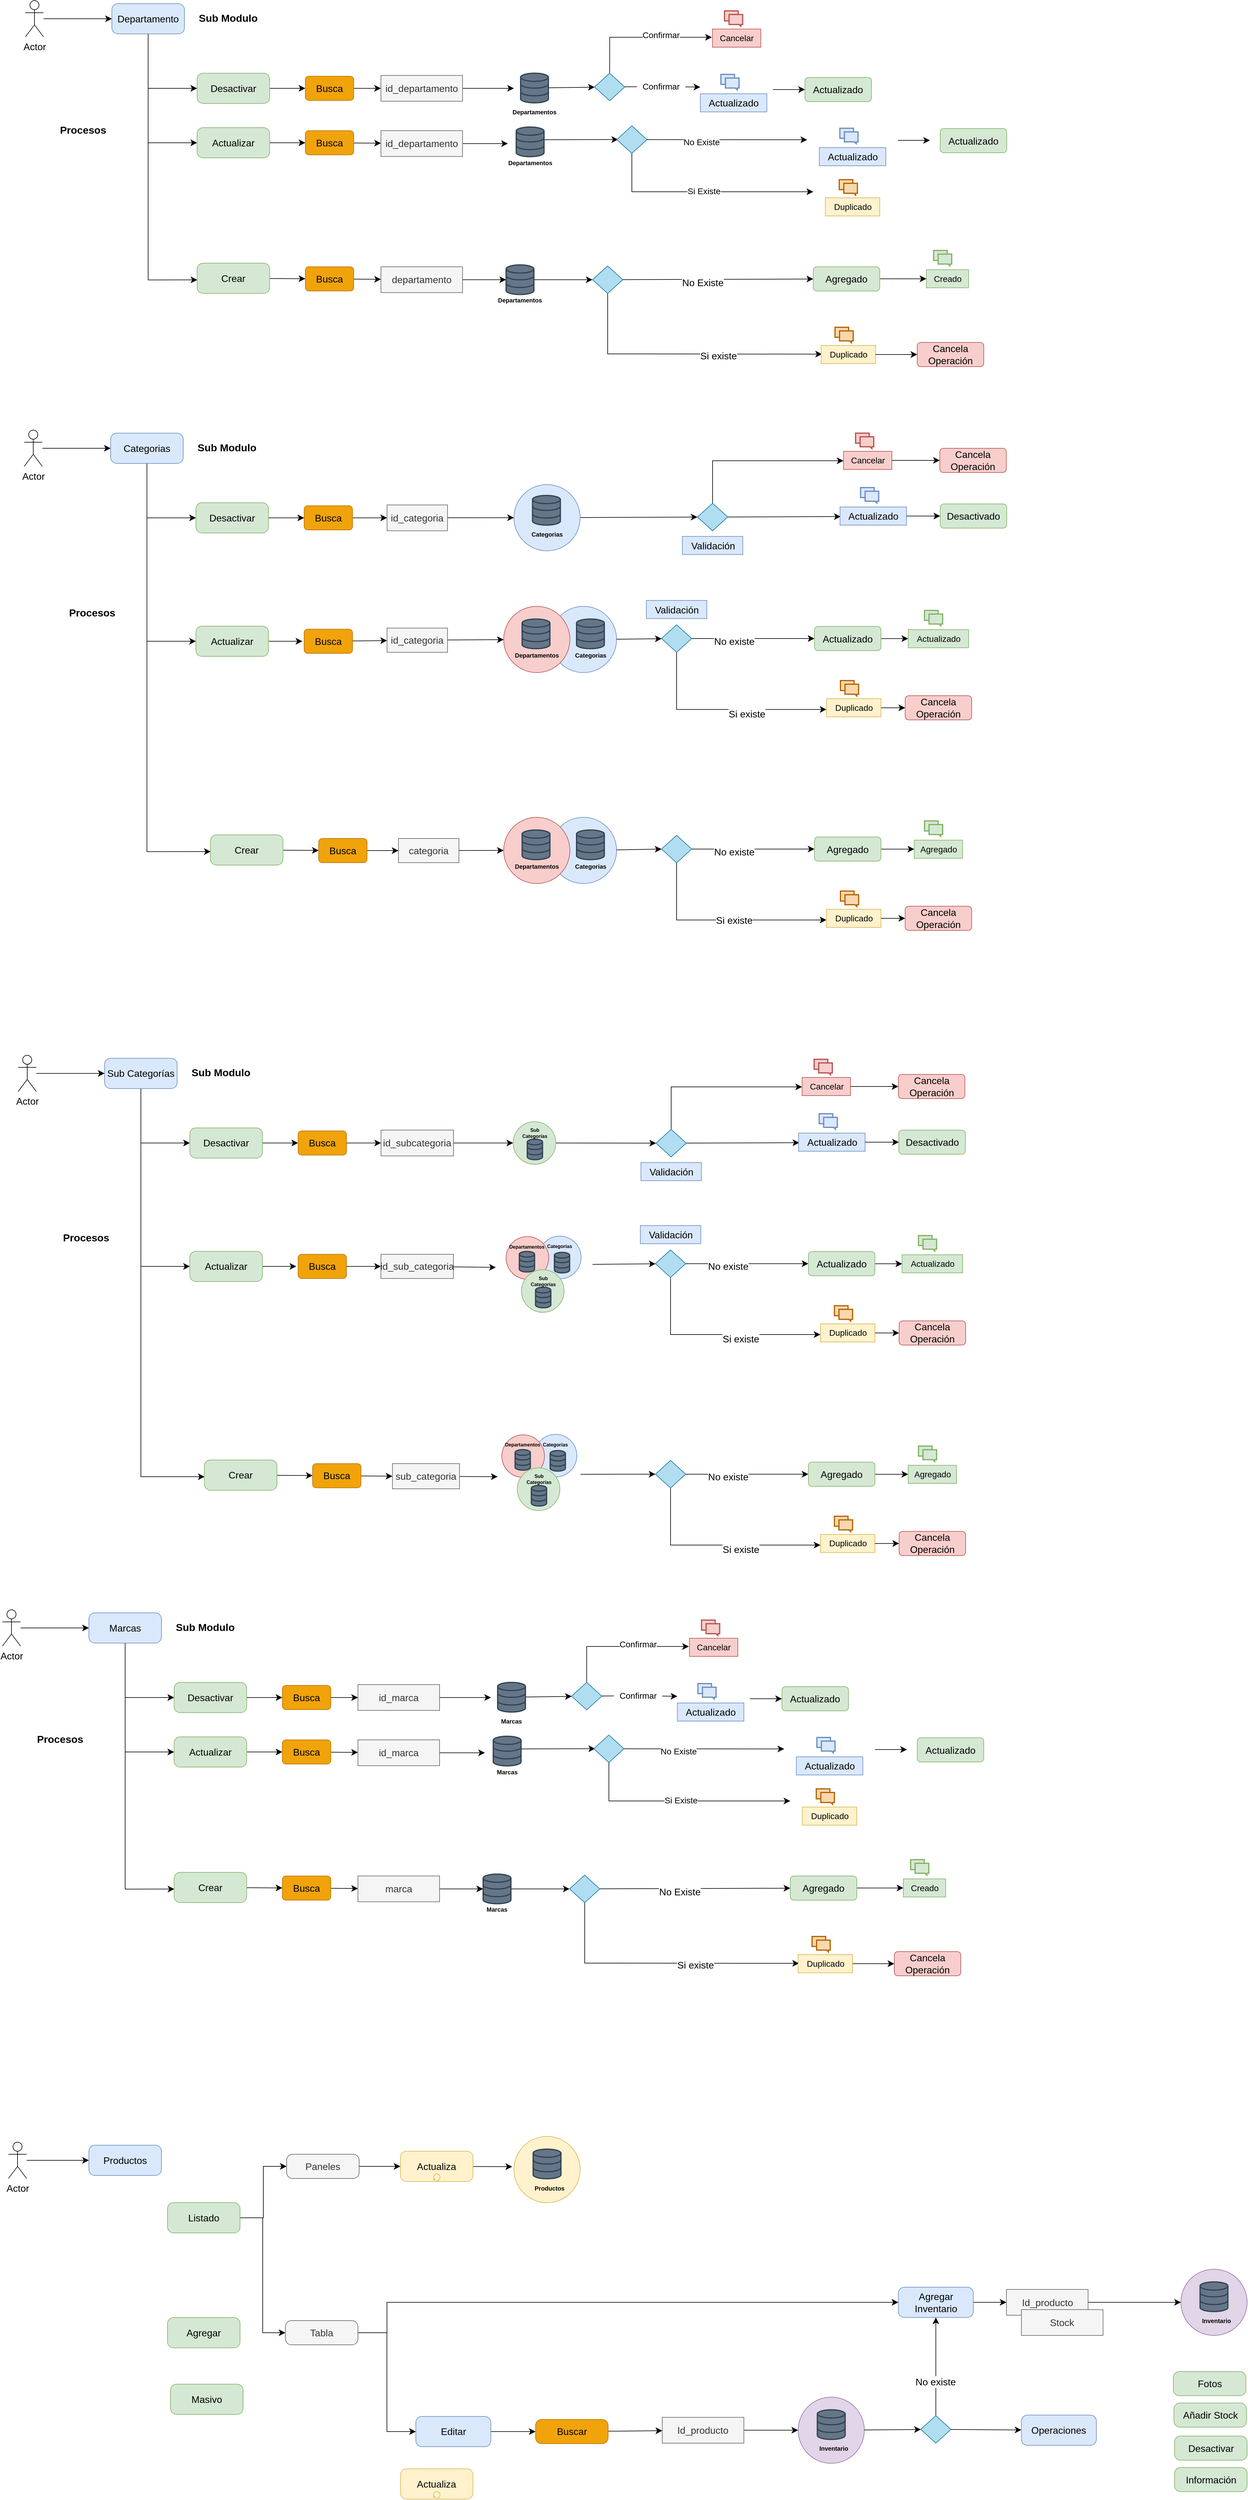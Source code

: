 <mxfile version="21.6.8" type="device" pages="3">
  <diagram name="Catalogo" id="2a216829-ef6e-dabb-86c1-c78162f3ba2b">
    <mxGraphModel dx="2150" dy="340" grid="1" gridSize="10" guides="1" tooltips="1" connect="1" arrows="1" fold="1" page="1" pageScale="1" pageWidth="850" pageHeight="1100" background="none" math="0" shadow="0">
      <root>
        <mxCell id="0" />
        <mxCell id="1" parent="0" />
        <mxCell id="ux8hrh02AsvMVkCTLPy2-38" style="edgeStyle=none;curved=1;rounded=0;orthogonalLoop=1;jettySize=auto;html=1;fontSize=12;startSize=8;endSize=8;" parent="1" source="ux8hrh02AsvMVkCTLPy2-35" target="ux8hrh02AsvMVkCTLPy2-37" edge="1">
          <mxGeometry relative="1" as="geometry" />
        </mxCell>
        <mxCell id="ux8hrh02AsvMVkCTLPy2-35" value="Actor" style="shape=umlActor;verticalLabelPosition=bottom;verticalAlign=top;html=1;outlineConnect=0;fontSize=16;" parent="1" vertex="1">
          <mxGeometry x="-128" y="1100" width="30" height="60" as="geometry" />
        </mxCell>
        <mxCell id="ux8hrh02AsvMVkCTLPy2-42" style="edgeStyle=orthogonalEdgeStyle;rounded=0;orthogonalLoop=1;jettySize=auto;html=1;entryX=0;entryY=0.5;entryDx=0;entryDy=0;entryPerimeter=0;fontSize=12;startSize=8;endSize=8;exitX=0.5;exitY=1;exitDx=0;exitDy=0;exitPerimeter=0;" parent="1" source="ux8hrh02AsvMVkCTLPy2-37" target="ux8hrh02AsvMVkCTLPy2-40" edge="1">
          <mxGeometry relative="1" as="geometry" />
        </mxCell>
        <mxCell id="ux8hrh02AsvMVkCTLPy2-43" style="edgeStyle=orthogonalEdgeStyle;rounded=0;orthogonalLoop=1;jettySize=auto;html=1;entryX=0;entryY=0.5;entryDx=0;entryDy=0;entryPerimeter=0;fontSize=12;startSize=8;endSize=8;exitX=0.5;exitY=1;exitDx=0;exitDy=0;exitPerimeter=0;" parent="1" source="ux8hrh02AsvMVkCTLPy2-37" target="ux8hrh02AsvMVkCTLPy2-41" edge="1">
          <mxGeometry relative="1" as="geometry">
            <Array as="points">
              <mxPoint x="75" y="1245" />
            </Array>
          </mxGeometry>
        </mxCell>
        <mxCell id="ux8hrh02AsvMVkCTLPy2-44" style="edgeStyle=orthogonalEdgeStyle;rounded=0;orthogonalLoop=1;jettySize=auto;html=1;entryX=0.003;entryY=0.553;entryDx=0;entryDy=0;entryPerimeter=0;fontSize=12;startSize=8;endSize=8;exitX=0.5;exitY=1;exitDx=0;exitDy=0;exitPerimeter=0;" parent="1" source="ux8hrh02AsvMVkCTLPy2-37" target="ux8hrh02AsvMVkCTLPy2-39" edge="1">
          <mxGeometry relative="1" as="geometry">
            <mxPoint x="55" y="1170" as="sourcePoint" />
          </mxGeometry>
        </mxCell>
        <mxCell id="ux8hrh02AsvMVkCTLPy2-37" value="Departamento" style="points=[[0.25,0,0],[0.5,0,0],[0.75,0,0],[1,0.25,0],[1,0.5,0],[1,0.75,0],[0.75,1,0],[0.5,1,0],[0.25,1,0],[0,0.75,0],[0,0.5,0],[0,0.25,0]];shape=mxgraph.bpmn.task;whiteSpace=wrap;rectStyle=rounded;size=10;html=1;container=1;expand=0;collapsible=0;taskMarker=abstract;fontSize=16;fillColor=#dae8fc;strokeColor=#6c8ebf;" parent="1" vertex="1">
          <mxGeometry x="15" y="1105" width="120" height="50" as="geometry" />
        </mxCell>
        <mxCell id="ux8hrh02AsvMVkCTLPy2-55" style="edgeStyle=none;curved=1;rounded=0;orthogonalLoop=1;jettySize=auto;html=1;fontSize=12;startSize=8;endSize=8;" parent="1" source="ux8hrh02AsvMVkCTLPy2-39" target="ux8hrh02AsvMVkCTLPy2-51" edge="1">
          <mxGeometry relative="1" as="geometry" />
        </mxCell>
        <mxCell id="ux8hrh02AsvMVkCTLPy2-39" value="Crear" style="points=[[0.25,0,0],[0.5,0,0],[0.75,0,0],[1,0.25,0],[1,0.5,0],[1,0.75,0],[0.75,1,0],[0.5,1,0],[0.25,1,0],[0,0.75,0],[0,0.5,0],[0,0.25,0]];shape=mxgraph.bpmn.task;whiteSpace=wrap;rectStyle=rounded;size=10;html=1;container=1;expand=0;collapsible=0;taskMarker=abstract;fontSize=16;fillColor=#d5e8d4;strokeColor=#82b366;" parent="1" vertex="1">
          <mxGeometry x="156" y="1534" width="120" height="50" as="geometry" />
        </mxCell>
        <mxCell id="ux8hrh02AsvMVkCTLPy2-53" style="edgeStyle=none;curved=1;rounded=0;orthogonalLoop=1;jettySize=auto;html=1;fontSize=12;startSize=8;endSize=8;" parent="1" source="ux8hrh02AsvMVkCTLPy2-41" target="ux8hrh02AsvMVkCTLPy2-50" edge="1">
          <mxGeometry relative="1" as="geometry" />
        </mxCell>
        <mxCell id="ux8hrh02AsvMVkCTLPy2-41" value="Desactivar" style="points=[[0.25,0,0],[0.5,0,0],[0.75,0,0],[1,0.25,0],[1,0.5,0],[1,0.75,0],[0.75,1,0],[0.5,1,0],[0.25,1,0],[0,0.75,0],[0,0.5,0],[0,0.25,0]];shape=mxgraph.bpmn.task;whiteSpace=wrap;rectStyle=rounded;size=10;html=1;container=1;expand=0;collapsible=0;taskMarker=abstract;fontSize=16;fillColor=#d5e8d4;strokeColor=#82b366;" parent="1" vertex="1">
          <mxGeometry x="156" y="1220" width="120" height="50" as="geometry" />
        </mxCell>
        <mxCell id="ux8hrh02AsvMVkCTLPy2-54" style="edgeStyle=none;curved=1;rounded=0;orthogonalLoop=1;jettySize=auto;html=1;fontSize=12;startSize=8;endSize=8;" parent="1" source="ux8hrh02AsvMVkCTLPy2-40" target="ux8hrh02AsvMVkCTLPy2-52" edge="1">
          <mxGeometry relative="1" as="geometry" />
        </mxCell>
        <mxCell id="ux8hrh02AsvMVkCTLPy2-40" value="Actualizar" style="points=[[0.25,0,0],[0.5,0,0],[0.75,0,0],[1,0.25,0],[1,0.5,0],[1,0.75,0],[0.75,1,0],[0.5,1,0],[0.25,1,0],[0,0.75,0],[0,0.5,0],[0,0.25,0]];shape=mxgraph.bpmn.task;whiteSpace=wrap;rectStyle=rounded;size=10;html=1;container=1;expand=0;collapsible=0;taskMarker=abstract;fontSize=16;fillColor=#d5e8d4;strokeColor=#82b366;" parent="1" vertex="1">
          <mxGeometry x="156" y="1310" width="120" height="50" as="geometry" />
        </mxCell>
        <mxCell id="ux8hrh02AsvMVkCTLPy2-45" value="Procesos" style="text;html=1;strokeColor=none;fillColor=none;align=center;verticalAlign=middle;whiteSpace=wrap;rounded=0;fontSize=17;fontStyle=1" parent="1" vertex="1">
          <mxGeometry x="-95" y="1300" width="125" height="30" as="geometry" />
        </mxCell>
        <mxCell id="ux8hrh02AsvMVkCTLPy2-46" value="Sub Modulo" style="text;html=1;strokeColor=none;fillColor=none;align=center;verticalAlign=middle;whiteSpace=wrap;rounded=0;fontSize=17;fontStyle=1" parent="1" vertex="1">
          <mxGeometry x="145" y="1115" width="125" height="30" as="geometry" />
        </mxCell>
        <mxCell id="ux8hrh02AsvMVkCTLPy2-61" style="edgeStyle=none;curved=1;rounded=0;orthogonalLoop=1;jettySize=auto;html=1;fontSize=12;startSize=8;endSize=8;" parent="1" source="ux8hrh02AsvMVkCTLPy2-48" target="ux8hrh02AsvMVkCTLPy2-60" edge="1">
          <mxGeometry relative="1" as="geometry" />
        </mxCell>
        <mxCell id="ux8hrh02AsvMVkCTLPy2-48" value="" style="html=1;verticalLabelPosition=bottom;align=center;labelBackgroundColor=#ffffff;verticalAlign=top;strokeWidth=2;strokeColor=#314354;shadow=0;dashed=0;shape=mxgraph.ios7.icons.data;fontSize=16;fillColor=#647687;fontColor=#ffffff;" parent="1" vertex="1">
          <mxGeometry x="691" y="1220" width="46" height="49" as="geometry" />
        </mxCell>
        <mxCell id="ux8hrh02AsvMVkCTLPy2-49" value="Departamentos" style="text;html=1;strokeColor=none;fillColor=none;align=center;verticalAlign=middle;whiteSpace=wrap;rounded=0;fontSize=10;fontStyle=1" parent="1" vertex="1">
          <mxGeometry x="674.25" y="1269" width="79.5" height="30" as="geometry" />
        </mxCell>
        <mxCell id="ux8hrh02AsvMVkCTLPy2-59" style="edgeStyle=none;curved=1;rounded=0;orthogonalLoop=1;jettySize=auto;html=1;fontSize=12;startSize=8;endSize=8;entryX=0;entryY=0.5;entryDx=0;entryDy=0;" parent="1" source="ux8hrh02AsvMVkCTLPy2-50" edge="1" target="k6KCQsXWlisZESrVQ2pj-74">
          <mxGeometry relative="1" as="geometry">
            <mxPoint x="465" y="1245" as="targetPoint" />
          </mxGeometry>
        </mxCell>
        <mxCell id="ux8hrh02AsvMVkCTLPy2-50" value="Busca" style="rounded=1;whiteSpace=wrap;html=1;fontSize=16;fillColor=#f0a30a;fontColor=#000000;strokeColor=#BD7000;" parent="1" vertex="1">
          <mxGeometry x="335" y="1225" width="80" height="40" as="geometry" />
        </mxCell>
        <mxCell id="ux8hrh02AsvMVkCTLPy2-84" style="edgeStyle=none;curved=1;rounded=0;orthogonalLoop=1;jettySize=auto;html=1;fontSize=12;startSize=8;endSize=8;" parent="1" source="ux8hrh02AsvMVkCTLPy2-51" edge="1" target="k6KCQsXWlisZESrVQ2pj-79">
          <mxGeometry relative="1" as="geometry">
            <mxPoint x="465" y="1560.0" as="targetPoint" />
          </mxGeometry>
        </mxCell>
        <mxCell id="ux8hrh02AsvMVkCTLPy2-51" value="Busca" style="rounded=1;whiteSpace=wrap;html=1;fontSize=16;fillColor=#f0a30a;fontColor=#000000;strokeColor=#BD7000;" parent="1" vertex="1">
          <mxGeometry x="335" y="1540" width="80" height="40" as="geometry" />
        </mxCell>
        <mxCell id="ux8hrh02AsvMVkCTLPy2-56" style="edgeStyle=none;curved=1;rounded=0;orthogonalLoop=1;jettySize=auto;html=1;fontSize=12;startSize=8;endSize=8;" parent="1" source="ux8hrh02AsvMVkCTLPy2-52" edge="1" target="k6KCQsXWlisZESrVQ2pj-75">
          <mxGeometry relative="1" as="geometry">
            <mxPoint x="455" y="1335" as="targetPoint" />
          </mxGeometry>
        </mxCell>
        <mxCell id="ux8hrh02AsvMVkCTLPy2-52" value="Busca" style="rounded=1;whiteSpace=wrap;html=1;fontSize=16;fillColor=#f0a30a;fontColor=#000000;strokeColor=#BD7000;" parent="1" vertex="1">
          <mxGeometry x="335" y="1315" width="80" height="40" as="geometry" />
        </mxCell>
        <mxCell id="ux8hrh02AsvMVkCTLPy2-65" style="edgeStyle=none;curved=1;rounded=0;orthogonalLoop=1;jettySize=auto;html=1;fontSize=12;startSize=8;endSize=8;" parent="1" source="ux8hrh02AsvMVkCTLPy2-68" edge="1">
          <mxGeometry relative="1" as="geometry">
            <mxPoint x="988.25" y="1243" as="targetPoint" />
          </mxGeometry>
        </mxCell>
        <mxCell id="ux8hrh02AsvMVkCTLPy2-66" style="edgeStyle=orthogonalEdgeStyle;rounded=0;orthogonalLoop=1;jettySize=auto;html=1;fontSize=12;startSize=8;endSize=8;entryX=-0.012;entryY=0.454;entryDx=0;entryDy=0;entryPerimeter=0;exitX=0.5;exitY=0;exitDx=0;exitDy=0;" parent="1" source="ux8hrh02AsvMVkCTLPy2-60" target="blbPRpZihks8WhO_84jM-35" edge="1">
          <mxGeometry relative="1" as="geometry">
            <mxPoint x="838.25" y="1159" as="targetPoint" />
          </mxGeometry>
        </mxCell>
        <mxCell id="blbPRpZihks8WhO_84jM-36" value="Confirmar" style="edgeLabel;html=1;align=center;verticalAlign=middle;resizable=0;points=[];fontSize=14;" vertex="1" connectable="0" parent="ux8hrh02AsvMVkCTLPy2-66">
          <mxGeometry x="0.216" y="-2" relative="1" as="geometry">
            <mxPoint x="5" y="-6" as="offset" />
          </mxGeometry>
        </mxCell>
        <mxCell id="blbPRpZihks8WhO_84jM-18" style="edgeStyle=none;curved=1;rounded=0;orthogonalLoop=1;jettySize=auto;html=1;fontSize=12;startSize=8;endSize=8;endArrow=none;endFill=0;" edge="1" parent="1" source="ux8hrh02AsvMVkCTLPy2-60" target="ux8hrh02AsvMVkCTLPy2-68">
          <mxGeometry relative="1" as="geometry" />
        </mxCell>
        <mxCell id="ux8hrh02AsvMVkCTLPy2-60" value="" style="rhombus;whiteSpace=wrap;html=1;fontSize=16;fillColor=#b1ddf0;strokeColor=#10739e;" parent="1" vertex="1">
          <mxGeometry x="813.25" y="1220" width="50" height="45.5" as="geometry" />
        </mxCell>
        <mxCell id="ux8hrh02AsvMVkCTLPy2-69" value="Actualizado" style="rounded=1;whiteSpace=wrap;html=1;fontSize=16;fillColor=#d5e8d4;strokeColor=#82b366;" parent="1" vertex="1">
          <mxGeometry x="1161.25" y="1227" width="110" height="40" as="geometry" />
        </mxCell>
        <mxCell id="k6KCQsXWlisZESrVQ2pj-78" style="edgeStyle=none;curved=1;rounded=0;orthogonalLoop=1;jettySize=auto;html=1;fontSize=12;startSize=8;endSize=8;entryX=0.046;entryY=0.497;entryDx=0;entryDy=0;entryPerimeter=0;" edge="1" parent="1" target="ux8hrh02AsvMVkCTLPy2-73">
          <mxGeometry relative="1" as="geometry">
            <mxPoint x="840" y="1333.5" as="targetPoint" />
            <mxPoint x="730" y="1330" as="sourcePoint" />
          </mxGeometry>
        </mxCell>
        <mxCell id="ux8hrh02AsvMVkCTLPy2-71" value="" style="html=1;verticalLabelPosition=bottom;align=center;labelBackgroundColor=#ffffff;verticalAlign=top;strokeWidth=2;strokeColor=#314354;shadow=0;dashed=0;shape=mxgraph.ios7.icons.data;fontSize=16;fillColor=#647687;fontColor=#ffffff;" parent="1" vertex="1">
          <mxGeometry x="683.75" y="1309" width="46" height="49" as="geometry" />
        </mxCell>
        <mxCell id="ux8hrh02AsvMVkCTLPy2-72" value="Departamentos" style="text;html=1;strokeColor=none;fillColor=none;align=center;verticalAlign=middle;whiteSpace=wrap;rounded=0;fontSize=10;fontStyle=1" parent="1" vertex="1">
          <mxGeometry x="667" y="1352.5" width="79.5" height="30" as="geometry" />
        </mxCell>
        <mxCell id="ux8hrh02AsvMVkCTLPy2-78" style="edgeStyle=orthogonalEdgeStyle;rounded=0;orthogonalLoop=1;jettySize=auto;html=1;fontSize=12;startSize=8;endSize=8;exitX=0.5;exitY=1;exitDx=0;exitDy=0;" parent="1" source="ux8hrh02AsvMVkCTLPy2-73" edge="1">
          <mxGeometry relative="1" as="geometry">
            <mxPoint x="1175" y="1416" as="targetPoint" />
            <Array as="points">
              <mxPoint x="875" y="1416" />
              <mxPoint x="926" y="1416" />
            </Array>
          </mxGeometry>
        </mxCell>
        <mxCell id="blbPRpZihks8WhO_84jM-38" value="Si Existe" style="edgeLabel;html=1;align=center;verticalAlign=middle;resizable=0;points=[];fontSize=14;" vertex="1" connectable="0" parent="ux8hrh02AsvMVkCTLPy2-78">
          <mxGeometry x="0.004" y="1" relative="1" as="geometry">
            <mxPoint as="offset" />
          </mxGeometry>
        </mxCell>
        <mxCell id="ux8hrh02AsvMVkCTLPy2-80" style="edgeStyle=none;curved=1;rounded=0;orthogonalLoop=1;jettySize=auto;html=1;fontSize=12;startSize=8;endSize=8;" parent="1" source="ux8hrh02AsvMVkCTLPy2-73" edge="1">
          <mxGeometry relative="1" as="geometry">
            <mxPoint x="1165" y="1330" as="targetPoint" />
          </mxGeometry>
        </mxCell>
        <mxCell id="blbPRpZihks8WhO_84jM-37" value="&lt;font style=&quot;font-size: 14px;&quot;&gt;No Existe&lt;/font&gt;" style="edgeLabel;html=1;align=center;verticalAlign=middle;resizable=0;points=[];fontSize=16;" vertex="1" connectable="0" parent="ux8hrh02AsvMVkCTLPy2-80">
          <mxGeometry x="-0.322" y="-3" relative="1" as="geometry">
            <mxPoint as="offset" />
          </mxGeometry>
        </mxCell>
        <mxCell id="ux8hrh02AsvMVkCTLPy2-73" value="" style="rhombus;whiteSpace=wrap;html=1;fontSize=16;fillColor=#b1ddf0;strokeColor=#10739e;" parent="1" vertex="1">
          <mxGeometry x="850" y="1307" width="50" height="45.5" as="geometry" />
        </mxCell>
        <mxCell id="ux8hrh02AsvMVkCTLPy2-87" style="edgeStyle=none;curved=1;rounded=0;orthogonalLoop=1;jettySize=auto;html=1;fontSize=12;startSize=8;endSize=8;entryX=0;entryY=0.5;entryDx=0;entryDy=0;" parent="1" source="ux8hrh02AsvMVkCTLPy2-83" edge="1" target="ux8hrh02AsvMVkCTLPy2-86">
          <mxGeometry relative="1" as="geometry">
            <mxPoint x="833" y="1570" as="targetPoint" />
          </mxGeometry>
        </mxCell>
        <mxCell id="ux8hrh02AsvMVkCTLPy2-83" value="" style="html=1;verticalLabelPosition=bottom;align=center;labelBackgroundColor=#ffffff;verticalAlign=top;strokeWidth=2;strokeColor=#314354;shadow=0;dashed=0;shape=mxgraph.ios7.icons.data;fontSize=16;fillColor=#647687;fontColor=#ffffff;" parent="1" vertex="1">
          <mxGeometry x="667" y="1536.84" width="46" height="49" as="geometry" />
        </mxCell>
        <mxCell id="ux8hrh02AsvMVkCTLPy2-85" value="Departamentos" style="text;html=1;strokeColor=none;fillColor=none;align=center;verticalAlign=middle;whiteSpace=wrap;rounded=0;fontSize=10;fontStyle=1" parent="1" vertex="1">
          <mxGeometry x="650.25" y="1580" width="79.5" height="30" as="geometry" />
        </mxCell>
        <mxCell id="blbPRpZihks8WhO_84jM-42" style="edgeStyle=none;curved=1;rounded=0;orthogonalLoop=1;jettySize=auto;html=1;fontSize=12;startSize=8;endSize=8;" edge="1" parent="1" source="ux8hrh02AsvMVkCTLPy2-86" target="k6KCQsXWlisZESrVQ2pj-69">
          <mxGeometry relative="1" as="geometry">
            <mxPoint x="1178" y="1569.75" as="targetPoint" />
          </mxGeometry>
        </mxCell>
        <mxCell id="blbPRpZihks8WhO_84jM-43" value="No Existe" style="edgeLabel;html=1;align=center;verticalAlign=middle;resizable=0;points=[];fontSize=16;" vertex="1" connectable="0" parent="blbPRpZihks8WhO_84jM-42">
          <mxGeometry x="-0.162" y="-5" relative="1" as="geometry">
            <mxPoint as="offset" />
          </mxGeometry>
        </mxCell>
        <mxCell id="blbPRpZihks8WhO_84jM-44" style="edgeStyle=orthogonalEdgeStyle;rounded=0;orthogonalLoop=1;jettySize=auto;html=1;fontSize=12;startSize=8;endSize=8;exitX=0.5;exitY=1;exitDx=0;exitDy=0;entryX=0.016;entryY=0.481;entryDx=0;entryDy=0;entryPerimeter=0;" edge="1" parent="1" source="ux8hrh02AsvMVkCTLPy2-86" target="blbPRpZihks8WhO_84jM-48">
          <mxGeometry relative="1" as="geometry">
            <mxPoint x="1168" y="1690.0" as="targetPoint" />
            <Array as="points">
              <mxPoint x="863" y="1684" />
              <mxPoint x="1189" y="1684" />
            </Array>
          </mxGeometry>
        </mxCell>
        <mxCell id="blbPRpZihks8WhO_84jM-45" value="Si existe" style="edgeLabel;html=1;align=center;verticalAlign=middle;resizable=0;points=[];fontSize=16;" vertex="1" connectable="0" parent="blbPRpZihks8WhO_84jM-44">
          <mxGeometry x="0.251" y="-3" relative="1" as="geometry">
            <mxPoint x="-1" as="offset" />
          </mxGeometry>
        </mxCell>
        <mxCell id="ux8hrh02AsvMVkCTLPy2-86" value="" style="rhombus;whiteSpace=wrap;html=1;fontSize=16;fillColor=#b1ddf0;strokeColor=#10739e;" parent="1" vertex="1">
          <mxGeometry x="810" y="1538.59" width="50" height="45.5" as="geometry" />
        </mxCell>
        <mxCell id="ux8hrh02AsvMVkCTLPy2-96" style="edgeStyle=none;curved=1;rounded=0;orthogonalLoop=1;jettySize=auto;html=1;fontSize=12;startSize=8;endSize=8;" parent="1" source="ux8hrh02AsvMVkCTLPy2-97" target="ux8hrh02AsvMVkCTLPy2-101" edge="1">
          <mxGeometry relative="1" as="geometry" />
        </mxCell>
        <mxCell id="ux8hrh02AsvMVkCTLPy2-97" value="Actor" style="shape=umlActor;verticalLabelPosition=bottom;verticalAlign=top;html=1;outlineConnect=0;fontSize=16;" parent="1" vertex="1">
          <mxGeometry x="-130" y="1810" width="30" height="60" as="geometry" />
        </mxCell>
        <mxCell id="ux8hrh02AsvMVkCTLPy2-98" style="edgeStyle=orthogonalEdgeStyle;rounded=0;orthogonalLoop=1;jettySize=auto;html=1;entryX=0;entryY=0.5;entryDx=0;entryDy=0;entryPerimeter=0;fontSize=12;startSize=8;endSize=8;exitX=0.5;exitY=1;exitDx=0;exitDy=0;exitPerimeter=0;" parent="1" source="ux8hrh02AsvMVkCTLPy2-101" target="ux8hrh02AsvMVkCTLPy2-107" edge="1">
          <mxGeometry relative="1" as="geometry" />
        </mxCell>
        <mxCell id="ux8hrh02AsvMVkCTLPy2-99" style="edgeStyle=orthogonalEdgeStyle;rounded=0;orthogonalLoop=1;jettySize=auto;html=1;entryX=0;entryY=0.5;entryDx=0;entryDy=0;entryPerimeter=0;fontSize=12;startSize=8;endSize=8;exitX=0.5;exitY=1;exitDx=0;exitDy=0;exitPerimeter=0;" parent="1" source="ux8hrh02AsvMVkCTLPy2-101" target="ux8hrh02AsvMVkCTLPy2-105" edge="1">
          <mxGeometry relative="1" as="geometry">
            <Array as="points">
              <mxPoint x="73" y="1955" />
            </Array>
          </mxGeometry>
        </mxCell>
        <mxCell id="ux8hrh02AsvMVkCTLPy2-100" style="edgeStyle=orthogonalEdgeStyle;rounded=0;orthogonalLoop=1;jettySize=auto;html=1;entryX=0.003;entryY=0.553;entryDx=0;entryDy=0;entryPerimeter=0;fontSize=12;startSize=8;endSize=8;exitX=0.5;exitY=1;exitDx=0;exitDy=0;exitPerimeter=0;" parent="1" source="ux8hrh02AsvMVkCTLPy2-101" target="ux8hrh02AsvMVkCTLPy2-103" edge="1">
          <mxGeometry relative="1" as="geometry">
            <mxPoint x="53" y="1880" as="sourcePoint" />
          </mxGeometry>
        </mxCell>
        <mxCell id="ux8hrh02AsvMVkCTLPy2-101" value="Categorias" style="points=[[0.25,0,0],[0.5,0,0],[0.75,0,0],[1,0.25,0],[1,0.5,0],[1,0.75,0],[0.75,1,0],[0.5,1,0],[0.25,1,0],[0,0.75,0],[0,0.5,0],[0,0.25,0]];shape=mxgraph.bpmn.task;whiteSpace=wrap;rectStyle=rounded;size=10;html=1;container=1;expand=0;collapsible=0;taskMarker=abstract;fontSize=16;fillColor=#dae8fc;strokeColor=#6c8ebf;" parent="1" vertex="1">
          <mxGeometry x="13" y="1815" width="120" height="50" as="geometry" />
        </mxCell>
        <mxCell id="ux8hrh02AsvMVkCTLPy2-102" style="edgeStyle=none;curved=1;rounded=0;orthogonalLoop=1;jettySize=auto;html=1;fontSize=12;startSize=8;endSize=8;" parent="1" source="ux8hrh02AsvMVkCTLPy2-103" target="ux8hrh02AsvMVkCTLPy2-116" edge="1">
          <mxGeometry relative="1" as="geometry" />
        </mxCell>
        <mxCell id="ux8hrh02AsvMVkCTLPy2-103" value="Crear" style="points=[[0.25,0,0],[0.5,0,0],[0.75,0,0],[1,0.25,0],[1,0.5,0],[1,0.75,0],[0.75,1,0],[0.5,1,0],[0.25,1,0],[0,0.75,0],[0,0.5,0],[0,0.25,0]];shape=mxgraph.bpmn.task;whiteSpace=wrap;rectStyle=rounded;size=10;html=1;container=1;expand=0;collapsible=0;taskMarker=abstract;fontSize=16;fillColor=#d5e8d4;strokeColor=#82b366;" parent="1" vertex="1">
          <mxGeometry x="178" y="2479" width="120" height="50" as="geometry" />
        </mxCell>
        <mxCell id="ux8hrh02AsvMVkCTLPy2-104" style="edgeStyle=none;curved=1;rounded=0;orthogonalLoop=1;jettySize=auto;html=1;fontSize=12;startSize=8;endSize=8;" parent="1" source="ux8hrh02AsvMVkCTLPy2-105" target="ux8hrh02AsvMVkCTLPy2-114" edge="1">
          <mxGeometry relative="1" as="geometry" />
        </mxCell>
        <mxCell id="ux8hrh02AsvMVkCTLPy2-105" value="Desactivar" style="points=[[0.25,0,0],[0.5,0,0],[0.75,0,0],[1,0.25,0],[1,0.5,0],[1,0.75,0],[0.75,1,0],[0.5,1,0],[0.25,1,0],[0,0.75,0],[0,0.5,0],[0,0.25,0]];shape=mxgraph.bpmn.task;whiteSpace=wrap;rectStyle=rounded;size=10;html=1;container=1;expand=0;collapsible=0;taskMarker=abstract;fontSize=16;fillColor=#d5e8d4;strokeColor=#82b366;" parent="1" vertex="1">
          <mxGeometry x="154" y="1930" width="120" height="50" as="geometry" />
        </mxCell>
        <mxCell id="ux8hrh02AsvMVkCTLPy2-106" style="edgeStyle=none;curved=1;rounded=0;orthogonalLoop=1;jettySize=auto;html=1;fontSize=12;startSize=8;endSize=8;" parent="1" source="ux8hrh02AsvMVkCTLPy2-107" edge="1">
          <mxGeometry relative="1" as="geometry">
            <mxPoint x="330" y="2159" as="targetPoint" />
          </mxGeometry>
        </mxCell>
        <mxCell id="ux8hrh02AsvMVkCTLPy2-107" value="Actualizar" style="points=[[0.25,0,0],[0.5,0,0],[0.75,0,0],[1,0.25,0],[1,0.5,0],[1,0.75,0],[0.75,1,0],[0.5,1,0],[0.25,1,0],[0,0.75,0],[0,0.5,0],[0,0.25,0]];shape=mxgraph.bpmn.task;whiteSpace=wrap;rectStyle=rounded;size=10;html=1;container=1;expand=0;collapsible=0;taskMarker=abstract;fontSize=16;fillColor=#d5e8d4;strokeColor=#82b366;" parent="1" vertex="1">
          <mxGeometry x="154" y="2134" width="120" height="50" as="geometry" />
        </mxCell>
        <mxCell id="ux8hrh02AsvMVkCTLPy2-108" value="Procesos" style="text;html=1;strokeColor=none;fillColor=none;align=center;verticalAlign=middle;whiteSpace=wrap;rounded=0;fontSize=17;fontStyle=1" parent="1" vertex="1">
          <mxGeometry x="-80" y="2097.75" width="125" height="30" as="geometry" />
        </mxCell>
        <mxCell id="ux8hrh02AsvMVkCTLPy2-109" value="Sub Modulo" style="text;html=1;strokeColor=none;fillColor=none;align=center;verticalAlign=middle;whiteSpace=wrap;rounded=0;fontSize=17;fontStyle=1" parent="1" vertex="1">
          <mxGeometry x="143" y="1825" width="125" height="30" as="geometry" />
        </mxCell>
        <mxCell id="ux8hrh02AsvMVkCTLPy2-113" style="edgeStyle=none;curved=1;rounded=0;orthogonalLoop=1;jettySize=auto;html=1;fontSize=12;startSize=8;endSize=8;" parent="1" source="ux8hrh02AsvMVkCTLPy2-114" edge="1" target="k6KCQsXWlisZESrVQ2pj-16">
          <mxGeometry relative="1" as="geometry">
            <mxPoint x="463" y="1955" as="targetPoint" />
          </mxGeometry>
        </mxCell>
        <mxCell id="ux8hrh02AsvMVkCTLPy2-114" value="Busca" style="rounded=1;whiteSpace=wrap;html=1;fontSize=16;fillColor=#f0a30a;fontColor=#000000;strokeColor=#BD7000;" parent="1" vertex="1">
          <mxGeometry x="333" y="1935" width="80" height="40" as="geometry" />
        </mxCell>
        <mxCell id="k6KCQsXWlisZESrVQ2pj-7" style="edgeStyle=none;curved=1;rounded=0;orthogonalLoop=1;jettySize=auto;html=1;fontSize=12;startSize=8;endSize=8;entryX=0;entryY=0.5;entryDx=0;entryDy=0;" edge="1" parent="1" source="ux8hrh02AsvMVkCTLPy2-116" target="k6KCQsXWlisZESrVQ2pj-5">
          <mxGeometry relative="1" as="geometry">
            <mxPoint x="504" y="2505" as="targetPoint" />
          </mxGeometry>
        </mxCell>
        <mxCell id="ux8hrh02AsvMVkCTLPy2-116" value="Busca" style="rounded=1;whiteSpace=wrap;html=1;fontSize=16;fillColor=#f0a30a;fontColor=#000000;strokeColor=#BD7000;" parent="1" vertex="1">
          <mxGeometry x="357" y="2485" width="80" height="40" as="geometry" />
        </mxCell>
        <mxCell id="k6KCQsXWlisZESrVQ2pj-21" style="edgeStyle=orthogonalEdgeStyle;rounded=0;orthogonalLoop=1;jettySize=auto;html=1;fontSize=12;startSize=8;endSize=8;exitX=0.5;exitY=0;exitDx=0;exitDy=0;" edge="1" parent="1" source="ux8hrh02AsvMVkCTLPy2-121" target="ux8hrh02AsvMVkCTLPy2-125">
          <mxGeometry relative="1" as="geometry">
            <Array as="points">
              <mxPoint x="1008.25" y="1860.66" />
            </Array>
          </mxGeometry>
        </mxCell>
        <mxCell id="k6KCQsXWlisZESrVQ2pj-22" style="edgeStyle=none;curved=1;rounded=0;orthogonalLoop=1;jettySize=auto;html=1;entryX=0.01;entryY=0.53;entryDx=0;entryDy=0;entryPerimeter=0;fontSize=12;startSize=8;endSize=8;" edge="1" parent="1" source="ux8hrh02AsvMVkCTLPy2-121" target="blbPRpZihks8WhO_84jM-1">
          <mxGeometry relative="1" as="geometry" />
        </mxCell>
        <mxCell id="ux8hrh02AsvMVkCTLPy2-121" value="" style="rhombus;whiteSpace=wrap;html=1;fontSize=16;fillColor=#b1ddf0;strokeColor=#10739e;" parent="1" vertex="1">
          <mxGeometry x="983.5" y="1930.91" width="50" height="45.5" as="geometry" />
        </mxCell>
        <mxCell id="ux8hrh02AsvMVkCTLPy2-127" value="Desactivado" style="rounded=1;whiteSpace=wrap;html=1;fontSize=16;fillColor=#d5e8d4;strokeColor=#82b366;" parent="1" vertex="1">
          <mxGeometry x="1385" y="1932" width="110" height="40" as="geometry" />
        </mxCell>
        <mxCell id="k6KCQsXWlisZESrVQ2pj-13" style="edgeStyle=none;curved=1;rounded=0;orthogonalLoop=1;jettySize=auto;html=1;fontSize=12;startSize=8;endSize=8;" edge="1" parent="1" source="ux8hrh02AsvMVkCTLPy2-153" target="ux8hrh02AsvMVkCTLPy2-154">
          <mxGeometry relative="1" as="geometry">
            <mxPoint x="450" y="2159" as="targetPoint" />
          </mxGeometry>
        </mxCell>
        <mxCell id="ux8hrh02AsvMVkCTLPy2-153" value="Busca" style="rounded=1;whiteSpace=wrap;html=1;fontSize=16;fillColor=#f0a30a;fontColor=#000000;strokeColor=#BD7000;" parent="1" vertex="1">
          <mxGeometry x="333" y="2139" width="80" height="40" as="geometry" />
        </mxCell>
        <mxCell id="-cvCsu9P4ghOKsnPI-I9-2" style="edgeStyle=none;curved=1;rounded=0;orthogonalLoop=1;jettySize=auto;html=1;fontSize=12;startSize=8;endSize=8;" edge="1" parent="1" source="ux8hrh02AsvMVkCTLPy2-162" target="-cvCsu9P4ghOKsnPI-I9-1">
          <mxGeometry relative="1" as="geometry" />
        </mxCell>
        <mxCell id="k6KCQsXWlisZESrVQ2pj-49" value="No existe" style="edgeLabel;html=1;align=center;verticalAlign=middle;resizable=0;points=[];fontSize=16;" vertex="1" connectable="0" parent="-cvCsu9P4ghOKsnPI-I9-2">
          <mxGeometry x="-0.3" y="-4" relative="1" as="geometry">
            <mxPoint x="-1" as="offset" />
          </mxGeometry>
        </mxCell>
        <mxCell id="k6KCQsXWlisZESrVQ2pj-36" style="edgeStyle=orthogonalEdgeStyle;rounded=0;orthogonalLoop=1;jettySize=auto;html=1;entryX=-0.002;entryY=0.59;entryDx=0;entryDy=0;entryPerimeter=0;fontSize=12;startSize=8;endSize=8;exitX=0.5;exitY=1;exitDx=0;exitDy=0;" edge="1" parent="1" source="ux8hrh02AsvMVkCTLPy2-162" target="k6KCQsXWlisZESrVQ2pj-35">
          <mxGeometry relative="1" as="geometry" />
        </mxCell>
        <mxCell id="k6KCQsXWlisZESrVQ2pj-50" value="Si existe" style="edgeLabel;html=1;align=center;verticalAlign=middle;resizable=0;points=[];fontSize=16;" vertex="1" connectable="0" parent="k6KCQsXWlisZESrVQ2pj-36">
          <mxGeometry x="0.23" y="-7" relative="1" as="geometry">
            <mxPoint as="offset" />
          </mxGeometry>
        </mxCell>
        <mxCell id="ux8hrh02AsvMVkCTLPy2-162" value="" style="rhombus;whiteSpace=wrap;html=1;fontSize=16;fillColor=#b1ddf0;strokeColor=#10739e;" parent="1" vertex="1">
          <mxGeometry x="924" y="2131.75" width="50" height="45.5" as="geometry" />
        </mxCell>
        <mxCell id="k6KCQsXWlisZESrVQ2pj-32" style="edgeStyle=none;curved=1;rounded=0;orthogonalLoop=1;jettySize=auto;html=1;fontSize=12;startSize=8;endSize=8;" edge="1" parent="1" source="-cvCsu9P4ghOKsnPI-I9-1" target="k6KCQsXWlisZESrVQ2pj-31">
          <mxGeometry relative="1" as="geometry" />
        </mxCell>
        <mxCell id="-cvCsu9P4ghOKsnPI-I9-1" value="Actualizado" style="rounded=1;whiteSpace=wrap;html=1;fontSize=16;fillColor=#d5e8d4;strokeColor=#82b366;" vertex="1" parent="1">
          <mxGeometry x="1177" y="2134.5" width="110" height="40" as="geometry" />
        </mxCell>
        <mxCell id="blbPRpZihks8WhO_84jM-9" value="Cancela Operación" style="rounded=1;whiteSpace=wrap;html=1;fontSize=16;fillColor=#f8cecc;strokeColor=#b85450;" vertex="1" parent="1">
          <mxGeometry x="1384.25" y="1840" width="110" height="40" as="geometry" />
        </mxCell>
        <mxCell id="blbPRpZihks8WhO_84jM-14" value="" style="group" vertex="1" connectable="0" parent="1">
          <mxGeometry x="1219.25" y="1905" width="110" height="62" as="geometry" />
        </mxCell>
        <mxCell id="ux8hrh02AsvMVkCTLPy2-123" value="" style="html=1;verticalLabelPosition=bottom;align=center;labelBackgroundColor=#ffffff;verticalAlign=top;strokeWidth=2;strokeColor=#6c8ebf;shadow=0;dashed=0;shape=mxgraph.ios7.icons.messages;fontSize=16;fillColor=#dae8fc;" parent="blbPRpZihks8WhO_84jM-14" vertex="1">
          <mxGeometry x="34" width="30" height="25.5" as="geometry" />
        </mxCell>
        <mxCell id="blbPRpZihks8WhO_84jM-1" value="Actualizado" style="text;html=1;align=center;verticalAlign=middle;resizable=0;points=[];autosize=1;strokeColor=#6c8ebf;fillColor=#dae8fc;fontSize=16;" vertex="1" parent="blbPRpZihks8WhO_84jM-14">
          <mxGeometry y="32" width="110" height="30" as="geometry" />
        </mxCell>
        <mxCell id="blbPRpZihks8WhO_84jM-15" value="" style="group" vertex="1" connectable="0" parent="1">
          <mxGeometry x="1225" y="1815" width="80" height="60" as="geometry" />
        </mxCell>
        <mxCell id="ux8hrh02AsvMVkCTLPy2-124" value="" style="html=1;verticalLabelPosition=bottom;align=center;labelBackgroundColor=#ffffff;verticalAlign=top;strokeWidth=2;strokeColor=#b85450;shadow=0;dashed=0;shape=mxgraph.ios7.icons.messages;fontSize=16;fillColor=#f8cecc;" parent="blbPRpZihks8WhO_84jM-15" vertex="1">
          <mxGeometry x="20" width="30" height="25.5" as="geometry" />
        </mxCell>
        <mxCell id="ux8hrh02AsvMVkCTLPy2-125" value="Cancelar" style="text;html=1;align=center;verticalAlign=middle;resizable=0;points=[];autosize=1;strokeColor=#b85450;fillColor=#f8cecc;fontSize=14;" parent="blbPRpZihks8WhO_84jM-15" vertex="1">
          <mxGeometry y="30" width="80" height="30" as="geometry" />
        </mxCell>
        <mxCell id="ux8hrh02AsvMVkCTLPy2-68" value="Confirmar" style="text;html=1;align=center;verticalAlign=middle;resizable=0;points=[];autosize=1;strokeColor=none;fillColor=none;fontSize=14;" parent="1" vertex="1">
          <mxGeometry x="883.25" y="1227" width="80" height="30" as="geometry" />
        </mxCell>
        <mxCell id="blbPRpZihks8WhO_84jM-19" value="" style="group" vertex="1" connectable="0" parent="1">
          <mxGeometry x="988.25" y="1222" width="110" height="62" as="geometry" />
        </mxCell>
        <mxCell id="blbPRpZihks8WhO_84jM-20" value="" style="html=1;verticalLabelPosition=bottom;align=center;labelBackgroundColor=#ffffff;verticalAlign=top;strokeWidth=2;strokeColor=#6c8ebf;shadow=0;dashed=0;shape=mxgraph.ios7.icons.messages;fontSize=16;fillColor=#dae8fc;" vertex="1" parent="blbPRpZihks8WhO_84jM-19">
          <mxGeometry x="34" width="30" height="25.5" as="geometry" />
        </mxCell>
        <mxCell id="blbPRpZihks8WhO_84jM-21" value="Actualizado" style="text;html=1;align=center;verticalAlign=middle;resizable=0;points=[];autosize=1;strokeColor=#6c8ebf;fillColor=#dae8fc;fontSize=16;" vertex="1" parent="blbPRpZihks8WhO_84jM-19">
          <mxGeometry y="32" width="110" height="30" as="geometry" />
        </mxCell>
        <mxCell id="blbPRpZihks8WhO_84jM-23" value="" style="edgeStyle=none;curved=1;rounded=0;orthogonalLoop=1;jettySize=auto;html=1;fontSize=12;startSize=8;endSize=8;" edge="1" parent="1" target="ux8hrh02AsvMVkCTLPy2-69">
          <mxGeometry relative="1" as="geometry">
            <mxPoint x="1108.25" y="1247" as="sourcePoint" />
          </mxGeometry>
        </mxCell>
        <mxCell id="blbPRpZihks8WhO_84jM-25" value="" style="group" vertex="1" connectable="0" parent="1">
          <mxGeometry x="1195" y="1396" width="90" height="60" as="geometry" />
        </mxCell>
        <mxCell id="blbPRpZihks8WhO_84jM-26" value="" style="html=1;verticalLabelPosition=bottom;align=center;labelBackgroundColor=#ffffff;verticalAlign=top;strokeWidth=2;strokeColor=#b46504;shadow=0;dashed=0;shape=mxgraph.ios7.icons.messages;fontSize=16;fillColor=#fad7ac;" vertex="1" parent="blbPRpZihks8WhO_84jM-25">
          <mxGeometry x="23" width="30" height="25.5" as="geometry" />
        </mxCell>
        <mxCell id="blbPRpZihks8WhO_84jM-27" value="Duplicado" style="text;html=1;align=center;verticalAlign=middle;resizable=0;points=[];autosize=1;strokeColor=#d6b656;fillColor=#fff2cc;fontSize=14;" vertex="1" parent="blbPRpZihks8WhO_84jM-25">
          <mxGeometry y="30" width="90" height="30" as="geometry" />
        </mxCell>
        <mxCell id="blbPRpZihks8WhO_84jM-28" value="" style="group" vertex="1" connectable="0" parent="1">
          <mxGeometry x="1185" y="1311" width="110" height="62" as="geometry" />
        </mxCell>
        <mxCell id="blbPRpZihks8WhO_84jM-29" value="" style="html=1;verticalLabelPosition=bottom;align=center;labelBackgroundColor=#ffffff;verticalAlign=top;strokeWidth=2;strokeColor=#6c8ebf;shadow=0;dashed=0;shape=mxgraph.ios7.icons.messages;fontSize=16;fillColor=#dae8fc;" vertex="1" parent="blbPRpZihks8WhO_84jM-28">
          <mxGeometry x="34" width="30" height="25.5" as="geometry" />
        </mxCell>
        <mxCell id="blbPRpZihks8WhO_84jM-30" value="Actualizado" style="text;html=1;align=center;verticalAlign=middle;resizable=0;points=[];autosize=1;strokeColor=#6c8ebf;fillColor=#dae8fc;fontSize=16;" vertex="1" parent="blbPRpZihks8WhO_84jM-28">
          <mxGeometry y="32" width="110" height="30" as="geometry" />
        </mxCell>
        <mxCell id="blbPRpZihks8WhO_84jM-31" value="Actualizado" style="rounded=1;whiteSpace=wrap;html=1;fontSize=16;fillColor=#d5e8d4;strokeColor=#82b366;" vertex="1" parent="1">
          <mxGeometry x="1385" y="1311.5" width="110" height="40" as="geometry" />
        </mxCell>
        <mxCell id="blbPRpZihks8WhO_84jM-32" value="" style="edgeStyle=none;curved=1;rounded=0;orthogonalLoop=1;jettySize=auto;html=1;fontSize=12;startSize=8;endSize=8;" edge="1" parent="1">
          <mxGeometry relative="1" as="geometry">
            <mxPoint x="1315" y="1331" as="sourcePoint" />
            <mxPoint x="1368" y="1331" as="targetPoint" />
          </mxGeometry>
        </mxCell>
        <mxCell id="blbPRpZihks8WhO_84jM-33" value="" style="group" vertex="1" connectable="0" parent="1">
          <mxGeometry x="1008.25" y="1117" width="80" height="60" as="geometry" />
        </mxCell>
        <mxCell id="blbPRpZihks8WhO_84jM-34" value="" style="html=1;verticalLabelPosition=bottom;align=center;labelBackgroundColor=#ffffff;verticalAlign=top;strokeWidth=2;strokeColor=#b85450;shadow=0;dashed=0;shape=mxgraph.ios7.icons.messages;fontSize=16;fillColor=#f8cecc;" vertex="1" parent="blbPRpZihks8WhO_84jM-33">
          <mxGeometry x="20" width="30" height="25.5" as="geometry" />
        </mxCell>
        <mxCell id="blbPRpZihks8WhO_84jM-35" value="Cancelar" style="text;html=1;align=center;verticalAlign=middle;resizable=0;points=[];autosize=1;strokeColor=#b85450;fillColor=#f8cecc;fontSize=14;" vertex="1" parent="blbPRpZihks8WhO_84jM-33">
          <mxGeometry y="30" width="80" height="30" as="geometry" />
        </mxCell>
        <mxCell id="blbPRpZihks8WhO_84jM-39" value="" style="group" vertex="1" connectable="0" parent="1">
          <mxGeometry x="1362" y="1513" width="70" height="61.75" as="geometry" />
        </mxCell>
        <mxCell id="blbPRpZihks8WhO_84jM-40" value="" style="html=1;verticalLabelPosition=bottom;align=center;labelBackgroundColor=#ffffff;verticalAlign=top;strokeWidth=2;strokeColor=#82b366;shadow=0;dashed=0;shape=mxgraph.ios7.icons.messages;fontSize=16;fillColor=#d5e8d4;" vertex="1" parent="blbPRpZihks8WhO_84jM-39">
          <mxGeometry x="12" width="30" height="25.5" as="geometry" />
        </mxCell>
        <mxCell id="blbPRpZihks8WhO_84jM-41" value="Creado" style="text;html=1;align=center;verticalAlign=middle;resizable=0;points=[];autosize=1;strokeColor=#82b366;fillColor=#d5e8d4;fontSize=14;" vertex="1" parent="blbPRpZihks8WhO_84jM-39">
          <mxGeometry y="31.75" width="70" height="30" as="geometry" />
        </mxCell>
        <mxCell id="blbPRpZihks8WhO_84jM-46" value="" style="group" vertex="1" connectable="0" parent="1">
          <mxGeometry x="1188" y="1640" width="90" height="60" as="geometry" />
        </mxCell>
        <mxCell id="blbPRpZihks8WhO_84jM-47" value="" style="html=1;verticalLabelPosition=bottom;align=center;labelBackgroundColor=#ffffff;verticalAlign=top;strokeWidth=2;strokeColor=#b46504;shadow=0;dashed=0;shape=mxgraph.ios7.icons.messages;fontSize=16;fillColor=#fad7ac;" vertex="1" parent="blbPRpZihks8WhO_84jM-46">
          <mxGeometry x="23" width="30" height="25.5" as="geometry" />
        </mxCell>
        <mxCell id="blbPRpZihks8WhO_84jM-48" value="Duplicado" style="text;html=1;align=center;verticalAlign=middle;resizable=0;points=[];autosize=1;strokeColor=#d6b656;fillColor=#fff2cc;fontSize=14;" vertex="1" parent="blbPRpZihks8WhO_84jM-46">
          <mxGeometry y="30" width="90" height="30" as="geometry" />
        </mxCell>
        <mxCell id="k6KCQsXWlisZESrVQ2pj-9" style="edgeStyle=none;curved=1;rounded=0;orthogonalLoop=1;jettySize=auto;html=1;fontSize=12;startSize=8;endSize=8;entryX=0;entryY=0.5;entryDx=0;entryDy=0;" edge="1" parent="1" source="k6KCQsXWlisZESrVQ2pj-5" target="k6KCQsXWlisZESrVQ2pj-42">
          <mxGeometry relative="1" as="geometry">
            <mxPoint x="664" y="2505" as="targetPoint" />
          </mxGeometry>
        </mxCell>
        <mxCell id="k6KCQsXWlisZESrVQ2pj-5" value="categoria" style="html=1;dashed=0;whiteSpace=wrap;fontSize=16;fillColor=#f5f5f5;fontColor=#333333;strokeColor=#666666;" vertex="1" parent="1">
          <mxGeometry x="489" y="2485" width="100" height="40" as="geometry" />
        </mxCell>
        <mxCell id="k6KCQsXWlisZESrVQ2pj-12" value="" style="group" vertex="1" connectable="0" parent="1">
          <mxGeometry x="663" y="2101.25" width="186.75" height="109.5" as="geometry" />
        </mxCell>
        <mxCell id="k6KCQsXWlisZESrVQ2pj-11" value="" style="ellipse;whiteSpace=wrap;html=1;aspect=fixed;fontSize=16;fillColor=#dae8fc;strokeColor=#6c8ebf;" vertex="1" parent="k6KCQsXWlisZESrVQ2pj-12">
          <mxGeometry x="77.25" width="109.5" height="109.5" as="geometry" />
        </mxCell>
        <mxCell id="k6KCQsXWlisZESrVQ2pj-10" value="" style="ellipse;whiteSpace=wrap;html=1;aspect=fixed;fontSize=16;fillColor=#f8cecc;strokeColor=#b85450;" vertex="1" parent="k6KCQsXWlisZESrVQ2pj-12">
          <mxGeometry width="109.5" height="109.5" as="geometry" />
        </mxCell>
        <mxCell id="ux8hrh02AsvMVkCTLPy2-156" value="" style="html=1;verticalLabelPosition=bottom;align=center;labelBackgroundColor=#ffffff;verticalAlign=top;strokeWidth=2;strokeColor=#314354;shadow=0;dashed=0;shape=mxgraph.ios7.icons.data;fontSize=16;fillColor=#647687;fontColor=#ffffff;" parent="k6KCQsXWlisZESrVQ2pj-12" vertex="1">
          <mxGeometry x="30.5" y="21" width="46" height="49" as="geometry" />
        </mxCell>
        <mxCell id="ux8hrh02AsvMVkCTLPy2-159" value="Departamentos" style="text;html=1;strokeColor=none;fillColor=none;align=center;verticalAlign=middle;whiteSpace=wrap;rounded=0;fontSize=10;fontStyle=1" parent="k6KCQsXWlisZESrVQ2pj-12" vertex="1">
          <mxGeometry x="15" y="65.5" width="79.5" height="30" as="geometry" />
        </mxCell>
        <mxCell id="ux8hrh02AsvMVkCTLPy2-160" value="Categorias" style="text;html=1;strokeColor=none;fillColor=none;align=center;verticalAlign=middle;whiteSpace=wrap;rounded=0;fontSize=10;fontStyle=1" parent="k6KCQsXWlisZESrVQ2pj-12" vertex="1">
          <mxGeometry x="103.75" y="65.5" width="79.5" height="30" as="geometry" />
        </mxCell>
        <mxCell id="ux8hrh02AsvMVkCTLPy2-161" value="" style="html=1;verticalLabelPosition=bottom;align=center;labelBackgroundColor=#ffffff;verticalAlign=top;strokeWidth=2;strokeColor=#314354;shadow=0;dashed=0;shape=mxgraph.ios7.icons.data;fontSize=16;fillColor=#647687;fontColor=#ffffff;" parent="k6KCQsXWlisZESrVQ2pj-12" vertex="1">
          <mxGeometry x="120.5" y="21" width="46" height="49" as="geometry" />
        </mxCell>
        <mxCell id="k6KCQsXWlisZESrVQ2pj-14" style="edgeStyle=none;curved=1;rounded=0;orthogonalLoop=1;jettySize=auto;html=1;fontSize=12;startSize=8;endSize=8;" edge="1" parent="1" source="ux8hrh02AsvMVkCTLPy2-154" target="k6KCQsXWlisZESrVQ2pj-10">
          <mxGeometry relative="1" as="geometry">
            <mxPoint x="590" y="2154" as="sourcePoint" />
            <mxPoint x="700.0" y="2154.75" as="targetPoint" />
          </mxGeometry>
        </mxCell>
        <mxCell id="k6KCQsXWlisZESrVQ2pj-179" style="edgeStyle=none;curved=1;rounded=0;orthogonalLoop=1;jettySize=auto;html=1;fontSize=12;startSize=8;endSize=8;" edge="1" parent="1" source="k6KCQsXWlisZESrVQ2pj-16" target="k6KCQsXWlisZESrVQ2pj-172">
          <mxGeometry relative="1" as="geometry">
            <mxPoint x="670.0" y="1954.75" as="targetPoint" />
          </mxGeometry>
        </mxCell>
        <mxCell id="k6KCQsXWlisZESrVQ2pj-16" value="id_categoria" style="html=1;dashed=0;whiteSpace=wrap;fontSize=16;fillColor=#f5f5f5;fontColor=#333333;strokeColor=#666666;" vertex="1" parent="1">
          <mxGeometry x="470.13" y="1933.67" width="100" height="42.667" as="geometry" />
        </mxCell>
        <mxCell id="k6KCQsXWlisZESrVQ2pj-23" style="edgeStyle=none;curved=1;rounded=0;orthogonalLoop=1;jettySize=auto;html=1;entryX=0;entryY=0.5;entryDx=0;entryDy=0;fontSize=12;startSize=8;endSize=8;" edge="1" parent="1" source="ux8hrh02AsvMVkCTLPy2-125" target="blbPRpZihks8WhO_84jM-9">
          <mxGeometry relative="1" as="geometry" />
        </mxCell>
        <mxCell id="k6KCQsXWlisZESrVQ2pj-24" style="edgeStyle=none;curved=1;rounded=0;orthogonalLoop=1;jettySize=auto;html=1;fontSize=12;startSize=8;endSize=8;" edge="1" parent="1" source="blbPRpZihks8WhO_84jM-1" target="ux8hrh02AsvMVkCTLPy2-127">
          <mxGeometry relative="1" as="geometry" />
        </mxCell>
        <mxCell id="k6KCQsXWlisZESrVQ2pj-25" style="edgeStyle=none;curved=1;rounded=0;orthogonalLoop=1;jettySize=auto;html=1;fontSize=12;startSize=8;endSize=8;" edge="1" parent="1" source="k6KCQsXWlisZESrVQ2pj-11" target="ux8hrh02AsvMVkCTLPy2-162">
          <mxGeometry relative="1" as="geometry">
            <mxPoint x="960" y="2154" as="targetPoint" />
          </mxGeometry>
        </mxCell>
        <mxCell id="k6KCQsXWlisZESrVQ2pj-26" value="Validación" style="text;html=1;align=center;verticalAlign=middle;resizable=0;points=[];autosize=1;strokeColor=#6c8ebf;fillColor=#dae8fc;fontSize=16;" vertex="1" parent="1">
          <mxGeometry x="899" y="2091.5" width="100" height="30" as="geometry" />
        </mxCell>
        <mxCell id="k6KCQsXWlisZESrVQ2pj-27" value="Validación" style="text;html=1;align=center;verticalAlign=middle;resizable=0;points=[];autosize=1;strokeColor=#6c8ebf;fillColor=#dae8fc;fontSize=16;" vertex="1" parent="1">
          <mxGeometry x="958.5" y="1985.66" width="100" height="30" as="geometry" />
        </mxCell>
        <mxCell id="k6KCQsXWlisZESrVQ2pj-29" value="" style="group" vertex="1" connectable="0" parent="1">
          <mxGeometry x="1347" y="2108" width="85" height="61.75" as="geometry" />
        </mxCell>
        <mxCell id="k6KCQsXWlisZESrVQ2pj-30" value="" style="html=1;verticalLabelPosition=bottom;align=center;labelBackgroundColor=#ffffff;verticalAlign=top;strokeWidth=2;strokeColor=#82b366;shadow=0;dashed=0;shape=mxgraph.ios7.icons.messages;fontSize=16;fillColor=#d5e8d4;" vertex="1" parent="k6KCQsXWlisZESrVQ2pj-29">
          <mxGeometry x="12" width="30" height="25.5" as="geometry" />
        </mxCell>
        <mxCell id="k6KCQsXWlisZESrVQ2pj-31" value="Actualizado" style="text;html=1;align=center;verticalAlign=middle;resizable=0;points=[];autosize=1;strokeColor=#82b366;fillColor=#d5e8d4;fontSize=14;" vertex="1" parent="k6KCQsXWlisZESrVQ2pj-29">
          <mxGeometry x="-15" y="31.75" width="100" height="30" as="geometry" />
        </mxCell>
        <mxCell id="k6KCQsXWlisZESrVQ2pj-33" value="" style="group" vertex="1" connectable="0" parent="1">
          <mxGeometry x="1197" y="2224" width="90" height="60" as="geometry" />
        </mxCell>
        <mxCell id="k6KCQsXWlisZESrVQ2pj-34" value="" style="html=1;verticalLabelPosition=bottom;align=center;labelBackgroundColor=#ffffff;verticalAlign=top;strokeWidth=2;strokeColor=#b46504;shadow=0;dashed=0;shape=mxgraph.ios7.icons.messages;fontSize=16;fillColor=#fad7ac;" vertex="1" parent="k6KCQsXWlisZESrVQ2pj-33">
          <mxGeometry x="23" width="30" height="25.5" as="geometry" />
        </mxCell>
        <mxCell id="k6KCQsXWlisZESrVQ2pj-35" value="Duplicado" style="text;html=1;align=center;verticalAlign=middle;resizable=0;points=[];autosize=1;strokeColor=#d6b656;fillColor=#fff2cc;fontSize=14;" vertex="1" parent="k6KCQsXWlisZESrVQ2pj-33">
          <mxGeometry y="30" width="90" height="30" as="geometry" />
        </mxCell>
        <mxCell id="k6KCQsXWlisZESrVQ2pj-38" value="Cancela Operación" style="rounded=1;whiteSpace=wrap;html=1;fontSize=16;fillColor=#f8cecc;strokeColor=#b85450;" vertex="1" parent="1">
          <mxGeometry x="1327" y="2249" width="110" height="40" as="geometry" />
        </mxCell>
        <mxCell id="k6KCQsXWlisZESrVQ2pj-39" style="edgeStyle=none;curved=1;rounded=0;orthogonalLoop=1;jettySize=auto;html=1;fontSize=12;startSize=8;endSize=8;" edge="1" parent="1" source="k6KCQsXWlisZESrVQ2pj-35" target="k6KCQsXWlisZESrVQ2pj-38">
          <mxGeometry relative="1" as="geometry" />
        </mxCell>
        <mxCell id="k6KCQsXWlisZESrVQ2pj-40" value="" style="group" vertex="1" connectable="0" parent="1">
          <mxGeometry x="663" y="2450" width="186.75" height="109.5" as="geometry" />
        </mxCell>
        <mxCell id="k6KCQsXWlisZESrVQ2pj-41" value="" style="ellipse;whiteSpace=wrap;html=1;aspect=fixed;fontSize=16;fillColor=#dae8fc;strokeColor=#6c8ebf;" vertex="1" parent="k6KCQsXWlisZESrVQ2pj-40">
          <mxGeometry x="77.25" width="109.5" height="109.5" as="geometry" />
        </mxCell>
        <mxCell id="k6KCQsXWlisZESrVQ2pj-42" value="" style="ellipse;whiteSpace=wrap;html=1;aspect=fixed;fontSize=16;fillColor=#f8cecc;strokeColor=#b85450;" vertex="1" parent="k6KCQsXWlisZESrVQ2pj-40">
          <mxGeometry width="109.5" height="109.5" as="geometry" />
        </mxCell>
        <mxCell id="k6KCQsXWlisZESrVQ2pj-43" value="" style="html=1;verticalLabelPosition=bottom;align=center;labelBackgroundColor=#ffffff;verticalAlign=top;strokeWidth=2;strokeColor=#314354;shadow=0;dashed=0;shape=mxgraph.ios7.icons.data;fontSize=16;fillColor=#647687;fontColor=#ffffff;" vertex="1" parent="k6KCQsXWlisZESrVQ2pj-40">
          <mxGeometry x="30.5" y="21" width="46" height="49" as="geometry" />
        </mxCell>
        <mxCell id="k6KCQsXWlisZESrVQ2pj-44" value="Departamentos" style="text;html=1;strokeColor=none;fillColor=none;align=center;verticalAlign=middle;whiteSpace=wrap;rounded=0;fontSize=10;fontStyle=1" vertex="1" parent="k6KCQsXWlisZESrVQ2pj-40">
          <mxGeometry x="15" y="65.5" width="79.5" height="30" as="geometry" />
        </mxCell>
        <mxCell id="k6KCQsXWlisZESrVQ2pj-45" value="Categorias" style="text;html=1;strokeColor=none;fillColor=none;align=center;verticalAlign=middle;whiteSpace=wrap;rounded=0;fontSize=10;fontStyle=1" vertex="1" parent="k6KCQsXWlisZESrVQ2pj-40">
          <mxGeometry x="103.75" y="65.5" width="79.5" height="30" as="geometry" />
        </mxCell>
        <mxCell id="k6KCQsXWlisZESrVQ2pj-46" value="" style="html=1;verticalLabelPosition=bottom;align=center;labelBackgroundColor=#ffffff;verticalAlign=top;strokeWidth=2;strokeColor=#314354;shadow=0;dashed=0;shape=mxgraph.ios7.icons.data;fontSize=16;fillColor=#647687;fontColor=#ffffff;" vertex="1" parent="k6KCQsXWlisZESrVQ2pj-40">
          <mxGeometry x="120.5" y="21" width="46" height="49" as="geometry" />
        </mxCell>
        <mxCell id="k6KCQsXWlisZESrVQ2pj-51" style="edgeStyle=none;curved=1;rounded=0;orthogonalLoop=1;jettySize=auto;html=1;fontSize=12;startSize=8;endSize=8;" edge="1" parent="1" source="k6KCQsXWlisZESrVQ2pj-55" target="k6KCQsXWlisZESrVQ2pj-57">
          <mxGeometry relative="1" as="geometry" />
        </mxCell>
        <mxCell id="k6KCQsXWlisZESrVQ2pj-52" value="No existe" style="edgeLabel;html=1;align=center;verticalAlign=middle;resizable=0;points=[];fontSize=16;" vertex="1" connectable="0" parent="k6KCQsXWlisZESrVQ2pj-51">
          <mxGeometry x="-0.3" y="-4" relative="1" as="geometry">
            <mxPoint x="-1" as="offset" />
          </mxGeometry>
        </mxCell>
        <mxCell id="k6KCQsXWlisZESrVQ2pj-53" style="edgeStyle=orthogonalEdgeStyle;rounded=0;orthogonalLoop=1;jettySize=auto;html=1;entryX=-0.002;entryY=0.59;entryDx=0;entryDy=0;entryPerimeter=0;fontSize=12;startSize=8;endSize=8;exitX=0.5;exitY=1;exitDx=0;exitDy=0;" edge="1" parent="1" source="k6KCQsXWlisZESrVQ2pj-55" target="k6KCQsXWlisZESrVQ2pj-63">
          <mxGeometry relative="1" as="geometry" />
        </mxCell>
        <mxCell id="k6KCQsXWlisZESrVQ2pj-54" value="Si existe" style="edgeLabel;html=1;align=center;verticalAlign=middle;resizable=0;points=[];fontSize=16;" vertex="1" connectable="0" parent="k6KCQsXWlisZESrVQ2pj-53">
          <mxGeometry x="0.23" y="-7" relative="1" as="geometry">
            <mxPoint x="-21" y="-7" as="offset" />
          </mxGeometry>
        </mxCell>
        <mxCell id="k6KCQsXWlisZESrVQ2pj-55" value="" style="rhombus;whiteSpace=wrap;html=1;fontSize=16;fillColor=#b1ddf0;strokeColor=#10739e;" vertex="1" parent="1">
          <mxGeometry x="924" y="2479.75" width="50" height="45.5" as="geometry" />
        </mxCell>
        <mxCell id="k6KCQsXWlisZESrVQ2pj-56" style="edgeStyle=none;curved=1;rounded=0;orthogonalLoop=1;jettySize=auto;html=1;fontSize=12;startSize=8;endSize=8;" edge="1" parent="1" source="k6KCQsXWlisZESrVQ2pj-57" target="k6KCQsXWlisZESrVQ2pj-60">
          <mxGeometry relative="1" as="geometry" />
        </mxCell>
        <mxCell id="k6KCQsXWlisZESrVQ2pj-57" value="Agregado" style="rounded=1;whiteSpace=wrap;html=1;fontSize=16;fillColor=#d5e8d4;strokeColor=#82b366;" vertex="1" parent="1">
          <mxGeometry x="1177" y="2482.5" width="110" height="40" as="geometry" />
        </mxCell>
        <mxCell id="k6KCQsXWlisZESrVQ2pj-58" value="" style="group" vertex="1" connectable="0" parent="1">
          <mxGeometry x="1347" y="2456" width="85" height="61.75" as="geometry" />
        </mxCell>
        <mxCell id="k6KCQsXWlisZESrVQ2pj-59" value="" style="html=1;verticalLabelPosition=bottom;align=center;labelBackgroundColor=#ffffff;verticalAlign=top;strokeWidth=2;strokeColor=#82b366;shadow=0;dashed=0;shape=mxgraph.ios7.icons.messages;fontSize=16;fillColor=#d5e8d4;" vertex="1" parent="k6KCQsXWlisZESrVQ2pj-58">
          <mxGeometry x="12" width="30" height="25.5" as="geometry" />
        </mxCell>
        <mxCell id="k6KCQsXWlisZESrVQ2pj-60" value="Agregado" style="text;html=1;align=center;verticalAlign=middle;resizable=0;points=[];autosize=1;strokeColor=#82b366;fillColor=#d5e8d4;fontSize=14;" vertex="1" parent="k6KCQsXWlisZESrVQ2pj-58">
          <mxGeometry x="-5" y="31.75" width="80" height="30" as="geometry" />
        </mxCell>
        <mxCell id="k6KCQsXWlisZESrVQ2pj-61" value="" style="group" vertex="1" connectable="0" parent="1">
          <mxGeometry x="1197" y="2572" width="90" height="60" as="geometry" />
        </mxCell>
        <mxCell id="k6KCQsXWlisZESrVQ2pj-62" value="" style="html=1;verticalLabelPosition=bottom;align=center;labelBackgroundColor=#ffffff;verticalAlign=top;strokeWidth=2;strokeColor=#b46504;shadow=0;dashed=0;shape=mxgraph.ios7.icons.messages;fontSize=16;fillColor=#fad7ac;" vertex="1" parent="k6KCQsXWlisZESrVQ2pj-61">
          <mxGeometry x="23" width="30" height="25.5" as="geometry" />
        </mxCell>
        <mxCell id="k6KCQsXWlisZESrVQ2pj-63" value="Duplicado" style="text;html=1;align=center;verticalAlign=middle;resizable=0;points=[];autosize=1;strokeColor=#d6b656;fillColor=#fff2cc;fontSize=14;" vertex="1" parent="k6KCQsXWlisZESrVQ2pj-61">
          <mxGeometry y="30" width="90" height="30" as="geometry" />
        </mxCell>
        <mxCell id="k6KCQsXWlisZESrVQ2pj-64" value="Cancela Operación" style="rounded=1;whiteSpace=wrap;html=1;fontSize=16;fillColor=#f8cecc;strokeColor=#b85450;" vertex="1" parent="1">
          <mxGeometry x="1327" y="2597" width="110" height="40" as="geometry" />
        </mxCell>
        <mxCell id="k6KCQsXWlisZESrVQ2pj-65" style="edgeStyle=none;curved=1;rounded=0;orthogonalLoop=1;jettySize=auto;html=1;fontSize=12;startSize=8;endSize=8;" edge="1" parent="1" source="k6KCQsXWlisZESrVQ2pj-63" target="k6KCQsXWlisZESrVQ2pj-64">
          <mxGeometry relative="1" as="geometry" />
        </mxCell>
        <mxCell id="k6KCQsXWlisZESrVQ2pj-67" style="edgeStyle=none;curved=1;rounded=0;orthogonalLoop=1;jettySize=auto;html=1;entryX=0;entryY=0.5;entryDx=0;entryDy=0;fontSize=12;startSize=8;endSize=8;" edge="1" parent="1" source="k6KCQsXWlisZESrVQ2pj-41" target="k6KCQsXWlisZESrVQ2pj-55">
          <mxGeometry relative="1" as="geometry" />
        </mxCell>
        <mxCell id="k6KCQsXWlisZESrVQ2pj-70" style="edgeStyle=none;curved=1;rounded=0;orthogonalLoop=1;jettySize=auto;html=1;fontSize=12;startSize=8;endSize=8;" edge="1" parent="1" source="k6KCQsXWlisZESrVQ2pj-69" target="blbPRpZihks8WhO_84jM-41">
          <mxGeometry relative="1" as="geometry" />
        </mxCell>
        <mxCell id="k6KCQsXWlisZESrVQ2pj-69" value="Agregado" style="rounded=1;whiteSpace=wrap;html=1;fontSize=16;fillColor=#d5e8d4;strokeColor=#82b366;" vertex="1" parent="1">
          <mxGeometry x="1175" y="1540" width="110" height="40" as="geometry" />
        </mxCell>
        <mxCell id="k6KCQsXWlisZESrVQ2pj-71" value="Cancela Operación" style="rounded=1;whiteSpace=wrap;html=1;fontSize=16;fillColor=#f8cecc;strokeColor=#b85450;" vertex="1" parent="1">
          <mxGeometry x="1347" y="1665" width="110" height="40" as="geometry" />
        </mxCell>
        <mxCell id="k6KCQsXWlisZESrVQ2pj-73" style="edgeStyle=none;curved=1;rounded=0;orthogonalLoop=1;jettySize=auto;html=1;fontSize=12;startSize=8;endSize=8;" edge="1" parent="1" source="blbPRpZihks8WhO_84jM-48" target="k6KCQsXWlisZESrVQ2pj-71">
          <mxGeometry relative="1" as="geometry" />
        </mxCell>
        <mxCell id="k6KCQsXWlisZESrVQ2pj-76" style="edgeStyle=none;curved=1;rounded=0;orthogonalLoop=1;jettySize=auto;html=1;fontSize=12;startSize=8;endSize=8;" edge="1" parent="1" source="k6KCQsXWlisZESrVQ2pj-74">
          <mxGeometry relative="1" as="geometry">
            <mxPoint x="680" y="1245.005" as="targetPoint" />
          </mxGeometry>
        </mxCell>
        <mxCell id="k6KCQsXWlisZESrVQ2pj-74" value="id_departamento" style="html=1;dashed=0;whiteSpace=wrap;fontSize=16;fillColor=#f5f5f5;fontColor=#333333;strokeColor=#666666;" vertex="1" parent="1">
          <mxGeometry x="460" y="1223.67" width="135" height="42.67" as="geometry" />
        </mxCell>
        <mxCell id="k6KCQsXWlisZESrVQ2pj-77" style="edgeStyle=none;curved=1;rounded=0;orthogonalLoop=1;jettySize=auto;html=1;fontSize=12;startSize=8;endSize=8;" edge="1" parent="1" source="k6KCQsXWlisZESrVQ2pj-75">
          <mxGeometry relative="1" as="geometry">
            <mxPoint x="670" y="1336.335" as="targetPoint" />
          </mxGeometry>
        </mxCell>
        <mxCell id="k6KCQsXWlisZESrVQ2pj-75" value="id_departamento" style="html=1;dashed=0;whiteSpace=wrap;fontSize=16;fillColor=#f5f5f5;fontColor=#333333;strokeColor=#666666;" vertex="1" parent="1">
          <mxGeometry x="460" y="1315" width="135" height="42.67" as="geometry" />
        </mxCell>
        <mxCell id="ux8hrh02AsvMVkCTLPy2-154" value="id_categoria" style="html=1;dashed=0;whiteSpace=wrap;fontSize=16;fillColor=#f5f5f5;fontColor=#333333;strokeColor=#666666;container=0;" parent="1" vertex="1">
          <mxGeometry x="470.13" y="2137.25" width="100" height="40" as="geometry" />
        </mxCell>
        <mxCell id="k6KCQsXWlisZESrVQ2pj-80" style="edgeStyle=none;curved=1;rounded=0;orthogonalLoop=1;jettySize=auto;html=1;fontSize=12;startSize=8;endSize=8;" edge="1" parent="1" source="k6KCQsXWlisZESrVQ2pj-79" target="ux8hrh02AsvMVkCTLPy2-83">
          <mxGeometry relative="1" as="geometry" />
        </mxCell>
        <mxCell id="k6KCQsXWlisZESrVQ2pj-79" value="departamento" style="html=1;dashed=0;whiteSpace=wrap;fontSize=16;fillColor=#f5f5f5;fontColor=#333333;strokeColor=#666666;" vertex="1" parent="1">
          <mxGeometry x="460" y="1540" width="135" height="42.67" as="geometry" />
        </mxCell>
        <mxCell id="k6KCQsXWlisZESrVQ2pj-81" style="edgeStyle=none;curved=1;rounded=0;orthogonalLoop=1;jettySize=auto;html=1;fontSize=12;startSize=8;endSize=8;" edge="1" parent="1" source="k6KCQsXWlisZESrVQ2pj-82" target="k6KCQsXWlisZESrVQ2pj-86">
          <mxGeometry relative="1" as="geometry" />
        </mxCell>
        <mxCell id="k6KCQsXWlisZESrVQ2pj-82" value="Actor" style="shape=umlActor;verticalLabelPosition=bottom;verticalAlign=top;html=1;outlineConnect=0;fontSize=16;" vertex="1" parent="1">
          <mxGeometry x="-140" y="2843.35" width="30" height="60" as="geometry" />
        </mxCell>
        <mxCell id="k6KCQsXWlisZESrVQ2pj-83" style="edgeStyle=orthogonalEdgeStyle;rounded=0;orthogonalLoop=1;jettySize=auto;html=1;entryX=0;entryY=0.5;entryDx=0;entryDy=0;entryPerimeter=0;fontSize=12;startSize=8;endSize=8;exitX=0.5;exitY=1;exitDx=0;exitDy=0;exitPerimeter=0;" edge="1" parent="1" source="k6KCQsXWlisZESrVQ2pj-86" target="k6KCQsXWlisZESrVQ2pj-92">
          <mxGeometry relative="1" as="geometry" />
        </mxCell>
        <mxCell id="k6KCQsXWlisZESrVQ2pj-84" style="edgeStyle=orthogonalEdgeStyle;rounded=0;orthogonalLoop=1;jettySize=auto;html=1;entryX=0;entryY=0.5;entryDx=0;entryDy=0;entryPerimeter=0;fontSize=12;startSize=8;endSize=8;exitX=0.5;exitY=1;exitDx=0;exitDy=0;exitPerimeter=0;" edge="1" parent="1" source="k6KCQsXWlisZESrVQ2pj-86" target="k6KCQsXWlisZESrVQ2pj-90">
          <mxGeometry relative="1" as="geometry">
            <Array as="points">
              <mxPoint x="63" y="2988.35" />
            </Array>
          </mxGeometry>
        </mxCell>
        <mxCell id="k6KCQsXWlisZESrVQ2pj-85" style="edgeStyle=orthogonalEdgeStyle;rounded=0;orthogonalLoop=1;jettySize=auto;html=1;entryX=0.003;entryY=0.553;entryDx=0;entryDy=0;entryPerimeter=0;fontSize=12;startSize=8;endSize=8;exitX=0.5;exitY=1;exitDx=0;exitDy=0;exitPerimeter=0;" edge="1" parent="1" source="k6KCQsXWlisZESrVQ2pj-86" target="k6KCQsXWlisZESrVQ2pj-88">
          <mxGeometry relative="1" as="geometry">
            <mxPoint x="43" y="2913.35" as="sourcePoint" />
          </mxGeometry>
        </mxCell>
        <mxCell id="k6KCQsXWlisZESrVQ2pj-86" value="Sub Categorías" style="points=[[0.25,0,0],[0.5,0,0],[0.75,0,0],[1,0.25,0],[1,0.5,0],[1,0.75,0],[0.75,1,0],[0.5,1,0],[0.25,1,0],[0,0.75,0],[0,0.5,0],[0,0.25,0]];shape=mxgraph.bpmn.task;whiteSpace=wrap;rectStyle=rounded;size=10;html=1;container=1;expand=0;collapsible=0;taskMarker=abstract;fontSize=16;fillColor=#dae8fc;strokeColor=#6c8ebf;" vertex="1" parent="1">
          <mxGeometry x="3" y="2848.35" width="120" height="50" as="geometry" />
        </mxCell>
        <mxCell id="k6KCQsXWlisZESrVQ2pj-87" style="edgeStyle=none;curved=1;rounded=0;orthogonalLoop=1;jettySize=auto;html=1;fontSize=12;startSize=8;endSize=8;" edge="1" parent="1" source="k6KCQsXWlisZESrVQ2pj-88" target="k6KCQsXWlisZESrVQ2pj-101">
          <mxGeometry relative="1" as="geometry" />
        </mxCell>
        <mxCell id="k6KCQsXWlisZESrVQ2pj-88" value="Crear" style="points=[[0.25,0,0],[0.5,0,0],[0.75,0,0],[1,0.25,0],[1,0.5,0],[1,0.75,0],[0.75,1,0],[0.5,1,0],[0.25,1,0],[0,0.75,0],[0,0.5,0],[0,0.25,0]];shape=mxgraph.bpmn.task;whiteSpace=wrap;rectStyle=rounded;size=10;html=1;container=1;expand=0;collapsible=0;taskMarker=abstract;fontSize=16;fillColor=#d5e8d4;strokeColor=#82b366;" vertex="1" parent="1">
          <mxGeometry x="168" y="3512.35" width="120" height="50" as="geometry" />
        </mxCell>
        <mxCell id="k6KCQsXWlisZESrVQ2pj-89" style="edgeStyle=none;curved=1;rounded=0;orthogonalLoop=1;jettySize=auto;html=1;fontSize=12;startSize=8;endSize=8;" edge="1" parent="1" source="k6KCQsXWlisZESrVQ2pj-90" target="k6KCQsXWlisZESrVQ2pj-99">
          <mxGeometry relative="1" as="geometry" />
        </mxCell>
        <mxCell id="k6KCQsXWlisZESrVQ2pj-90" value="Desactivar" style="points=[[0.25,0,0],[0.5,0,0],[0.75,0,0],[1,0.25,0],[1,0.5,0],[1,0.75,0],[0.75,1,0],[0.5,1,0],[0.25,1,0],[0,0.75,0],[0,0.5,0],[0,0.25,0]];shape=mxgraph.bpmn.task;whiteSpace=wrap;rectStyle=rounded;size=10;html=1;container=1;expand=0;collapsible=0;taskMarker=abstract;fontSize=16;fillColor=#d5e8d4;strokeColor=#82b366;" vertex="1" parent="1">
          <mxGeometry x="144" y="2963.35" width="120" height="50" as="geometry" />
        </mxCell>
        <mxCell id="k6KCQsXWlisZESrVQ2pj-91" style="edgeStyle=none;curved=1;rounded=0;orthogonalLoop=1;jettySize=auto;html=1;fontSize=12;startSize=8;endSize=8;" edge="1" parent="1" source="k6KCQsXWlisZESrVQ2pj-92">
          <mxGeometry relative="1" as="geometry">
            <mxPoint x="320" y="3192.35" as="targetPoint" />
          </mxGeometry>
        </mxCell>
        <mxCell id="k6KCQsXWlisZESrVQ2pj-92" value="Actualizar" style="points=[[0.25,0,0],[0.5,0,0],[0.75,0,0],[1,0.25,0],[1,0.5,0],[1,0.75,0],[0.75,1,0],[0.5,1,0],[0.25,1,0],[0,0.75,0],[0,0.5,0],[0,0.25,0]];shape=mxgraph.bpmn.task;whiteSpace=wrap;rectStyle=rounded;size=10;html=1;container=1;expand=0;collapsible=0;taskMarker=abstract;fontSize=16;fillColor=#d5e8d4;strokeColor=#82b366;" vertex="1" parent="1">
          <mxGeometry x="144" y="3167.35" width="120" height="50" as="geometry" />
        </mxCell>
        <mxCell id="k6KCQsXWlisZESrVQ2pj-93" value="Procesos" style="text;html=1;strokeColor=none;fillColor=none;align=center;verticalAlign=middle;whiteSpace=wrap;rounded=0;fontSize=17;fontStyle=1" vertex="1" parent="1">
          <mxGeometry x="-90" y="3131.1" width="125" height="30" as="geometry" />
        </mxCell>
        <mxCell id="k6KCQsXWlisZESrVQ2pj-94" value="Sub Modulo" style="text;html=1;strokeColor=none;fillColor=none;align=center;verticalAlign=middle;whiteSpace=wrap;rounded=0;fontSize=17;fontStyle=1" vertex="1" parent="1">
          <mxGeometry x="133" y="2858.35" width="125" height="30" as="geometry" />
        </mxCell>
        <mxCell id="k6KCQsXWlisZESrVQ2pj-95" style="edgeStyle=none;curved=1;rounded=0;orthogonalLoop=1;jettySize=auto;html=1;fontSize=12;startSize=8;endSize=8;exitX=1;exitY=0.5;exitDx=0;exitDy=0;" edge="1" parent="1" source="k6KCQsXWlisZESrVQ2pj-222" target="k6KCQsXWlisZESrVQ2pj-104">
          <mxGeometry relative="1" as="geometry">
            <mxPoint x="1033.5" y="2834.935" as="sourcePoint" />
          </mxGeometry>
        </mxCell>
        <mxCell id="k6KCQsXWlisZESrVQ2pj-98" style="edgeStyle=none;curved=1;rounded=0;orthogonalLoop=1;jettySize=auto;html=1;fontSize=12;startSize=8;endSize=8;" edge="1" parent="1" source="k6KCQsXWlisZESrVQ2pj-99" target="k6KCQsXWlisZESrVQ2pj-133">
          <mxGeometry relative="1" as="geometry">
            <mxPoint x="453" y="2988.35" as="targetPoint" />
          </mxGeometry>
        </mxCell>
        <mxCell id="k6KCQsXWlisZESrVQ2pj-99" value="Busca" style="rounded=1;whiteSpace=wrap;html=1;fontSize=16;fillColor=#f0a30a;fontColor=#000000;strokeColor=#BD7000;" vertex="1" parent="1">
          <mxGeometry x="323" y="2968.35" width="80" height="40" as="geometry" />
        </mxCell>
        <mxCell id="k6KCQsXWlisZESrVQ2pj-100" style="edgeStyle=none;curved=1;rounded=0;orthogonalLoop=1;jettySize=auto;html=1;fontSize=12;startSize=8;endSize=8;entryX=0;entryY=0.5;entryDx=0;entryDy=0;" edge="1" parent="1" source="k6KCQsXWlisZESrVQ2pj-101" target="k6KCQsXWlisZESrVQ2pj-123">
          <mxGeometry relative="1" as="geometry">
            <mxPoint x="494" y="3538.35" as="targetPoint" />
          </mxGeometry>
        </mxCell>
        <mxCell id="k6KCQsXWlisZESrVQ2pj-101" value="Busca" style="rounded=1;whiteSpace=wrap;html=1;fontSize=16;fillColor=#f0a30a;fontColor=#000000;strokeColor=#BD7000;" vertex="1" parent="1">
          <mxGeometry x="347" y="3518.35" width="80" height="40" as="geometry" />
        </mxCell>
        <mxCell id="k6KCQsXWlisZESrVQ2pj-102" style="edgeStyle=orthogonalEdgeStyle;rounded=0;orthogonalLoop=1;jettySize=auto;html=1;fontSize=12;startSize=8;endSize=8;exitX=0.5;exitY=0;exitDx=0;exitDy=0;" edge="1" parent="1" source="k6KCQsXWlisZESrVQ2pj-104" target="k6KCQsXWlisZESrVQ2pj-121">
          <mxGeometry relative="1" as="geometry">
            <Array as="points">
              <mxPoint x="939.75" y="2895.66" />
            </Array>
          </mxGeometry>
        </mxCell>
        <mxCell id="k6KCQsXWlisZESrVQ2pj-103" style="edgeStyle=none;curved=1;rounded=0;orthogonalLoop=1;jettySize=auto;html=1;entryX=0.01;entryY=0.53;entryDx=0;entryDy=0;entryPerimeter=0;fontSize=12;startSize=8;endSize=8;" edge="1" parent="1" source="k6KCQsXWlisZESrVQ2pj-104" target="k6KCQsXWlisZESrVQ2pj-118">
          <mxGeometry relative="1" as="geometry" />
        </mxCell>
        <mxCell id="k6KCQsXWlisZESrVQ2pj-104" value="" style="rhombus;whiteSpace=wrap;html=1;fontSize=16;fillColor=#b1ddf0;strokeColor=#10739e;" vertex="1" parent="1">
          <mxGeometry x="915" y="2965.91" width="50" height="45.5" as="geometry" />
        </mxCell>
        <mxCell id="k6KCQsXWlisZESrVQ2pj-105" value="Desactivado" style="rounded=1;whiteSpace=wrap;html=1;fontSize=16;fillColor=#d5e8d4;strokeColor=#82b366;" vertex="1" parent="1">
          <mxGeometry x="1316.5" y="2967" width="110" height="40" as="geometry" />
        </mxCell>
        <mxCell id="k6KCQsXWlisZESrVQ2pj-106" style="edgeStyle=none;curved=1;rounded=0;orthogonalLoop=1;jettySize=auto;html=1;fontSize=12;startSize=8;endSize=8;entryX=0;entryY=0.5;entryDx=0;entryDy=0;" edge="1" parent="1" source="k6KCQsXWlisZESrVQ2pj-107" target="k6KCQsXWlisZESrVQ2pj-170">
          <mxGeometry relative="1" as="geometry">
            <mxPoint x="463.324" y="3193.93" as="targetPoint" />
          </mxGeometry>
        </mxCell>
        <mxCell id="k6KCQsXWlisZESrVQ2pj-107" value="Busca" style="rounded=1;whiteSpace=wrap;html=1;fontSize=16;fillColor=#f0a30a;fontColor=#000000;strokeColor=#BD7000;" vertex="1" parent="1">
          <mxGeometry x="323" y="3172.35" width="80" height="40" as="geometry" />
        </mxCell>
        <mxCell id="k6KCQsXWlisZESrVQ2pj-108" style="edgeStyle=none;curved=1;rounded=0;orthogonalLoop=1;jettySize=auto;html=1;fontSize=12;startSize=8;endSize=8;" edge="1" parent="1" source="k6KCQsXWlisZESrVQ2pj-112" target="k6KCQsXWlisZESrVQ2pj-114">
          <mxGeometry relative="1" as="geometry" />
        </mxCell>
        <mxCell id="k6KCQsXWlisZESrVQ2pj-109" value="No existe" style="edgeLabel;html=1;align=center;verticalAlign=middle;resizable=0;points=[];fontSize=16;" vertex="1" connectable="0" parent="k6KCQsXWlisZESrVQ2pj-108">
          <mxGeometry x="-0.3" y="-4" relative="1" as="geometry">
            <mxPoint x="-1" as="offset" />
          </mxGeometry>
        </mxCell>
        <mxCell id="k6KCQsXWlisZESrVQ2pj-110" style="edgeStyle=orthogonalEdgeStyle;rounded=0;orthogonalLoop=1;jettySize=auto;html=1;entryX=-0.002;entryY=0.59;entryDx=0;entryDy=0;entryPerimeter=0;fontSize=12;startSize=8;endSize=8;exitX=0.5;exitY=1;exitDx=0;exitDy=0;" edge="1" parent="1" source="k6KCQsXWlisZESrVQ2pj-112" target="k6KCQsXWlisZESrVQ2pj-144">
          <mxGeometry relative="1" as="geometry" />
        </mxCell>
        <mxCell id="k6KCQsXWlisZESrVQ2pj-111" value="Si existe" style="edgeLabel;html=1;align=center;verticalAlign=middle;resizable=0;points=[];fontSize=16;" vertex="1" connectable="0" parent="k6KCQsXWlisZESrVQ2pj-110">
          <mxGeometry x="0.23" y="-7" relative="1" as="geometry">
            <mxPoint as="offset" />
          </mxGeometry>
        </mxCell>
        <mxCell id="k6KCQsXWlisZESrVQ2pj-112" value="" style="rhombus;whiteSpace=wrap;html=1;fontSize=16;fillColor=#b1ddf0;strokeColor=#10739e;" vertex="1" parent="1">
          <mxGeometry x="914" y="3165.1" width="50" height="45.5" as="geometry" />
        </mxCell>
        <mxCell id="k6KCQsXWlisZESrVQ2pj-113" style="edgeStyle=none;curved=1;rounded=0;orthogonalLoop=1;jettySize=auto;html=1;fontSize=12;startSize=8;endSize=8;" edge="1" parent="1" source="k6KCQsXWlisZESrVQ2pj-114" target="k6KCQsXWlisZESrVQ2pj-141">
          <mxGeometry relative="1" as="geometry" />
        </mxCell>
        <mxCell id="k6KCQsXWlisZESrVQ2pj-114" value="Actualizado" style="rounded=1;whiteSpace=wrap;html=1;fontSize=16;fillColor=#d5e8d4;strokeColor=#82b366;" vertex="1" parent="1">
          <mxGeometry x="1167" y="3167.85" width="110" height="40" as="geometry" />
        </mxCell>
        <mxCell id="k6KCQsXWlisZESrVQ2pj-115" value="Cancela Operación" style="rounded=1;whiteSpace=wrap;html=1;fontSize=16;fillColor=#f8cecc;strokeColor=#b85450;" vertex="1" parent="1">
          <mxGeometry x="1315.75" y="2875" width="110" height="40" as="geometry" />
        </mxCell>
        <mxCell id="k6KCQsXWlisZESrVQ2pj-116" value="" style="group" vertex="1" connectable="0" parent="1">
          <mxGeometry x="1150.75" y="2940" width="110" height="62" as="geometry" />
        </mxCell>
        <mxCell id="k6KCQsXWlisZESrVQ2pj-117" value="" style="html=1;verticalLabelPosition=bottom;align=center;labelBackgroundColor=#ffffff;verticalAlign=top;strokeWidth=2;strokeColor=#6c8ebf;shadow=0;dashed=0;shape=mxgraph.ios7.icons.messages;fontSize=16;fillColor=#dae8fc;" vertex="1" parent="k6KCQsXWlisZESrVQ2pj-116">
          <mxGeometry x="34" width="30" height="25.5" as="geometry" />
        </mxCell>
        <mxCell id="k6KCQsXWlisZESrVQ2pj-118" value="Actualizado" style="text;html=1;align=center;verticalAlign=middle;resizable=0;points=[];autosize=1;strokeColor=#6c8ebf;fillColor=#dae8fc;fontSize=16;" vertex="1" parent="k6KCQsXWlisZESrVQ2pj-116">
          <mxGeometry y="32" width="110" height="30" as="geometry" />
        </mxCell>
        <mxCell id="k6KCQsXWlisZESrVQ2pj-119" value="" style="group" vertex="1" connectable="0" parent="1">
          <mxGeometry x="1156.5" y="2850" width="80" height="60" as="geometry" />
        </mxCell>
        <mxCell id="k6KCQsXWlisZESrVQ2pj-120" value="" style="html=1;verticalLabelPosition=bottom;align=center;labelBackgroundColor=#ffffff;verticalAlign=top;strokeWidth=2;strokeColor=#b85450;shadow=0;dashed=0;shape=mxgraph.ios7.icons.messages;fontSize=16;fillColor=#f8cecc;" vertex="1" parent="k6KCQsXWlisZESrVQ2pj-119">
          <mxGeometry x="20" width="30" height="25.5" as="geometry" />
        </mxCell>
        <mxCell id="k6KCQsXWlisZESrVQ2pj-121" value="Cancelar" style="text;html=1;align=center;verticalAlign=middle;resizable=0;points=[];autosize=1;strokeColor=#b85450;fillColor=#f8cecc;fontSize=14;" vertex="1" parent="k6KCQsXWlisZESrVQ2pj-119">
          <mxGeometry y="30" width="80" height="30" as="geometry" />
        </mxCell>
        <mxCell id="k6KCQsXWlisZESrVQ2pj-122" style="edgeStyle=none;curved=1;rounded=0;orthogonalLoop=1;jettySize=auto;html=1;fontSize=12;startSize=8;endSize=8;" edge="1" parent="1" source="k6KCQsXWlisZESrVQ2pj-123">
          <mxGeometry relative="1" as="geometry">
            <mxPoint x="653" y="3540" as="targetPoint" />
          </mxGeometry>
        </mxCell>
        <mxCell id="k6KCQsXWlisZESrVQ2pj-123" value="sub_categoria" style="html=1;dashed=0;whiteSpace=wrap;fontSize=16;fillColor=#f5f5f5;fontColor=#333333;strokeColor=#666666;" vertex="1" parent="1">
          <mxGeometry x="479" y="3518.35" width="111" height="41.65" as="geometry" />
        </mxCell>
        <mxCell id="k6KCQsXWlisZESrVQ2pj-131" style="edgeStyle=none;curved=1;rounded=0;orthogonalLoop=1;jettySize=auto;html=1;fontSize=12;startSize=8;endSize=8;" edge="1" parent="1" source="k6KCQsXWlisZESrVQ2pj-170">
          <mxGeometry relative="1" as="geometry">
            <mxPoint x="585.351" y="3192.85" as="sourcePoint" />
            <mxPoint x="650" y="3194" as="targetPoint" />
          </mxGeometry>
        </mxCell>
        <mxCell id="k6KCQsXWlisZESrVQ2pj-204" style="edgeStyle=none;curved=1;rounded=0;orthogonalLoop=1;jettySize=auto;html=1;fontSize=12;startSize=8;endSize=8;" edge="1" parent="1" source="k6KCQsXWlisZESrVQ2pj-133" target="k6KCQsXWlisZESrVQ2pj-222">
          <mxGeometry relative="1" as="geometry">
            <mxPoint x="700" y="2988.355" as="targetPoint" />
          </mxGeometry>
        </mxCell>
        <mxCell id="k6KCQsXWlisZESrVQ2pj-133" value="id_subcategoria" style="html=1;dashed=0;whiteSpace=wrap;fontSize=16;fillColor=#f5f5f5;fontColor=#333333;strokeColor=#666666;" vertex="1" parent="1">
          <mxGeometry x="460.13" y="2967.02" width="119.87" height="42.67" as="geometry" />
        </mxCell>
        <mxCell id="k6KCQsXWlisZESrVQ2pj-134" style="edgeStyle=none;curved=1;rounded=0;orthogonalLoop=1;jettySize=auto;html=1;entryX=0;entryY=0.5;entryDx=0;entryDy=0;fontSize=12;startSize=8;endSize=8;" edge="1" parent="1" source="k6KCQsXWlisZESrVQ2pj-121" target="k6KCQsXWlisZESrVQ2pj-115">
          <mxGeometry relative="1" as="geometry" />
        </mxCell>
        <mxCell id="k6KCQsXWlisZESrVQ2pj-135" style="edgeStyle=none;curved=1;rounded=0;orthogonalLoop=1;jettySize=auto;html=1;fontSize=12;startSize=8;endSize=8;" edge="1" parent="1" source="k6KCQsXWlisZESrVQ2pj-118" target="k6KCQsXWlisZESrVQ2pj-105">
          <mxGeometry relative="1" as="geometry" />
        </mxCell>
        <mxCell id="k6KCQsXWlisZESrVQ2pj-136" style="edgeStyle=none;curved=1;rounded=0;orthogonalLoop=1;jettySize=auto;html=1;fontSize=12;startSize=8;endSize=8;" edge="1" parent="1" target="k6KCQsXWlisZESrVQ2pj-112">
          <mxGeometry relative="1" as="geometry">
            <mxPoint x="950" y="3187.35" as="targetPoint" />
            <mxPoint x="810" y="3189" as="sourcePoint" />
          </mxGeometry>
        </mxCell>
        <mxCell id="k6KCQsXWlisZESrVQ2pj-137" value="Validación" style="text;html=1;align=center;verticalAlign=middle;resizable=0;points=[];autosize=1;strokeColor=#6c8ebf;fillColor=#dae8fc;fontSize=16;" vertex="1" parent="1">
          <mxGeometry x="889" y="3124.85" width="100" height="30" as="geometry" />
        </mxCell>
        <mxCell id="k6KCQsXWlisZESrVQ2pj-138" value="Validación" style="text;html=1;align=center;verticalAlign=middle;resizable=0;points=[];autosize=1;strokeColor=#6c8ebf;fillColor=#dae8fc;fontSize=16;" vertex="1" parent="1">
          <mxGeometry x="890" y="3020.66" width="100" height="30" as="geometry" />
        </mxCell>
        <mxCell id="k6KCQsXWlisZESrVQ2pj-139" value="" style="group" vertex="1" connectable="0" parent="1">
          <mxGeometry x="1337" y="3141.35" width="85" height="61.75" as="geometry" />
        </mxCell>
        <mxCell id="k6KCQsXWlisZESrVQ2pj-140" value="" style="html=1;verticalLabelPosition=bottom;align=center;labelBackgroundColor=#ffffff;verticalAlign=top;strokeWidth=2;strokeColor=#82b366;shadow=0;dashed=0;shape=mxgraph.ios7.icons.messages;fontSize=16;fillColor=#d5e8d4;" vertex="1" parent="k6KCQsXWlisZESrVQ2pj-139">
          <mxGeometry x="12" width="30" height="25.5" as="geometry" />
        </mxCell>
        <mxCell id="k6KCQsXWlisZESrVQ2pj-141" value="Actualizado" style="text;html=1;align=center;verticalAlign=middle;resizable=0;points=[];autosize=1;strokeColor=#82b366;fillColor=#d5e8d4;fontSize=14;" vertex="1" parent="k6KCQsXWlisZESrVQ2pj-139">
          <mxGeometry x="-15" y="31.75" width="100" height="30" as="geometry" />
        </mxCell>
        <mxCell id="k6KCQsXWlisZESrVQ2pj-142" value="" style="group" vertex="1" connectable="0" parent="1">
          <mxGeometry x="1187" y="3257.35" width="90" height="60" as="geometry" />
        </mxCell>
        <mxCell id="k6KCQsXWlisZESrVQ2pj-143" value="" style="html=1;verticalLabelPosition=bottom;align=center;labelBackgroundColor=#ffffff;verticalAlign=top;strokeWidth=2;strokeColor=#b46504;shadow=0;dashed=0;shape=mxgraph.ios7.icons.messages;fontSize=16;fillColor=#fad7ac;" vertex="1" parent="k6KCQsXWlisZESrVQ2pj-142">
          <mxGeometry x="23" width="30" height="25.5" as="geometry" />
        </mxCell>
        <mxCell id="k6KCQsXWlisZESrVQ2pj-144" value="Duplicado" style="text;html=1;align=center;verticalAlign=middle;resizable=0;points=[];autosize=1;strokeColor=#d6b656;fillColor=#fff2cc;fontSize=14;" vertex="1" parent="k6KCQsXWlisZESrVQ2pj-142">
          <mxGeometry y="30" width="90" height="30" as="geometry" />
        </mxCell>
        <mxCell id="k6KCQsXWlisZESrVQ2pj-145" value="Cancela Operación" style="rounded=1;whiteSpace=wrap;html=1;fontSize=16;fillColor=#f8cecc;strokeColor=#b85450;" vertex="1" parent="1">
          <mxGeometry x="1317" y="3282.35" width="110" height="40" as="geometry" />
        </mxCell>
        <mxCell id="k6KCQsXWlisZESrVQ2pj-146" style="edgeStyle=none;curved=1;rounded=0;orthogonalLoop=1;jettySize=auto;html=1;fontSize=12;startSize=8;endSize=8;" edge="1" parent="1" source="k6KCQsXWlisZESrVQ2pj-144" target="k6KCQsXWlisZESrVQ2pj-145">
          <mxGeometry relative="1" as="geometry" />
        </mxCell>
        <mxCell id="k6KCQsXWlisZESrVQ2pj-154" style="edgeStyle=none;curved=1;rounded=0;orthogonalLoop=1;jettySize=auto;html=1;fontSize=12;startSize=8;endSize=8;" edge="1" parent="1" source="k6KCQsXWlisZESrVQ2pj-158" target="k6KCQsXWlisZESrVQ2pj-160">
          <mxGeometry relative="1" as="geometry" />
        </mxCell>
        <mxCell id="k6KCQsXWlisZESrVQ2pj-155" value="No existe" style="edgeLabel;html=1;align=center;verticalAlign=middle;resizable=0;points=[];fontSize=16;" vertex="1" connectable="0" parent="k6KCQsXWlisZESrVQ2pj-154">
          <mxGeometry x="-0.3" y="-4" relative="1" as="geometry">
            <mxPoint x="-1" as="offset" />
          </mxGeometry>
        </mxCell>
        <mxCell id="k6KCQsXWlisZESrVQ2pj-156" style="edgeStyle=orthogonalEdgeStyle;rounded=0;orthogonalLoop=1;jettySize=auto;html=1;entryX=-0.002;entryY=0.59;entryDx=0;entryDy=0;entryPerimeter=0;fontSize=12;startSize=8;endSize=8;exitX=0.5;exitY=1;exitDx=0;exitDy=0;" edge="1" parent="1" source="k6KCQsXWlisZESrVQ2pj-158" target="k6KCQsXWlisZESrVQ2pj-166">
          <mxGeometry relative="1" as="geometry" />
        </mxCell>
        <mxCell id="k6KCQsXWlisZESrVQ2pj-157" value="Si existe" style="edgeLabel;html=1;align=center;verticalAlign=middle;resizable=0;points=[];fontSize=16;" vertex="1" connectable="0" parent="k6KCQsXWlisZESrVQ2pj-156">
          <mxGeometry x="0.23" y="-7" relative="1" as="geometry">
            <mxPoint as="offset" />
          </mxGeometry>
        </mxCell>
        <mxCell id="k6KCQsXWlisZESrVQ2pj-158" value="" style="rhombus;whiteSpace=wrap;html=1;fontSize=16;fillColor=#b1ddf0;strokeColor=#10739e;" vertex="1" parent="1">
          <mxGeometry x="914" y="3513.1" width="50" height="45.5" as="geometry" />
        </mxCell>
        <mxCell id="k6KCQsXWlisZESrVQ2pj-159" style="edgeStyle=none;curved=1;rounded=0;orthogonalLoop=1;jettySize=auto;html=1;fontSize=12;startSize=8;endSize=8;" edge="1" parent="1" source="k6KCQsXWlisZESrVQ2pj-160" target="k6KCQsXWlisZESrVQ2pj-163">
          <mxGeometry relative="1" as="geometry" />
        </mxCell>
        <mxCell id="k6KCQsXWlisZESrVQ2pj-160" value="Agregado" style="rounded=1;whiteSpace=wrap;html=1;fontSize=16;fillColor=#d5e8d4;strokeColor=#82b366;" vertex="1" parent="1">
          <mxGeometry x="1167" y="3515.85" width="110" height="40" as="geometry" />
        </mxCell>
        <mxCell id="k6KCQsXWlisZESrVQ2pj-161" value="" style="group" vertex="1" connectable="0" parent="1">
          <mxGeometry x="1337" y="3489.35" width="85" height="61.75" as="geometry" />
        </mxCell>
        <mxCell id="k6KCQsXWlisZESrVQ2pj-162" value="" style="html=1;verticalLabelPosition=bottom;align=center;labelBackgroundColor=#ffffff;verticalAlign=top;strokeWidth=2;strokeColor=#82b366;shadow=0;dashed=0;shape=mxgraph.ios7.icons.messages;fontSize=16;fillColor=#d5e8d4;" vertex="1" parent="k6KCQsXWlisZESrVQ2pj-161">
          <mxGeometry x="12" width="30" height="25.5" as="geometry" />
        </mxCell>
        <mxCell id="k6KCQsXWlisZESrVQ2pj-163" value="Agregado" style="text;html=1;align=center;verticalAlign=middle;resizable=0;points=[];autosize=1;strokeColor=#82b366;fillColor=#d5e8d4;fontSize=14;" vertex="1" parent="k6KCQsXWlisZESrVQ2pj-161">
          <mxGeometry x="-5" y="31.75" width="80" height="30" as="geometry" />
        </mxCell>
        <mxCell id="k6KCQsXWlisZESrVQ2pj-164" value="" style="group" vertex="1" connectable="0" parent="1">
          <mxGeometry x="1187" y="3605.35" width="90" height="60" as="geometry" />
        </mxCell>
        <mxCell id="k6KCQsXWlisZESrVQ2pj-165" value="" style="html=1;verticalLabelPosition=bottom;align=center;labelBackgroundColor=#ffffff;verticalAlign=top;strokeWidth=2;strokeColor=#b46504;shadow=0;dashed=0;shape=mxgraph.ios7.icons.messages;fontSize=16;fillColor=#fad7ac;" vertex="1" parent="k6KCQsXWlisZESrVQ2pj-164">
          <mxGeometry x="23" width="30" height="25.5" as="geometry" />
        </mxCell>
        <mxCell id="k6KCQsXWlisZESrVQ2pj-166" value="Duplicado" style="text;html=1;align=center;verticalAlign=middle;resizable=0;points=[];autosize=1;strokeColor=#d6b656;fillColor=#fff2cc;fontSize=14;" vertex="1" parent="k6KCQsXWlisZESrVQ2pj-164">
          <mxGeometry y="30" width="90" height="30" as="geometry" />
        </mxCell>
        <mxCell id="k6KCQsXWlisZESrVQ2pj-167" value="Cancela Operación" style="rounded=1;whiteSpace=wrap;html=1;fontSize=16;fillColor=#f8cecc;strokeColor=#b85450;" vertex="1" parent="1">
          <mxGeometry x="1317" y="3630.35" width="110" height="40" as="geometry" />
        </mxCell>
        <mxCell id="k6KCQsXWlisZESrVQ2pj-168" style="edgeStyle=none;curved=1;rounded=0;orthogonalLoop=1;jettySize=auto;html=1;fontSize=12;startSize=8;endSize=8;" edge="1" parent="1" source="k6KCQsXWlisZESrVQ2pj-166" target="k6KCQsXWlisZESrVQ2pj-167">
          <mxGeometry relative="1" as="geometry" />
        </mxCell>
        <mxCell id="k6KCQsXWlisZESrVQ2pj-169" style="edgeStyle=none;curved=1;rounded=0;orthogonalLoop=1;jettySize=auto;html=1;entryX=0;entryY=0.5;entryDx=0;entryDy=0;fontSize=12;startSize=8;endSize=8;" edge="1" parent="1" target="k6KCQsXWlisZESrVQ2pj-158">
          <mxGeometry relative="1" as="geometry">
            <mxPoint x="790" y="3536" as="sourcePoint" />
          </mxGeometry>
        </mxCell>
        <mxCell id="k6KCQsXWlisZESrVQ2pj-170" value="id_sub_categoria" style="html=1;dashed=0;whiteSpace=wrap;fontSize=16;fillColor=#f5f5f5;fontColor=#333333;strokeColor=#666666;container=0;" vertex="1" parent="1">
          <mxGeometry x="460" y="3172.35" width="119.87" height="40" as="geometry" />
        </mxCell>
        <mxCell id="k6KCQsXWlisZESrVQ2pj-180" style="edgeStyle=none;curved=1;rounded=0;orthogonalLoop=1;jettySize=auto;html=1;entryX=0;entryY=0.5;entryDx=0;entryDy=0;fontSize=12;startSize=8;endSize=8;" edge="1" parent="1" source="k6KCQsXWlisZESrVQ2pj-172" target="ux8hrh02AsvMVkCTLPy2-121">
          <mxGeometry relative="1" as="geometry" />
        </mxCell>
        <mxCell id="k6KCQsXWlisZESrVQ2pj-193" value="" style="group" vertex="1" connectable="0" parent="1">
          <mxGeometry x="667" y="3142.35" width="124" height="140" as="geometry" />
        </mxCell>
        <mxCell id="k6KCQsXWlisZESrVQ2pj-194" value="" style="ellipse;whiteSpace=wrap;html=1;aspect=fixed;fontSize=16;fillColor=#dae8fc;strokeColor=#6c8ebf;" vertex="1" parent="k6KCQsXWlisZESrVQ2pj-193">
          <mxGeometry x="53.556" width="70.444" height="70.444" as="geometry" />
        </mxCell>
        <mxCell id="k6KCQsXWlisZESrVQ2pj-195" value="" style="ellipse;whiteSpace=wrap;html=1;aspect=fixed;fontSize=16;fillColor=#f8cecc;strokeColor=#b85450;" vertex="1" parent="k6KCQsXWlisZESrVQ2pj-193">
          <mxGeometry y="0.771" width="70.444" height="70.444" as="geometry" />
        </mxCell>
        <mxCell id="k6KCQsXWlisZESrVQ2pj-196" value="Departamentos" style="text;html=1;strokeColor=none;fillColor=none;align=center;verticalAlign=middle;whiteSpace=wrap;rounded=0;fontSize=8;fontStyle=1" vertex="1" parent="k6KCQsXWlisZESrVQ2pj-193">
          <mxGeometry x="14.957" y="8.485" width="39.243" height="17.741" as="geometry" />
        </mxCell>
        <mxCell id="k6KCQsXWlisZESrVQ2pj-197" value="Categorias" style="text;html=1;strokeColor=none;fillColor=none;align=center;verticalAlign=middle;whiteSpace=wrap;rounded=0;fontSize=8;fontStyle=1" vertex="1" parent="k6KCQsXWlisZESrVQ2pj-193">
          <mxGeometry x="63.367" y="5.399" width="51.144" height="23.14" as="geometry" />
        </mxCell>
        <mxCell id="k6KCQsXWlisZESrVQ2pj-198" value="" style="html=1;verticalLabelPosition=bottom;align=center;labelBackgroundColor=#ffffff;verticalAlign=top;strokeWidth=2;strokeColor=#314354;shadow=0;dashed=0;shape=mxgraph.ios7.icons.data;fontSize=16;fillColor=#647687;fontColor=#ffffff;" vertex="1" parent="k6KCQsXWlisZESrVQ2pj-193">
          <mxGeometry x="79.855" y="26.804" width="25.25" height="33.939" as="geometry" />
        </mxCell>
        <mxCell id="k6KCQsXWlisZESrVQ2pj-199" value="" style="ellipse;whiteSpace=wrap;html=1;aspect=fixed;fontSize=16;fillColor=#d5e8d4;strokeColor=#82b366;" vertex="1" parent="k6KCQsXWlisZESrVQ2pj-193">
          <mxGeometry x="25.495" y="55.537" width="70.444" height="70.444" as="geometry" />
        </mxCell>
        <mxCell id="k6KCQsXWlisZESrVQ2pj-200" value="" style="html=1;verticalLabelPosition=bottom;align=center;labelBackgroundColor=#ffffff;verticalAlign=top;strokeWidth=2;strokeColor=#314354;shadow=0;dashed=0;shape=mxgraph.ios7.icons.data;fontSize=16;fillColor=#647687;fontColor=#ffffff;" vertex="1" parent="k6KCQsXWlisZESrVQ2pj-193">
          <mxGeometry x="21.873" y="25.262" width="25.25" height="33.939" as="geometry" />
        </mxCell>
        <mxCell id="k6KCQsXWlisZESrVQ2pj-201" value="" style="html=1;verticalLabelPosition=bottom;align=center;labelBackgroundColor=#ffffff;verticalAlign=top;strokeWidth=2;strokeColor=#314354;shadow=0;dashed=0;shape=mxgraph.ios7.icons.data;fontSize=16;fillColor=#647687;fontColor=#ffffff;" vertex="1" parent="k6KCQsXWlisZESrVQ2pj-193">
          <mxGeometry x="48.732" y="84.463" width="25.25" height="33.939" as="geometry" />
        </mxCell>
        <mxCell id="k6KCQsXWlisZESrVQ2pj-202" value="Sub Categorías" style="text;html=1;strokeColor=none;fillColor=none;align=center;verticalAlign=middle;whiteSpace=wrap;rounded=0;fontSize=8;fontStyle=1" vertex="1" parent="k6KCQsXWlisZESrVQ2pj-193">
          <mxGeometry x="35.788" y="62.865" width="51.144" height="23.14" as="geometry" />
        </mxCell>
        <mxCell id="k6KCQsXWlisZESrVQ2pj-205" value="" style="group" vertex="1" connectable="0" parent="1">
          <mxGeometry x="680" y="1900" width="109.5" height="109.5" as="geometry" />
        </mxCell>
        <mxCell id="k6KCQsXWlisZESrVQ2pj-172" value="" style="ellipse;whiteSpace=wrap;html=1;aspect=fixed;fontSize=16;fillColor=#dae8fc;strokeColor=#6c8ebf;" vertex="1" parent="k6KCQsXWlisZESrVQ2pj-205">
          <mxGeometry width="109.5" height="109.5" as="geometry" />
        </mxCell>
        <mxCell id="k6KCQsXWlisZESrVQ2pj-176" value="Categorias" style="text;html=1;strokeColor=none;fillColor=none;align=center;verticalAlign=middle;whiteSpace=wrap;rounded=0;fontSize=10;fontStyle=1" vertex="1" parent="k6KCQsXWlisZESrVQ2pj-205">
          <mxGeometry x="15" y="67" width="79.5" height="30" as="geometry" />
        </mxCell>
        <mxCell id="k6KCQsXWlisZESrVQ2pj-177" value="" style="html=1;verticalLabelPosition=bottom;align=center;labelBackgroundColor=#ffffff;verticalAlign=top;strokeWidth=2;strokeColor=#314354;shadow=0;dashed=0;shape=mxgraph.ios7.icons.data;fontSize=16;fillColor=#647687;fontColor=#ffffff;" vertex="1" parent="k6KCQsXWlisZESrVQ2pj-205">
          <mxGeometry x="30.75" y="18" width="46" height="49" as="geometry" />
        </mxCell>
        <mxCell id="k6KCQsXWlisZESrVQ2pj-206" value="" style="group" vertex="1" connectable="0" parent="1">
          <mxGeometry x="660" y="3470" width="124" height="140" as="geometry" />
        </mxCell>
        <mxCell id="k6KCQsXWlisZESrVQ2pj-207" value="" style="ellipse;whiteSpace=wrap;html=1;aspect=fixed;fontSize=16;fillColor=#dae8fc;strokeColor=#6c8ebf;" vertex="1" parent="k6KCQsXWlisZESrVQ2pj-206">
          <mxGeometry x="53.556" width="70.444" height="70.444" as="geometry" />
        </mxCell>
        <mxCell id="k6KCQsXWlisZESrVQ2pj-208" value="" style="ellipse;whiteSpace=wrap;html=1;aspect=fixed;fontSize=16;fillColor=#f8cecc;strokeColor=#b85450;" vertex="1" parent="k6KCQsXWlisZESrVQ2pj-206">
          <mxGeometry y="0.771" width="70.444" height="70.444" as="geometry" />
        </mxCell>
        <mxCell id="k6KCQsXWlisZESrVQ2pj-209" value="Departamentos" style="text;html=1;strokeColor=none;fillColor=none;align=center;verticalAlign=middle;whiteSpace=wrap;rounded=0;fontSize=8;fontStyle=1" vertex="1" parent="k6KCQsXWlisZESrVQ2pj-206">
          <mxGeometry x="14.957" y="8.485" width="39.243" height="17.741" as="geometry" />
        </mxCell>
        <mxCell id="k6KCQsXWlisZESrVQ2pj-210" value="Categorias" style="text;html=1;strokeColor=none;fillColor=none;align=center;verticalAlign=middle;whiteSpace=wrap;rounded=0;fontSize=8;fontStyle=1" vertex="1" parent="k6KCQsXWlisZESrVQ2pj-206">
          <mxGeometry x="63.367" y="5.399" width="51.144" height="23.14" as="geometry" />
        </mxCell>
        <mxCell id="k6KCQsXWlisZESrVQ2pj-211" value="" style="html=1;verticalLabelPosition=bottom;align=center;labelBackgroundColor=#ffffff;verticalAlign=top;strokeWidth=2;strokeColor=#314354;shadow=0;dashed=0;shape=mxgraph.ios7.icons.data;fontSize=16;fillColor=#647687;fontColor=#ffffff;" vertex="1" parent="k6KCQsXWlisZESrVQ2pj-206">
          <mxGeometry x="79.855" y="26.804" width="25.25" height="33.939" as="geometry" />
        </mxCell>
        <mxCell id="k6KCQsXWlisZESrVQ2pj-212" value="" style="ellipse;whiteSpace=wrap;html=1;aspect=fixed;fontSize=16;fillColor=#d5e8d4;strokeColor=#82b366;" vertex="1" parent="k6KCQsXWlisZESrVQ2pj-206">
          <mxGeometry x="25.495" y="55.537" width="70.444" height="70.444" as="geometry" />
        </mxCell>
        <mxCell id="k6KCQsXWlisZESrVQ2pj-213" value="" style="html=1;verticalLabelPosition=bottom;align=center;labelBackgroundColor=#ffffff;verticalAlign=top;strokeWidth=2;strokeColor=#314354;shadow=0;dashed=0;shape=mxgraph.ios7.icons.data;fontSize=16;fillColor=#647687;fontColor=#ffffff;" vertex="1" parent="k6KCQsXWlisZESrVQ2pj-206">
          <mxGeometry x="21.873" y="25.262" width="25.25" height="33.939" as="geometry" />
        </mxCell>
        <mxCell id="k6KCQsXWlisZESrVQ2pj-214" value="" style="html=1;verticalLabelPosition=bottom;align=center;labelBackgroundColor=#ffffff;verticalAlign=top;strokeWidth=2;strokeColor=#314354;shadow=0;dashed=0;shape=mxgraph.ios7.icons.data;fontSize=16;fillColor=#647687;fontColor=#ffffff;" vertex="1" parent="k6KCQsXWlisZESrVQ2pj-206">
          <mxGeometry x="48.732" y="84.463" width="25.25" height="33.939" as="geometry" />
        </mxCell>
        <mxCell id="k6KCQsXWlisZESrVQ2pj-215" value="Sub Categorías" style="text;html=1;strokeColor=none;fillColor=none;align=center;verticalAlign=middle;whiteSpace=wrap;rounded=0;fontSize=8;fontStyle=1" vertex="1" parent="k6KCQsXWlisZESrVQ2pj-206">
          <mxGeometry x="35.788" y="62.865" width="51.144" height="23.14" as="geometry" />
        </mxCell>
        <mxCell id="k6KCQsXWlisZESrVQ2pj-226" value="" style="group" vertex="1" connectable="0" parent="1">
          <mxGeometry x="678.775" y="2953.127" width="70.444" height="70.444" as="geometry" />
        </mxCell>
        <mxCell id="k6KCQsXWlisZESrVQ2pj-222" value="" style="ellipse;whiteSpace=wrap;html=1;aspect=fixed;fontSize=16;fillColor=#d5e8d4;strokeColor=#82b366;" vertex="1" parent="k6KCQsXWlisZESrVQ2pj-226">
          <mxGeometry width="70.444" height="70.444" as="geometry" />
        </mxCell>
        <mxCell id="k6KCQsXWlisZESrVQ2pj-224" value="" style="html=1;verticalLabelPosition=bottom;align=center;labelBackgroundColor=#ffffff;verticalAlign=top;strokeWidth=2;strokeColor=#314354;shadow=0;dashed=0;shape=mxgraph.ios7.icons.data;fontSize=16;fillColor=#647687;fontColor=#ffffff;" vertex="1" parent="k6KCQsXWlisZESrVQ2pj-226">
          <mxGeometry x="23.237" y="28.926" width="25.25" height="33.939" as="geometry" />
        </mxCell>
        <mxCell id="k6KCQsXWlisZESrVQ2pj-225" value="Sub Categorías" style="text;html=1;strokeColor=none;fillColor=none;align=center;verticalAlign=middle;whiteSpace=wrap;rounded=0;fontSize=8;fontStyle=1" vertex="1" parent="k6KCQsXWlisZESrVQ2pj-226">
          <mxGeometry x="10.293" y="7.328" width="51.144" height="23.14" as="geometry" />
        </mxCell>
        <mxCell id="7G10l9FVSQodivSZnjDE-1" style="edgeStyle=none;curved=1;rounded=0;orthogonalLoop=1;jettySize=auto;html=1;fontSize=12;startSize=8;endSize=8;" edge="1" parent="1" source="7G10l9FVSQodivSZnjDE-2" target="7G10l9FVSQodivSZnjDE-6">
          <mxGeometry relative="1" as="geometry" />
        </mxCell>
        <mxCell id="7G10l9FVSQodivSZnjDE-2" value="Actor" style="shape=umlActor;verticalLabelPosition=bottom;verticalAlign=top;html=1;outlineConnect=0;fontSize=16;" vertex="1" parent="1">
          <mxGeometry x="-166" y="3760" width="30" height="60" as="geometry" />
        </mxCell>
        <mxCell id="7G10l9FVSQodivSZnjDE-3" style="edgeStyle=orthogonalEdgeStyle;rounded=0;orthogonalLoop=1;jettySize=auto;html=1;entryX=0;entryY=0.5;entryDx=0;entryDy=0;entryPerimeter=0;fontSize=12;startSize=8;endSize=8;exitX=0.5;exitY=1;exitDx=0;exitDy=0;exitPerimeter=0;" edge="1" parent="1" source="7G10l9FVSQodivSZnjDE-6" target="7G10l9FVSQodivSZnjDE-12">
          <mxGeometry relative="1" as="geometry" />
        </mxCell>
        <mxCell id="7G10l9FVSQodivSZnjDE-4" style="edgeStyle=orthogonalEdgeStyle;rounded=0;orthogonalLoop=1;jettySize=auto;html=1;entryX=0;entryY=0.5;entryDx=0;entryDy=0;entryPerimeter=0;fontSize=12;startSize=8;endSize=8;exitX=0.5;exitY=1;exitDx=0;exitDy=0;exitPerimeter=0;" edge="1" parent="1" source="7G10l9FVSQodivSZnjDE-6" target="7G10l9FVSQodivSZnjDE-10">
          <mxGeometry relative="1" as="geometry">
            <Array as="points">
              <mxPoint x="37" y="3905" />
            </Array>
          </mxGeometry>
        </mxCell>
        <mxCell id="7G10l9FVSQodivSZnjDE-5" style="edgeStyle=orthogonalEdgeStyle;rounded=0;orthogonalLoop=1;jettySize=auto;html=1;entryX=0.003;entryY=0.553;entryDx=0;entryDy=0;entryPerimeter=0;fontSize=12;startSize=8;endSize=8;exitX=0.5;exitY=1;exitDx=0;exitDy=0;exitPerimeter=0;" edge="1" parent="1" source="7G10l9FVSQodivSZnjDE-6" target="7G10l9FVSQodivSZnjDE-8">
          <mxGeometry relative="1" as="geometry">
            <mxPoint x="17" y="3830" as="sourcePoint" />
          </mxGeometry>
        </mxCell>
        <mxCell id="7G10l9FVSQodivSZnjDE-6" value="Marcas" style="points=[[0.25,0,0],[0.5,0,0],[0.75,0,0],[1,0.25,0],[1,0.5,0],[1,0.75,0],[0.75,1,0],[0.5,1,0],[0.25,1,0],[0,0.75,0],[0,0.5,0],[0,0.25,0]];shape=mxgraph.bpmn.task;whiteSpace=wrap;rectStyle=rounded;size=10;html=1;container=1;expand=0;collapsible=0;taskMarker=abstract;fontSize=16;fillColor=#dae8fc;strokeColor=#6c8ebf;" vertex="1" parent="1">
          <mxGeometry x="-23" y="3765" width="120" height="50" as="geometry" />
        </mxCell>
        <mxCell id="7G10l9FVSQodivSZnjDE-7" style="edgeStyle=none;curved=1;rounded=0;orthogonalLoop=1;jettySize=auto;html=1;fontSize=12;startSize=8;endSize=8;" edge="1" parent="1" source="7G10l9FVSQodivSZnjDE-8" target="7G10l9FVSQodivSZnjDE-21">
          <mxGeometry relative="1" as="geometry" />
        </mxCell>
        <mxCell id="7G10l9FVSQodivSZnjDE-8" value="Crear" style="points=[[0.25,0,0],[0.5,0,0],[0.75,0,0],[1,0.25,0],[1,0.5,0],[1,0.75,0],[0.75,1,0],[0.5,1,0],[0.25,1,0],[0,0.75,0],[0,0.5,0],[0,0.25,0]];shape=mxgraph.bpmn.task;whiteSpace=wrap;rectStyle=rounded;size=10;html=1;container=1;expand=0;collapsible=0;taskMarker=abstract;fontSize=16;fillColor=#d5e8d4;strokeColor=#82b366;" vertex="1" parent="1">
          <mxGeometry x="118" y="4194" width="120" height="50" as="geometry" />
        </mxCell>
        <mxCell id="7G10l9FVSQodivSZnjDE-9" style="edgeStyle=none;curved=1;rounded=0;orthogonalLoop=1;jettySize=auto;html=1;fontSize=12;startSize=8;endSize=8;" edge="1" parent="1" source="7G10l9FVSQodivSZnjDE-10" target="7G10l9FVSQodivSZnjDE-19">
          <mxGeometry relative="1" as="geometry" />
        </mxCell>
        <mxCell id="7G10l9FVSQodivSZnjDE-10" value="Desactivar" style="points=[[0.25,0,0],[0.5,0,0],[0.75,0,0],[1,0.25,0],[1,0.5,0],[1,0.75,0],[0.75,1,0],[0.5,1,0],[0.25,1,0],[0,0.75,0],[0,0.5,0],[0,0.25,0]];shape=mxgraph.bpmn.task;whiteSpace=wrap;rectStyle=rounded;size=10;html=1;container=1;expand=0;collapsible=0;taskMarker=abstract;fontSize=16;fillColor=#d5e8d4;strokeColor=#82b366;" vertex="1" parent="1">
          <mxGeometry x="118" y="3880" width="120" height="50" as="geometry" />
        </mxCell>
        <mxCell id="7G10l9FVSQodivSZnjDE-11" style="edgeStyle=none;curved=1;rounded=0;orthogonalLoop=1;jettySize=auto;html=1;fontSize=12;startSize=8;endSize=8;" edge="1" parent="1" source="7G10l9FVSQodivSZnjDE-12" target="7G10l9FVSQodivSZnjDE-23">
          <mxGeometry relative="1" as="geometry" />
        </mxCell>
        <mxCell id="7G10l9FVSQodivSZnjDE-12" value="Actualizar" style="points=[[0.25,0,0],[0.5,0,0],[0.75,0,0],[1,0.25,0],[1,0.5,0],[1,0.75,0],[0.75,1,0],[0.5,1,0],[0.25,1,0],[0,0.75,0],[0,0.5,0],[0,0.25,0]];shape=mxgraph.bpmn.task;whiteSpace=wrap;rectStyle=rounded;size=10;html=1;container=1;expand=0;collapsible=0;taskMarker=abstract;fontSize=16;fillColor=#d5e8d4;strokeColor=#82b366;" vertex="1" parent="1">
          <mxGeometry x="118" y="3970" width="120" height="50" as="geometry" />
        </mxCell>
        <mxCell id="7G10l9FVSQodivSZnjDE-13" value="Procesos" style="text;html=1;strokeColor=none;fillColor=none;align=center;verticalAlign=middle;whiteSpace=wrap;rounded=0;fontSize=17;fontStyle=1" vertex="1" parent="1">
          <mxGeometry x="-133" y="3960" width="125" height="30" as="geometry" />
        </mxCell>
        <mxCell id="7G10l9FVSQodivSZnjDE-14" value="Sub Modulo" style="text;html=1;strokeColor=none;fillColor=none;align=center;verticalAlign=middle;whiteSpace=wrap;rounded=0;fontSize=17;fontStyle=1" vertex="1" parent="1">
          <mxGeometry x="107" y="3775" width="125" height="30" as="geometry" />
        </mxCell>
        <mxCell id="7G10l9FVSQodivSZnjDE-15" style="edgeStyle=none;curved=1;rounded=0;orthogonalLoop=1;jettySize=auto;html=1;fontSize=12;startSize=8;endSize=8;" edge="1" parent="1" source="7G10l9FVSQodivSZnjDE-16" target="7G10l9FVSQodivSZnjDE-28">
          <mxGeometry relative="1" as="geometry" />
        </mxCell>
        <mxCell id="7G10l9FVSQodivSZnjDE-16" value="" style="html=1;verticalLabelPosition=bottom;align=center;labelBackgroundColor=#ffffff;verticalAlign=top;strokeWidth=2;strokeColor=#314354;shadow=0;dashed=0;shape=mxgraph.ios7.icons.data;fontSize=16;fillColor=#647687;fontColor=#ffffff;" vertex="1" parent="1">
          <mxGeometry x="653" y="3880" width="46" height="49" as="geometry" />
        </mxCell>
        <mxCell id="7G10l9FVSQodivSZnjDE-17" value="Marcas" style="text;html=1;strokeColor=none;fillColor=none;align=center;verticalAlign=middle;whiteSpace=wrap;rounded=0;fontSize=10;fontStyle=1" vertex="1" parent="1">
          <mxGeometry x="636.25" y="3929" width="79.5" height="30" as="geometry" />
        </mxCell>
        <mxCell id="7G10l9FVSQodivSZnjDE-18" style="edgeStyle=none;curved=1;rounded=0;orthogonalLoop=1;jettySize=auto;html=1;fontSize=12;startSize=8;endSize=8;entryX=0;entryY=0.5;entryDx=0;entryDy=0;" edge="1" parent="1" source="7G10l9FVSQodivSZnjDE-19" target="7G10l9FVSQodivSZnjDE-73">
          <mxGeometry relative="1" as="geometry">
            <mxPoint x="427" y="3905" as="targetPoint" />
          </mxGeometry>
        </mxCell>
        <mxCell id="7G10l9FVSQodivSZnjDE-19" value="Busca" style="rounded=1;whiteSpace=wrap;html=1;fontSize=16;fillColor=#f0a30a;fontColor=#000000;strokeColor=#BD7000;" vertex="1" parent="1">
          <mxGeometry x="297" y="3885" width="80" height="40" as="geometry" />
        </mxCell>
        <mxCell id="7G10l9FVSQodivSZnjDE-20" style="edgeStyle=none;curved=1;rounded=0;orthogonalLoop=1;jettySize=auto;html=1;fontSize=12;startSize=8;endSize=8;" edge="1" parent="1" source="7G10l9FVSQodivSZnjDE-21" target="7G10l9FVSQodivSZnjDE-77">
          <mxGeometry relative="1" as="geometry">
            <mxPoint x="427" y="4220" as="targetPoint" />
          </mxGeometry>
        </mxCell>
        <mxCell id="7G10l9FVSQodivSZnjDE-21" value="Busca" style="rounded=1;whiteSpace=wrap;html=1;fontSize=16;fillColor=#f0a30a;fontColor=#000000;strokeColor=#BD7000;" vertex="1" parent="1">
          <mxGeometry x="297" y="4200" width="80" height="40" as="geometry" />
        </mxCell>
        <mxCell id="7G10l9FVSQodivSZnjDE-22" style="edgeStyle=none;curved=1;rounded=0;orthogonalLoop=1;jettySize=auto;html=1;fontSize=12;startSize=8;endSize=8;" edge="1" parent="1" source="7G10l9FVSQodivSZnjDE-23" target="7G10l9FVSQodivSZnjDE-75">
          <mxGeometry relative="1" as="geometry">
            <mxPoint x="417" y="3995" as="targetPoint" />
          </mxGeometry>
        </mxCell>
        <mxCell id="7G10l9FVSQodivSZnjDE-23" value="Busca" style="rounded=1;whiteSpace=wrap;html=1;fontSize=16;fillColor=#f0a30a;fontColor=#000000;strokeColor=#BD7000;" vertex="1" parent="1">
          <mxGeometry x="297" y="3975" width="80" height="40" as="geometry" />
        </mxCell>
        <mxCell id="7G10l9FVSQodivSZnjDE-24" style="edgeStyle=none;curved=1;rounded=0;orthogonalLoop=1;jettySize=auto;html=1;fontSize=12;startSize=8;endSize=8;" edge="1" parent="1" source="7G10l9FVSQodivSZnjDE-46">
          <mxGeometry relative="1" as="geometry">
            <mxPoint x="950.25" y="3903" as="targetPoint" />
          </mxGeometry>
        </mxCell>
        <mxCell id="7G10l9FVSQodivSZnjDE-25" style="edgeStyle=orthogonalEdgeStyle;rounded=0;orthogonalLoop=1;jettySize=auto;html=1;fontSize=12;startSize=8;endSize=8;entryX=-0.012;entryY=0.454;entryDx=0;entryDy=0;entryPerimeter=0;exitX=0.5;exitY=0;exitDx=0;exitDy=0;" edge="1" parent="1" source="7G10l9FVSQodivSZnjDE-28" target="7G10l9FVSQodivSZnjDE-61">
          <mxGeometry relative="1" as="geometry">
            <mxPoint x="800.25" y="3819" as="targetPoint" />
          </mxGeometry>
        </mxCell>
        <mxCell id="7G10l9FVSQodivSZnjDE-26" value="Confirmar" style="edgeLabel;html=1;align=center;verticalAlign=middle;resizable=0;points=[];fontSize=14;" vertex="1" connectable="0" parent="7G10l9FVSQodivSZnjDE-25">
          <mxGeometry x="0.216" y="-2" relative="1" as="geometry">
            <mxPoint x="5" y="-6" as="offset" />
          </mxGeometry>
        </mxCell>
        <mxCell id="7G10l9FVSQodivSZnjDE-27" style="edgeStyle=none;curved=1;rounded=0;orthogonalLoop=1;jettySize=auto;html=1;fontSize=12;startSize=8;endSize=8;endArrow=none;endFill=0;" edge="1" parent="1" source="7G10l9FVSQodivSZnjDE-28" target="7G10l9FVSQodivSZnjDE-46">
          <mxGeometry relative="1" as="geometry" />
        </mxCell>
        <mxCell id="7G10l9FVSQodivSZnjDE-28" value="" style="rhombus;whiteSpace=wrap;html=1;fontSize=16;fillColor=#b1ddf0;strokeColor=#10739e;" vertex="1" parent="1">
          <mxGeometry x="775.25" y="3880" width="50" height="45.5" as="geometry" />
        </mxCell>
        <mxCell id="7G10l9FVSQodivSZnjDE-29" value="Actualizado" style="rounded=1;whiteSpace=wrap;html=1;fontSize=16;fillColor=#d5e8d4;strokeColor=#82b366;" vertex="1" parent="1">
          <mxGeometry x="1123.25" y="3887" width="110" height="40" as="geometry" />
        </mxCell>
        <mxCell id="7G10l9FVSQodivSZnjDE-30" style="edgeStyle=none;curved=1;rounded=0;orthogonalLoop=1;jettySize=auto;html=1;fontSize=12;startSize=8;endSize=8;entryX=0.046;entryY=0.497;entryDx=0;entryDy=0;entryPerimeter=0;" edge="1" parent="1" target="7G10l9FVSQodivSZnjDE-37">
          <mxGeometry relative="1" as="geometry">
            <mxPoint x="802" y="3993.5" as="targetPoint" />
            <mxPoint x="692" y="3990" as="sourcePoint" />
          </mxGeometry>
        </mxCell>
        <mxCell id="7G10l9FVSQodivSZnjDE-31" value="" style="html=1;verticalLabelPosition=bottom;align=center;labelBackgroundColor=#ffffff;verticalAlign=top;strokeWidth=2;strokeColor=#314354;shadow=0;dashed=0;shape=mxgraph.ios7.icons.data;fontSize=16;fillColor=#647687;fontColor=#ffffff;" vertex="1" parent="1">
          <mxGeometry x="645.75" y="3969" width="46" height="49" as="geometry" />
        </mxCell>
        <mxCell id="7G10l9FVSQodivSZnjDE-32" value="Marcas" style="text;html=1;strokeColor=none;fillColor=none;align=center;verticalAlign=middle;whiteSpace=wrap;rounded=0;fontSize=10;fontStyle=1" vertex="1" parent="1">
          <mxGeometry x="629" y="4012.5" width="79.5" height="30" as="geometry" />
        </mxCell>
        <mxCell id="7G10l9FVSQodivSZnjDE-33" style="edgeStyle=orthogonalEdgeStyle;rounded=0;orthogonalLoop=1;jettySize=auto;html=1;fontSize=12;startSize=8;endSize=8;exitX=0.5;exitY=1;exitDx=0;exitDy=0;" edge="1" parent="1" source="7G10l9FVSQodivSZnjDE-37">
          <mxGeometry relative="1" as="geometry">
            <mxPoint x="1137" y="4076" as="targetPoint" />
            <Array as="points">
              <mxPoint x="837" y="4076" />
              <mxPoint x="888" y="4076" />
            </Array>
          </mxGeometry>
        </mxCell>
        <mxCell id="7G10l9FVSQodivSZnjDE-34" value="Si Existe" style="edgeLabel;html=1;align=center;verticalAlign=middle;resizable=0;points=[];fontSize=14;" vertex="1" connectable="0" parent="7G10l9FVSQodivSZnjDE-33">
          <mxGeometry x="0.004" y="1" relative="1" as="geometry">
            <mxPoint as="offset" />
          </mxGeometry>
        </mxCell>
        <mxCell id="7G10l9FVSQodivSZnjDE-35" style="edgeStyle=none;curved=1;rounded=0;orthogonalLoop=1;jettySize=auto;html=1;fontSize=12;startSize=8;endSize=8;" edge="1" parent="1" source="7G10l9FVSQodivSZnjDE-37">
          <mxGeometry relative="1" as="geometry">
            <mxPoint x="1127" y="3990" as="targetPoint" />
          </mxGeometry>
        </mxCell>
        <mxCell id="7G10l9FVSQodivSZnjDE-36" value="&lt;font style=&quot;font-size: 14px;&quot;&gt;No Existe&lt;/font&gt;" style="edgeLabel;html=1;align=center;verticalAlign=middle;resizable=0;points=[];fontSize=16;" vertex="1" connectable="0" parent="7G10l9FVSQodivSZnjDE-35">
          <mxGeometry x="-0.322" y="-3" relative="1" as="geometry">
            <mxPoint as="offset" />
          </mxGeometry>
        </mxCell>
        <mxCell id="7G10l9FVSQodivSZnjDE-37" value="" style="rhombus;whiteSpace=wrap;html=1;fontSize=16;fillColor=#b1ddf0;strokeColor=#10739e;" vertex="1" parent="1">
          <mxGeometry x="812" y="3967" width="50" height="45.5" as="geometry" />
        </mxCell>
        <mxCell id="7G10l9FVSQodivSZnjDE-38" style="edgeStyle=none;curved=1;rounded=0;orthogonalLoop=1;jettySize=auto;html=1;fontSize=12;startSize=8;endSize=8;entryX=0;entryY=0.5;entryDx=0;entryDy=0;" edge="1" parent="1" source="7G10l9FVSQodivSZnjDE-39" target="7G10l9FVSQodivSZnjDE-45">
          <mxGeometry relative="1" as="geometry">
            <mxPoint x="795" y="4230" as="targetPoint" />
          </mxGeometry>
        </mxCell>
        <mxCell id="7G10l9FVSQodivSZnjDE-39" value="" style="html=1;verticalLabelPosition=bottom;align=center;labelBackgroundColor=#ffffff;verticalAlign=top;strokeWidth=2;strokeColor=#314354;shadow=0;dashed=0;shape=mxgraph.ios7.icons.data;fontSize=16;fillColor=#647687;fontColor=#ffffff;" vertex="1" parent="1">
          <mxGeometry x="629" y="4196.84" width="46" height="49" as="geometry" />
        </mxCell>
        <mxCell id="7G10l9FVSQodivSZnjDE-40" value="Marcas" style="text;html=1;strokeColor=none;fillColor=none;align=center;verticalAlign=middle;whiteSpace=wrap;rounded=0;fontSize=10;fontStyle=1" vertex="1" parent="1">
          <mxGeometry x="612.25" y="4240" width="79.5" height="30" as="geometry" />
        </mxCell>
        <mxCell id="7G10l9FVSQodivSZnjDE-41" style="edgeStyle=none;curved=1;rounded=0;orthogonalLoop=1;jettySize=auto;html=1;fontSize=12;startSize=8;endSize=8;" edge="1" parent="1" source="7G10l9FVSQodivSZnjDE-45" target="7G10l9FVSQodivSZnjDE-69">
          <mxGeometry relative="1" as="geometry">
            <mxPoint x="1140" y="4229.75" as="targetPoint" />
          </mxGeometry>
        </mxCell>
        <mxCell id="7G10l9FVSQodivSZnjDE-42" value="No Existe" style="edgeLabel;html=1;align=center;verticalAlign=middle;resizable=0;points=[];fontSize=16;" vertex="1" connectable="0" parent="7G10l9FVSQodivSZnjDE-41">
          <mxGeometry x="-0.162" y="-5" relative="1" as="geometry">
            <mxPoint as="offset" />
          </mxGeometry>
        </mxCell>
        <mxCell id="7G10l9FVSQodivSZnjDE-43" style="edgeStyle=orthogonalEdgeStyle;rounded=0;orthogonalLoop=1;jettySize=auto;html=1;fontSize=12;startSize=8;endSize=8;exitX=0.5;exitY=1;exitDx=0;exitDy=0;entryX=0.016;entryY=0.481;entryDx=0;entryDy=0;entryPerimeter=0;" edge="1" parent="1" source="7G10l9FVSQodivSZnjDE-45" target="7G10l9FVSQodivSZnjDE-67">
          <mxGeometry relative="1" as="geometry">
            <mxPoint x="1130" y="4350" as="targetPoint" />
            <Array as="points">
              <mxPoint x="825" y="4344" />
              <mxPoint x="1151" y="4344" />
            </Array>
          </mxGeometry>
        </mxCell>
        <mxCell id="7G10l9FVSQodivSZnjDE-44" value="Si existe" style="edgeLabel;html=1;align=center;verticalAlign=middle;resizable=0;points=[];fontSize=16;" vertex="1" connectable="0" parent="7G10l9FVSQodivSZnjDE-43">
          <mxGeometry x="0.251" y="-3" relative="1" as="geometry">
            <mxPoint x="-1" as="offset" />
          </mxGeometry>
        </mxCell>
        <mxCell id="7G10l9FVSQodivSZnjDE-45" value="" style="rhombus;whiteSpace=wrap;html=1;fontSize=16;fillColor=#b1ddf0;strokeColor=#10739e;" vertex="1" parent="1">
          <mxGeometry x="772" y="4198.59" width="50" height="45.5" as="geometry" />
        </mxCell>
        <mxCell id="7G10l9FVSQodivSZnjDE-46" value="Confirmar" style="text;html=1;align=center;verticalAlign=middle;resizable=0;points=[];autosize=1;strokeColor=none;fillColor=none;fontSize=14;" vertex="1" parent="1">
          <mxGeometry x="845.25" y="3887" width="80" height="30" as="geometry" />
        </mxCell>
        <mxCell id="7G10l9FVSQodivSZnjDE-47" value="" style="group" vertex="1" connectable="0" parent="1">
          <mxGeometry x="950.25" y="3882" width="110" height="62" as="geometry" />
        </mxCell>
        <mxCell id="7G10l9FVSQodivSZnjDE-48" value="" style="html=1;verticalLabelPosition=bottom;align=center;labelBackgroundColor=#ffffff;verticalAlign=top;strokeWidth=2;strokeColor=#6c8ebf;shadow=0;dashed=0;shape=mxgraph.ios7.icons.messages;fontSize=16;fillColor=#dae8fc;" vertex="1" parent="7G10l9FVSQodivSZnjDE-47">
          <mxGeometry x="34" width="30" height="25.5" as="geometry" />
        </mxCell>
        <mxCell id="7G10l9FVSQodivSZnjDE-49" value="Actualizado" style="text;html=1;align=center;verticalAlign=middle;resizable=0;points=[];autosize=1;strokeColor=#6c8ebf;fillColor=#dae8fc;fontSize=16;" vertex="1" parent="7G10l9FVSQodivSZnjDE-47">
          <mxGeometry y="32" width="110" height="30" as="geometry" />
        </mxCell>
        <mxCell id="7G10l9FVSQodivSZnjDE-50" value="" style="edgeStyle=none;curved=1;rounded=0;orthogonalLoop=1;jettySize=auto;html=1;fontSize=12;startSize=8;endSize=8;" edge="1" parent="1" target="7G10l9FVSQodivSZnjDE-29">
          <mxGeometry relative="1" as="geometry">
            <mxPoint x="1070.25" y="3907" as="sourcePoint" />
          </mxGeometry>
        </mxCell>
        <mxCell id="7G10l9FVSQodivSZnjDE-51" value="" style="group" vertex="1" connectable="0" parent="1">
          <mxGeometry x="1157" y="4056" width="90" height="60" as="geometry" />
        </mxCell>
        <mxCell id="7G10l9FVSQodivSZnjDE-52" value="" style="html=1;verticalLabelPosition=bottom;align=center;labelBackgroundColor=#ffffff;verticalAlign=top;strokeWidth=2;strokeColor=#b46504;shadow=0;dashed=0;shape=mxgraph.ios7.icons.messages;fontSize=16;fillColor=#fad7ac;" vertex="1" parent="7G10l9FVSQodivSZnjDE-51">
          <mxGeometry x="23" width="30" height="25.5" as="geometry" />
        </mxCell>
        <mxCell id="7G10l9FVSQodivSZnjDE-53" value="Duplicado" style="text;html=1;align=center;verticalAlign=middle;resizable=0;points=[];autosize=1;strokeColor=#d6b656;fillColor=#fff2cc;fontSize=14;" vertex="1" parent="7G10l9FVSQodivSZnjDE-51">
          <mxGeometry y="30" width="90" height="30" as="geometry" />
        </mxCell>
        <mxCell id="7G10l9FVSQodivSZnjDE-54" value="" style="group" vertex="1" connectable="0" parent="1">
          <mxGeometry x="1147" y="3971" width="110" height="62" as="geometry" />
        </mxCell>
        <mxCell id="7G10l9FVSQodivSZnjDE-55" value="" style="html=1;verticalLabelPosition=bottom;align=center;labelBackgroundColor=#ffffff;verticalAlign=top;strokeWidth=2;strokeColor=#6c8ebf;shadow=0;dashed=0;shape=mxgraph.ios7.icons.messages;fontSize=16;fillColor=#dae8fc;" vertex="1" parent="7G10l9FVSQodivSZnjDE-54">
          <mxGeometry x="34" width="30" height="25.5" as="geometry" />
        </mxCell>
        <mxCell id="7G10l9FVSQodivSZnjDE-56" value="Actualizado" style="text;html=1;align=center;verticalAlign=middle;resizable=0;points=[];autosize=1;strokeColor=#6c8ebf;fillColor=#dae8fc;fontSize=16;" vertex="1" parent="7G10l9FVSQodivSZnjDE-54">
          <mxGeometry y="32" width="110" height="30" as="geometry" />
        </mxCell>
        <mxCell id="7G10l9FVSQodivSZnjDE-57" value="Actualizado" style="rounded=1;whiteSpace=wrap;html=1;fontSize=16;fillColor=#d5e8d4;strokeColor=#82b366;" vertex="1" parent="1">
          <mxGeometry x="1347" y="3971.5" width="110" height="40" as="geometry" />
        </mxCell>
        <mxCell id="7G10l9FVSQodivSZnjDE-58" value="" style="edgeStyle=none;curved=1;rounded=0;orthogonalLoop=1;jettySize=auto;html=1;fontSize=12;startSize=8;endSize=8;" edge="1" parent="1">
          <mxGeometry relative="1" as="geometry">
            <mxPoint x="1277" y="3991" as="sourcePoint" />
            <mxPoint x="1330" y="3991" as="targetPoint" />
          </mxGeometry>
        </mxCell>
        <mxCell id="7G10l9FVSQodivSZnjDE-59" value="" style="group" vertex="1" connectable="0" parent="1">
          <mxGeometry x="970.25" y="3777" width="80" height="60" as="geometry" />
        </mxCell>
        <mxCell id="7G10l9FVSQodivSZnjDE-60" value="" style="html=1;verticalLabelPosition=bottom;align=center;labelBackgroundColor=#ffffff;verticalAlign=top;strokeWidth=2;strokeColor=#b85450;shadow=0;dashed=0;shape=mxgraph.ios7.icons.messages;fontSize=16;fillColor=#f8cecc;" vertex="1" parent="7G10l9FVSQodivSZnjDE-59">
          <mxGeometry x="20" width="30" height="25.5" as="geometry" />
        </mxCell>
        <mxCell id="7G10l9FVSQodivSZnjDE-61" value="Cancelar" style="text;html=1;align=center;verticalAlign=middle;resizable=0;points=[];autosize=1;strokeColor=#b85450;fillColor=#f8cecc;fontSize=14;" vertex="1" parent="7G10l9FVSQodivSZnjDE-59">
          <mxGeometry y="30" width="80" height="30" as="geometry" />
        </mxCell>
        <mxCell id="7G10l9FVSQodivSZnjDE-62" value="" style="group" vertex="1" connectable="0" parent="1">
          <mxGeometry x="1324" y="4173" width="70" height="61.75" as="geometry" />
        </mxCell>
        <mxCell id="7G10l9FVSQodivSZnjDE-63" value="" style="html=1;verticalLabelPosition=bottom;align=center;labelBackgroundColor=#ffffff;verticalAlign=top;strokeWidth=2;strokeColor=#82b366;shadow=0;dashed=0;shape=mxgraph.ios7.icons.messages;fontSize=16;fillColor=#d5e8d4;" vertex="1" parent="7G10l9FVSQodivSZnjDE-62">
          <mxGeometry x="12" width="30" height="25.5" as="geometry" />
        </mxCell>
        <mxCell id="7G10l9FVSQodivSZnjDE-64" value="Creado" style="text;html=1;align=center;verticalAlign=middle;resizable=0;points=[];autosize=1;strokeColor=#82b366;fillColor=#d5e8d4;fontSize=14;" vertex="1" parent="7G10l9FVSQodivSZnjDE-62">
          <mxGeometry y="31.75" width="70" height="30" as="geometry" />
        </mxCell>
        <mxCell id="7G10l9FVSQodivSZnjDE-65" value="" style="group" vertex="1" connectable="0" parent="1">
          <mxGeometry x="1150" y="4300" width="90" height="60" as="geometry" />
        </mxCell>
        <mxCell id="7G10l9FVSQodivSZnjDE-66" value="" style="html=1;verticalLabelPosition=bottom;align=center;labelBackgroundColor=#ffffff;verticalAlign=top;strokeWidth=2;strokeColor=#b46504;shadow=0;dashed=0;shape=mxgraph.ios7.icons.messages;fontSize=16;fillColor=#fad7ac;" vertex="1" parent="7G10l9FVSQodivSZnjDE-65">
          <mxGeometry x="23" width="30" height="25.5" as="geometry" />
        </mxCell>
        <mxCell id="7G10l9FVSQodivSZnjDE-67" value="Duplicado" style="text;html=1;align=center;verticalAlign=middle;resizable=0;points=[];autosize=1;strokeColor=#d6b656;fillColor=#fff2cc;fontSize=14;" vertex="1" parent="7G10l9FVSQodivSZnjDE-65">
          <mxGeometry y="30" width="90" height="30" as="geometry" />
        </mxCell>
        <mxCell id="7G10l9FVSQodivSZnjDE-68" style="edgeStyle=none;curved=1;rounded=0;orthogonalLoop=1;jettySize=auto;html=1;fontSize=12;startSize=8;endSize=8;" edge="1" parent="1" source="7G10l9FVSQodivSZnjDE-69" target="7G10l9FVSQodivSZnjDE-64">
          <mxGeometry relative="1" as="geometry" />
        </mxCell>
        <mxCell id="7G10l9FVSQodivSZnjDE-69" value="Agregado" style="rounded=1;whiteSpace=wrap;html=1;fontSize=16;fillColor=#d5e8d4;strokeColor=#82b366;" vertex="1" parent="1">
          <mxGeometry x="1137" y="4200" width="110" height="40" as="geometry" />
        </mxCell>
        <mxCell id="7G10l9FVSQodivSZnjDE-70" value="Cancela Operación" style="rounded=1;whiteSpace=wrap;html=1;fontSize=16;fillColor=#f8cecc;strokeColor=#b85450;" vertex="1" parent="1">
          <mxGeometry x="1309" y="4325" width="110" height="40" as="geometry" />
        </mxCell>
        <mxCell id="7G10l9FVSQodivSZnjDE-71" style="edgeStyle=none;curved=1;rounded=0;orthogonalLoop=1;jettySize=auto;html=1;fontSize=12;startSize=8;endSize=8;" edge="1" parent="1" source="7G10l9FVSQodivSZnjDE-67" target="7G10l9FVSQodivSZnjDE-70">
          <mxGeometry relative="1" as="geometry" />
        </mxCell>
        <mxCell id="7G10l9FVSQodivSZnjDE-72" style="edgeStyle=none;curved=1;rounded=0;orthogonalLoop=1;jettySize=auto;html=1;fontSize=12;startSize=8;endSize=8;" edge="1" parent="1" source="7G10l9FVSQodivSZnjDE-73">
          <mxGeometry relative="1" as="geometry">
            <mxPoint x="642" y="3905.005" as="targetPoint" />
          </mxGeometry>
        </mxCell>
        <mxCell id="7G10l9FVSQodivSZnjDE-73" value="id_marca" style="html=1;dashed=0;whiteSpace=wrap;fontSize=16;fillColor=#f5f5f5;fontColor=#333333;strokeColor=#666666;" vertex="1" parent="1">
          <mxGeometry x="422" y="3883.67" width="135" height="42.67" as="geometry" />
        </mxCell>
        <mxCell id="7G10l9FVSQodivSZnjDE-74" style="edgeStyle=none;curved=1;rounded=0;orthogonalLoop=1;jettySize=auto;html=1;fontSize=12;startSize=8;endSize=8;" edge="1" parent="1" source="7G10l9FVSQodivSZnjDE-75">
          <mxGeometry relative="1" as="geometry">
            <mxPoint x="632" y="3996.335" as="targetPoint" />
          </mxGeometry>
        </mxCell>
        <mxCell id="7G10l9FVSQodivSZnjDE-75" value="id_marca" style="html=1;dashed=0;whiteSpace=wrap;fontSize=16;fillColor=#f5f5f5;fontColor=#333333;strokeColor=#666666;" vertex="1" parent="1">
          <mxGeometry x="422" y="3975" width="135" height="42.67" as="geometry" />
        </mxCell>
        <mxCell id="7G10l9FVSQodivSZnjDE-76" style="edgeStyle=none;curved=1;rounded=0;orthogonalLoop=1;jettySize=auto;html=1;fontSize=12;startSize=8;endSize=8;" edge="1" parent="1" source="7G10l9FVSQodivSZnjDE-77" target="7G10l9FVSQodivSZnjDE-39">
          <mxGeometry relative="1" as="geometry" />
        </mxCell>
        <mxCell id="7G10l9FVSQodivSZnjDE-77" value="marca" style="html=1;dashed=0;whiteSpace=wrap;fontSize=16;fillColor=#f5f5f5;fontColor=#333333;strokeColor=#666666;" vertex="1" parent="1">
          <mxGeometry x="422" y="4200" width="135" height="42.67" as="geometry" />
        </mxCell>
        <mxCell id="7G10l9FVSQodivSZnjDE-80" style="edgeStyle=none;curved=1;rounded=0;orthogonalLoop=1;jettySize=auto;html=1;fontSize=12;startSize=8;endSize=8;" edge="1" parent="1" source="7G10l9FVSQodivSZnjDE-78" target="7G10l9FVSQodivSZnjDE-79">
          <mxGeometry relative="1" as="geometry" />
        </mxCell>
        <mxCell id="7G10l9FVSQodivSZnjDE-78" value="Actor" style="shape=umlActor;verticalLabelPosition=bottom;verticalAlign=top;html=1;outlineConnect=0;fontSize=16;" vertex="1" parent="1">
          <mxGeometry x="-156" y="4640" width="30" height="60" as="geometry" />
        </mxCell>
        <mxCell id="7G10l9FVSQodivSZnjDE-79" value="Productos" style="points=[[0.25,0,0],[0.5,0,0],[0.75,0,0],[1,0.25,0],[1,0.5,0],[1,0.75,0],[0.75,1,0],[0.5,1,0],[0.25,1,0],[0,0.75,0],[0,0.5,0],[0,0.25,0]];shape=mxgraph.bpmn.task;whiteSpace=wrap;rectStyle=rounded;size=10;html=1;container=1;expand=0;collapsible=0;taskMarker=abstract;fontSize=16;fillColor=#dae8fc;strokeColor=#6c8ebf;" vertex="1" parent="1">
          <mxGeometry x="-23" y="4645" width="120" height="50" as="geometry" />
        </mxCell>
        <mxCell id="7G10l9FVSQodivSZnjDE-93" style="edgeStyle=orthogonalEdgeStyle;rounded=0;orthogonalLoop=1;jettySize=auto;html=1;entryX=0;entryY=0.5;entryDx=0;entryDy=0;entryPerimeter=0;fontSize=12;startSize=8;endSize=8;exitX=1;exitY=0.5;exitDx=0;exitDy=0;exitPerimeter=0;" edge="1" parent="1" source="7G10l9FVSQodivSZnjDE-81" target="7G10l9FVSQodivSZnjDE-90">
          <mxGeometry relative="1" as="geometry" />
        </mxCell>
        <mxCell id="7G10l9FVSQodivSZnjDE-95" style="edgeStyle=orthogonalEdgeStyle;rounded=0;orthogonalLoop=1;jettySize=auto;html=1;entryX=0;entryY=0.5;entryDx=0;entryDy=0;entryPerimeter=0;fontSize=12;startSize=8;endSize=8;" edge="1" parent="1" source="7G10l9FVSQodivSZnjDE-81" target="7G10l9FVSQodivSZnjDE-92">
          <mxGeometry relative="1" as="geometry" />
        </mxCell>
        <mxCell id="7G10l9FVSQodivSZnjDE-81" value="Listado" style="points=[[0.25,0,0],[0.5,0,0],[0.75,0,0],[1,0.25,0],[1,0.5,0],[1,0.75,0],[0.75,1,0],[0.5,1,0],[0.25,1,0],[0,0.75,0],[0,0.5,0],[0,0.25,0]];shape=mxgraph.bpmn.task;whiteSpace=wrap;rectStyle=rounded;size=10;html=1;container=1;expand=0;collapsible=0;taskMarker=abstract;fontSize=16;fillColor=#d5e8d4;strokeColor=#82b366;" vertex="1" parent="1">
          <mxGeometry x="107" y="4740" width="120" height="50" as="geometry" />
        </mxCell>
        <mxCell id="7G10l9FVSQodivSZnjDE-82" value="Agregar" style="points=[[0.25,0,0],[0.5,0,0],[0.75,0,0],[1,0.25,0],[1,0.5,0],[1,0.75,0],[0.75,1,0],[0.5,1,0],[0.25,1,0],[0,0.75,0],[0,0.5,0],[0,0.25,0]];shape=mxgraph.bpmn.task;whiteSpace=wrap;rectStyle=rounded;size=10;html=1;container=1;expand=0;collapsible=0;taskMarker=abstract;fontSize=16;fillColor=#d5e8d4;strokeColor=#82b366;" vertex="1" parent="1">
          <mxGeometry x="107" y="4930" width="120" height="50" as="geometry" />
        </mxCell>
        <mxCell id="7G10l9FVSQodivSZnjDE-83" value="Masivo" style="points=[[0.25,0,0],[0.5,0,0],[0.75,0,0],[1,0.25,0],[1,0.5,0],[1,0.75,0],[0.75,1,0],[0.5,1,0],[0.25,1,0],[0,0.75,0],[0,0.5,0],[0,0.25,0]];shape=mxgraph.bpmn.task;whiteSpace=wrap;rectStyle=rounded;size=10;html=1;container=1;expand=0;collapsible=0;taskMarker=abstract;fontSize=16;fillColor=#d5e8d4;strokeColor=#82b366;" vertex="1" parent="1">
          <mxGeometry x="112" y="5040" width="120" height="50" as="geometry" />
        </mxCell>
        <mxCell id="7G10l9FVSQodivSZnjDE-106" style="edgeStyle=none;curved=1;rounded=0;orthogonalLoop=1;jettySize=auto;html=1;entryX=-0.027;entryY=0.457;entryDx=0;entryDy=0;entryPerimeter=0;fontSize=12;startSize=8;endSize=8;" edge="1" parent="1" source="7G10l9FVSQodivSZnjDE-86" target="7G10l9FVSQodivSZnjDE-100">
          <mxGeometry relative="1" as="geometry" />
        </mxCell>
        <mxCell id="7G10l9FVSQodivSZnjDE-86" value="Actualiza" style="points=[[0.25,0,0],[0.5,0,0],[0.75,0,0],[1,0.25,0],[1,0.5,0],[1,0.75,0],[0.75,1,0],[0.5,1,0],[0.25,1,0],[0,0.75,0],[0,0.5,0],[0,0.25,0]];shape=mxgraph.bpmn.task;whiteSpace=wrap;rectStyle=rounded;size=10;html=1;container=1;expand=0;collapsible=0;taskMarker=abstract;isLoopStandard=1;fontSize=16;fillColor=#fff2cc;strokeColor=#d6b656;" vertex="1" parent="1">
          <mxGeometry x="492.25" y="4655" width="120" height="50" as="geometry" />
        </mxCell>
        <mxCell id="7G10l9FVSQodivSZnjDE-96" style="edgeStyle=none;curved=1;rounded=0;orthogonalLoop=1;jettySize=auto;html=1;fontSize=12;startSize=8;endSize=8;" edge="1" parent="1" source="7G10l9FVSQodivSZnjDE-90" target="7G10l9FVSQodivSZnjDE-86">
          <mxGeometry relative="1" as="geometry" />
        </mxCell>
        <mxCell id="7G10l9FVSQodivSZnjDE-90" value="Paneles" style="points=[[0.25,0,0],[0.5,0,0],[0.75,0,0],[1,0.25,0],[1,0.5,0],[1,0.75,0],[0.75,1,0],[0.5,1,0],[0.25,1,0],[0,0.75,0],[0,0.5,0],[0,0.25,0]];shape=mxgraph.bpmn.task;whiteSpace=wrap;rectStyle=rounded;size=10;html=1;container=1;expand=0;collapsible=0;taskMarker=abstract;fontSize=16;fillColor=#f5f5f5;fontColor=#333333;strokeColor=#666666;" vertex="1" parent="1">
          <mxGeometry x="304" y="4660" width="120" height="40" as="geometry" />
        </mxCell>
        <mxCell id="7G10l9FVSQodivSZnjDE-126" style="edgeStyle=orthogonalEdgeStyle;rounded=0;orthogonalLoop=1;jettySize=auto;html=1;entryX=0;entryY=0.5;entryDx=0;entryDy=0;entryPerimeter=0;fontSize=12;startSize=8;endSize=8;" edge="1" parent="1" source="7G10l9FVSQodivSZnjDE-92" target="7G10l9FVSQodivSZnjDE-125">
          <mxGeometry relative="1" as="geometry">
            <Array as="points">
              <mxPoint x="470" y="4955" />
              <mxPoint x="470" y="4905" />
            </Array>
          </mxGeometry>
        </mxCell>
        <mxCell id="7G10l9FVSQodivSZnjDE-138" style="edgeStyle=orthogonalEdgeStyle;rounded=0;orthogonalLoop=1;jettySize=auto;html=1;entryX=0;entryY=0.5;entryDx=0;entryDy=0;entryPerimeter=0;fontSize=12;startSize=8;endSize=8;exitX=1;exitY=0.5;exitDx=0;exitDy=0;exitPerimeter=0;" edge="1" parent="1" source="7G10l9FVSQodivSZnjDE-92" target="7G10l9FVSQodivSZnjDE-124">
          <mxGeometry relative="1" as="geometry" />
        </mxCell>
        <mxCell id="7G10l9FVSQodivSZnjDE-92" value="Tabla" style="points=[[0.25,0,0],[0.5,0,0],[0.75,0,0],[1,0.25,0],[1,0.5,0],[1,0.75,0],[0.75,1,0],[0.5,1,0],[0.25,1,0],[0,0.75,0],[0,0.5,0],[0,0.25,0]];shape=mxgraph.bpmn.task;whiteSpace=wrap;rectStyle=rounded;size=10;html=1;container=1;expand=0;collapsible=0;taskMarker=abstract;fontSize=16;fillColor=#f5f5f5;fontColor=#333333;strokeColor=#666666;" vertex="1" parent="1">
          <mxGeometry x="302" y="4935" width="120" height="40" as="geometry" />
        </mxCell>
        <mxCell id="7G10l9FVSQodivSZnjDE-105" value="" style="group" vertex="1" connectable="0" parent="1">
          <mxGeometry x="680" y="4630.5" width="109.5" height="109.5" as="geometry" />
        </mxCell>
        <mxCell id="7G10l9FVSQodivSZnjDE-100" value="" style="ellipse;whiteSpace=wrap;html=1;aspect=fixed;fontSize=16;fillColor=#fff2cc;strokeColor=#d6b656;" vertex="1" parent="7G10l9FVSQodivSZnjDE-105">
          <mxGeometry width="109.5" height="109.5" as="geometry" />
        </mxCell>
        <mxCell id="7G10l9FVSQodivSZnjDE-101" value="" style="html=1;verticalLabelPosition=bottom;align=center;labelBackgroundColor=#ffffff;verticalAlign=top;strokeWidth=2;strokeColor=#314354;shadow=0;dashed=0;shape=mxgraph.ios7.icons.data;fontSize=16;fillColor=#647687;fontColor=#ffffff;" vertex="1" parent="7G10l9FVSQodivSZnjDE-105">
          <mxGeometry x="31.75" y="21" width="46" height="49" as="geometry" />
        </mxCell>
        <mxCell id="7G10l9FVSQodivSZnjDE-102" value="Productos" style="text;html=1;strokeColor=none;fillColor=none;align=center;verticalAlign=middle;whiteSpace=wrap;rounded=0;fontSize=10;fontStyle=1" vertex="1" parent="7G10l9FVSQodivSZnjDE-105">
          <mxGeometry x="19.25" y="70" width="79.5" height="30" as="geometry" />
        </mxCell>
        <mxCell id="7G10l9FVSQodivSZnjDE-121" value="Actualiza" style="points=[[0.25,0,0],[0.5,0,0],[0.75,0,0],[1,0.25,0],[1,0.5,0],[1,0.75,0],[0.75,1,0],[0.5,1,0],[0.25,1,0],[0,0.75,0],[0,0.5,0],[0,0.25,0]];shape=mxgraph.bpmn.task;whiteSpace=wrap;rectStyle=rounded;size=10;html=1;container=1;expand=0;collapsible=0;taskMarker=abstract;isLoopStandard=1;fontSize=16;fillColor=#fff2cc;strokeColor=#d6b656;" vertex="1" parent="1">
          <mxGeometry x="492.25" y="5180" width="120" height="50" as="geometry" />
        </mxCell>
        <mxCell id="7G10l9FVSQodivSZnjDE-141" style="edgeStyle=none;curved=1;rounded=0;orthogonalLoop=1;jettySize=auto;html=1;exitX=1;exitY=0.5;exitDx=0;exitDy=0;exitPerimeter=0;fontSize=12;startSize=8;endSize=8;" edge="1" parent="1" source="7G10l9FVSQodivSZnjDE-124" target="7G10l9FVSQodivSZnjDE-140">
          <mxGeometry relative="1" as="geometry" />
        </mxCell>
        <mxCell id="7G10l9FVSQodivSZnjDE-124" value="Editar" style="points=[[0.25,0,0],[0.5,0,0],[0.75,0,0],[1,0.25,0],[1,0.5,0],[1,0.75,0],[0.75,1,0],[0.5,1,0],[0.25,1,0],[0,0.75,0],[0,0.5,0],[0,0.25,0]];shape=mxgraph.bpmn.task;whiteSpace=wrap;rectStyle=rounded;size=10;html=1;container=1;expand=0;collapsible=0;taskMarker=abstract;fontSize=16;fillColor=#dae8fc;strokeColor=#6c8ebf;" vertex="1" parent="1">
          <mxGeometry x="517.75" y="5093.42" width="124" height="50" as="geometry" />
        </mxCell>
        <mxCell id="7G10l9FVSQodivSZnjDE-133" style="edgeStyle=none;curved=1;rounded=0;orthogonalLoop=1;jettySize=auto;html=1;fontSize=12;startSize=8;endSize=8;" edge="1" parent="1" source="7G10l9FVSQodivSZnjDE-125" target="7G10l9FVSQodivSZnjDE-132">
          <mxGeometry relative="1" as="geometry" />
        </mxCell>
        <mxCell id="7G10l9FVSQodivSZnjDE-125" value="Agregar Inventario" style="points=[[0.25,0,0],[0.5,0,0],[0.75,0,0],[1,0.25,0],[1,0.5,0],[1,0.75,0],[0.75,1,0],[0.5,1,0],[0.25,1,0],[0,0.75,0],[0,0.5,0],[0,0.25,0]];shape=mxgraph.bpmn.task;whiteSpace=wrap;rectStyle=rounded;size=10;html=1;container=1;expand=0;collapsible=0;taskMarker=abstract;fontSize=16;fillColor=#dae8fc;strokeColor=#6c8ebf;" vertex="1" parent="1">
          <mxGeometry x="1315.75" y="4879.75" width="124" height="50" as="geometry" />
        </mxCell>
        <mxCell id="7G10l9FVSQodivSZnjDE-127" value="" style="group" vertex="1" connectable="0" parent="1">
          <mxGeometry x="1783" y="4850" width="109.5" height="109.5" as="geometry" />
        </mxCell>
        <mxCell id="7G10l9FVSQodivSZnjDE-128" value="" style="ellipse;whiteSpace=wrap;html=1;aspect=fixed;fontSize=16;fillColor=#e1d5e7;strokeColor=#9673a6;" vertex="1" parent="7G10l9FVSQodivSZnjDE-127">
          <mxGeometry width="109.5" height="109.5" as="geometry" />
        </mxCell>
        <mxCell id="7G10l9FVSQodivSZnjDE-129" value="" style="html=1;verticalLabelPosition=bottom;align=center;labelBackgroundColor=#ffffff;verticalAlign=top;strokeWidth=2;strokeColor=#314354;shadow=0;dashed=0;shape=mxgraph.ios7.icons.data;fontSize=16;fillColor=#647687;fontColor=#ffffff;" vertex="1" parent="7G10l9FVSQodivSZnjDE-127">
          <mxGeometry x="31.75" y="21" width="46" height="49" as="geometry" />
        </mxCell>
        <mxCell id="7G10l9FVSQodivSZnjDE-130" value="Inventario" style="text;html=1;strokeColor=none;fillColor=none;align=center;verticalAlign=middle;whiteSpace=wrap;rounded=0;fontSize=10;fontStyle=1" vertex="1" parent="7G10l9FVSQodivSZnjDE-127">
          <mxGeometry x="19.25" y="70" width="79.5" height="30" as="geometry" />
        </mxCell>
        <mxCell id="7G10l9FVSQodivSZnjDE-134" style="edgeStyle=none;curved=1;rounded=0;orthogonalLoop=1;jettySize=auto;html=1;fontSize=12;startSize=8;endSize=8;" edge="1" parent="1" source="7G10l9FVSQodivSZnjDE-132" target="7G10l9FVSQodivSZnjDE-128">
          <mxGeometry relative="1" as="geometry" />
        </mxCell>
        <mxCell id="7G10l9FVSQodivSZnjDE-132" value="Id_producto" style="html=1;dashed=0;whiteSpace=wrap;fontSize=16;fillColor=#f5f5f5;fontColor=#333333;strokeColor=#666666;" vertex="1" parent="1">
          <mxGeometry x="1494.5" y="4883.41" width="135" height="42.67" as="geometry" />
        </mxCell>
        <mxCell id="7G10l9FVSQodivSZnjDE-135" value="Fotos" style="points=[[0.25,0,0],[0.5,0,0],[0.75,0,0],[1,0.25,0],[1,0.5,0],[1,0.75,0],[0.75,1,0],[0.5,1,0],[0.25,1,0],[0,0.75,0],[0,0.5,0],[0,0.25,0]];shape=mxgraph.bpmn.task;whiteSpace=wrap;rectStyle=rounded;size=10;html=1;container=1;expand=0;collapsible=0;taskMarker=abstract;fontSize=16;fillColor=#d5e8d4;strokeColor=#82b366;" vertex="1" parent="1">
          <mxGeometry x="1770.5" y="5019.13" width="120" height="40" as="geometry" />
        </mxCell>
        <mxCell id="7G10l9FVSQodivSZnjDE-136" value="Añadir Stock" style="points=[[0.25,0,0],[0.5,0,0],[0.75,0,0],[1,0.25,0],[1,0.5,0],[1,0.75,0],[0.75,1,0],[0.5,1,0],[0.25,1,0],[0,0.75,0],[0,0.5,0],[0,0.25,0]];shape=mxgraph.bpmn.task;whiteSpace=wrap;rectStyle=rounded;size=10;html=1;container=1;expand=0;collapsible=0;taskMarker=abstract;fontSize=16;fillColor=#d5e8d4;strokeColor=#82b366;" vertex="1" parent="1">
          <mxGeometry x="1771.5" y="5071.13" width="120" height="40" as="geometry" />
        </mxCell>
        <mxCell id="7G10l9FVSQodivSZnjDE-137" value="Stock" style="html=1;dashed=0;whiteSpace=wrap;fontSize=16;fillColor=#f5f5f5;fontColor=#333333;strokeColor=#666666;" vertex="1" parent="1">
          <mxGeometry x="1519.25" y="4916.75" width="135" height="42.67" as="geometry" />
        </mxCell>
        <mxCell id="7G10l9FVSQodivSZnjDE-143" style="edgeStyle=none;curved=1;rounded=0;orthogonalLoop=1;jettySize=auto;html=1;fontSize=12;startSize=8;endSize=8;" edge="1" parent="1" source="7G10l9FVSQodivSZnjDE-140" target="7G10l9FVSQodivSZnjDE-142">
          <mxGeometry relative="1" as="geometry" />
        </mxCell>
        <mxCell id="7G10l9FVSQodivSZnjDE-140" value="Buscar" style="points=[[0.25,0,0],[0.5,0,0],[0.75,0,0],[1,0.25,0],[1,0.5,0],[1,0.75,0],[0.75,1,0],[0.5,1,0],[0.25,1,0],[0,0.75,0],[0,0.5,0],[0,0.25,0]];shape=mxgraph.bpmn.task;whiteSpace=wrap;rectStyle=rounded;size=10;html=1;container=1;expand=0;collapsible=0;taskMarker=abstract;fontSize=16;fillColor=#f0a30a;strokeColor=#BD7000;fontColor=#000000;" vertex="1" parent="1">
          <mxGeometry x="715.75" y="5098.42" width="120" height="40" as="geometry" />
        </mxCell>
        <mxCell id="7G10l9FVSQodivSZnjDE-148" style="edgeStyle=none;curved=1;rounded=0;orthogonalLoop=1;jettySize=auto;html=1;fontSize=12;startSize=8;endSize=8;" edge="1" parent="1" source="7G10l9FVSQodivSZnjDE-142" target="7G10l9FVSQodivSZnjDE-145">
          <mxGeometry relative="1" as="geometry" />
        </mxCell>
        <mxCell id="7G10l9FVSQodivSZnjDE-142" value="Id_producto" style="html=1;dashed=0;whiteSpace=wrap;fontSize=16;fillColor=#f5f5f5;fontColor=#333333;strokeColor=#666666;" vertex="1" parent="1">
          <mxGeometry x="925.25" y="5094.83" width="135" height="42.67" as="geometry" />
        </mxCell>
        <mxCell id="7G10l9FVSQodivSZnjDE-144" value="" style="group" vertex="1" connectable="0" parent="1">
          <mxGeometry x="1150" y="5061.42" width="109.5" height="109.5" as="geometry" />
        </mxCell>
        <mxCell id="7G10l9FVSQodivSZnjDE-145" value="" style="ellipse;whiteSpace=wrap;html=1;aspect=fixed;fontSize=16;fillColor=#e1d5e7;strokeColor=#9673a6;" vertex="1" parent="7G10l9FVSQodivSZnjDE-144">
          <mxGeometry width="109.5" height="109.5" as="geometry" />
        </mxCell>
        <mxCell id="7G10l9FVSQodivSZnjDE-146" value="" style="html=1;verticalLabelPosition=bottom;align=center;labelBackgroundColor=#ffffff;verticalAlign=top;strokeWidth=2;strokeColor=#314354;shadow=0;dashed=0;shape=mxgraph.ios7.icons.data;fontSize=16;fillColor=#647687;fontColor=#ffffff;" vertex="1" parent="7G10l9FVSQodivSZnjDE-144">
          <mxGeometry x="31.75" y="21" width="46" height="49" as="geometry" />
        </mxCell>
        <mxCell id="7G10l9FVSQodivSZnjDE-147" value="Inventario" style="text;html=1;strokeColor=none;fillColor=none;align=center;verticalAlign=middle;whiteSpace=wrap;rounded=0;fontSize=10;fontStyle=1" vertex="1" parent="7G10l9FVSQodivSZnjDE-144">
          <mxGeometry x="19.25" y="70" width="79.5" height="30" as="geometry" />
        </mxCell>
        <mxCell id="7G10l9FVSQodivSZnjDE-151" style="edgeStyle=none;curved=1;rounded=0;orthogonalLoop=1;jettySize=auto;html=1;entryX=0.5;entryY=1;entryDx=0;entryDy=0;entryPerimeter=0;fontSize=12;startSize=8;endSize=8;" edge="1" parent="1" source="7G10l9FVSQodivSZnjDE-149" target="7G10l9FVSQodivSZnjDE-125">
          <mxGeometry relative="1" as="geometry" />
        </mxCell>
        <mxCell id="7G10l9FVSQodivSZnjDE-152" value="No existe" style="edgeLabel;html=1;align=center;verticalAlign=middle;resizable=0;points=[];fontSize=16;" vertex="1" connectable="0" parent="7G10l9FVSQodivSZnjDE-151">
          <mxGeometry x="-0.308" y="1" relative="1" as="geometry">
            <mxPoint as="offset" />
          </mxGeometry>
        </mxCell>
        <mxCell id="7G10l9FVSQodivSZnjDE-153" style="edgeStyle=none;curved=1;rounded=0;orthogonalLoop=1;jettySize=auto;html=1;fontSize=12;startSize=8;endSize=8;" edge="1" parent="1" source="7G10l9FVSQodivSZnjDE-149" target="7G10l9FVSQodivSZnjDE-154">
          <mxGeometry relative="1" as="geometry">
            <mxPoint x="1510" y="5114.75" as="targetPoint" />
          </mxGeometry>
        </mxCell>
        <mxCell id="7G10l9FVSQodivSZnjDE-149" value="" style="rhombus;whiteSpace=wrap;html=1;fontSize=16;fillColor=#b1ddf0;strokeColor=#10739e;" vertex="1" parent="1">
          <mxGeometry x="1352.75" y="5092" width="50" height="45.5" as="geometry" />
        </mxCell>
        <mxCell id="7G10l9FVSQodivSZnjDE-150" style="edgeStyle=none;curved=1;rounded=0;orthogonalLoop=1;jettySize=auto;html=1;fontSize=12;startSize=8;endSize=8;" edge="1" parent="1" source="7G10l9FVSQodivSZnjDE-145" target="7G10l9FVSQodivSZnjDE-149">
          <mxGeometry relative="1" as="geometry" />
        </mxCell>
        <mxCell id="7G10l9FVSQodivSZnjDE-154" value="Operaciones" style="points=[[0.25,0,0],[0.5,0,0],[0.75,0,0],[1,0.25,0],[1,0.5,0],[1,0.75,0],[0.75,1,0],[0.5,1,0],[0.25,1,0],[0,0.75,0],[0,0.5,0],[0,0.25,0]];shape=mxgraph.bpmn.task;whiteSpace=wrap;rectStyle=rounded;size=10;html=1;container=1;expand=0;collapsible=0;taskMarker=abstract;fontSize=16;fillColor=#dae8fc;strokeColor=#6c8ebf;" vertex="1" parent="1">
          <mxGeometry x="1519.25" y="5091.17" width="124" height="50" as="geometry" />
        </mxCell>
        <mxCell id="7G10l9FVSQodivSZnjDE-155" value="Desactivar" style="points=[[0.25,0,0],[0.5,0,0],[0.75,0,0],[1,0.25,0],[1,0.5,0],[1,0.75,0],[0.75,1,0],[0.5,1,0],[0.25,1,0],[0,0.75,0],[0,0.5,0],[0,0.25,0]];shape=mxgraph.bpmn.task;whiteSpace=wrap;rectStyle=rounded;size=10;html=1;container=1;expand=0;collapsible=0;taskMarker=abstract;fontSize=16;fillColor=#d5e8d4;strokeColor=#82b366;" vertex="1" parent="1">
          <mxGeometry x="1772.5" y="5125.71" width="120" height="40" as="geometry" />
        </mxCell>
        <mxCell id="7G10l9FVSQodivSZnjDE-156" value="Información" style="points=[[0.25,0,0],[0.5,0,0],[0.75,0,0],[1,0.25,0],[1,0.5,0],[1,0.75,0],[0.75,1,0],[0.5,1,0],[0.25,1,0],[0,0.75,0],[0,0.5,0],[0,0.25,0]];shape=mxgraph.bpmn.task;whiteSpace=wrap;rectStyle=rounded;size=10;html=1;container=1;expand=0;collapsible=0;taskMarker=abstract;fontSize=16;fillColor=#d5e8d4;strokeColor=#82b366;" vertex="1" parent="1">
          <mxGeometry x="1772.5" y="5177.71" width="120" height="40" as="geometry" />
        </mxCell>
      </root>
    </mxGraphModel>
  </diagram>
  <diagram id="R9aZmy16M364_qzz7wRD" name="Mapa Catalogo">
    <mxGraphModel dx="2629" dy="2869" grid="0" gridSize="10" guides="1" tooltips="1" connect="1" arrows="1" fold="1" page="0" pageScale="1" pageWidth="827" pageHeight="1169" math="0" shadow="0">
      <root>
        <mxCell id="0" />
        <mxCell id="1" parent="0" />
        <mxCell id="hbbWhrCXn_N5RHk9qIR6-26" value="" style="ellipse;whiteSpace=wrap;html=1;aspect=fixed;fontSize=16;fillColor=#dae8fc;strokeColor=#6c8ebf;" vertex="1" parent="1">
          <mxGeometry x="302" y="-305" width="952" height="952" as="geometry" />
        </mxCell>
        <mxCell id="hbbWhrCXn_N5RHk9qIR6-25" value="" style="ellipse;whiteSpace=wrap;html=1;aspect=fixed;fontSize=16;fillColor=#d5e8d4;strokeColor=#82b366;" vertex="1" parent="1">
          <mxGeometry x="1160" y="-308" width="952" height="952" as="geometry" />
        </mxCell>
        <mxCell id="o2fm9gqew67gBcKevcWW-4" style="edgeStyle=orthogonalEdgeStyle;rounded=0;orthogonalLoop=1;jettySize=auto;html=1;entryX=0;entryY=0.5;entryDx=0;entryDy=0;fontSize=12;startSize=8;endSize=8;strokeWidth=2;" parent="1" source="o2fm9gqew67gBcKevcWW-1" target="o2fm9gqew67gBcKevcWW-2" edge="1">
          <mxGeometry relative="1" as="geometry" />
        </mxCell>
        <mxCell id="o2fm9gqew67gBcKevcWW-1" value="Departamento" style="rounded=1;whiteSpace=wrap;html=1;fontSize=16;fillColor=#fff2cc;strokeColor=#d6b656;" parent="1" vertex="1">
          <mxGeometry x="-101" y="-115" width="120" height="60" as="geometry" />
        </mxCell>
        <mxCell id="o2fm9gqew67gBcKevcWW-6" style="edgeStyle=orthogonalEdgeStyle;rounded=0;orthogonalLoop=1;jettySize=auto;html=1;entryX=0;entryY=0.5;entryDx=0;entryDy=0;fontSize=12;startSize=8;endSize=8;strokeWidth=2;" parent="1" source="o2fm9gqew67gBcKevcWW-2" target="o2fm9gqew67gBcKevcWW-3" edge="1">
          <mxGeometry relative="1" as="geometry" />
        </mxCell>
        <mxCell id="o2fm9gqew67gBcKevcWW-2" value="Categoría" style="rounded=1;whiteSpace=wrap;html=1;fontSize=16;fillColor=#d5e8d4;strokeColor=#82b366;" parent="1" vertex="1">
          <mxGeometry x="-21" y="-37" width="120" height="60" as="geometry" />
        </mxCell>
        <mxCell id="o2fm9gqew67gBcKevcWW-8" style="edgeStyle=orthogonalEdgeStyle;rounded=0;orthogonalLoop=1;jettySize=auto;html=1;fontSize=12;startSize=8;endSize=8;entryX=0.5;entryY=0;entryDx=0;entryDy=0;strokeWidth=2;" parent="1" source="o2fm9gqew67gBcKevcWW-3" target="o2fm9gqew67gBcKevcWW-7" edge="1">
          <mxGeometry relative="1" as="geometry" />
        </mxCell>
        <mxCell id="o2fm9gqew67gBcKevcWW-3" value="Sub Categoría" style="rounded=1;whiteSpace=wrap;html=1;fontSize=16;fillColor=#dae8fc;strokeColor=#6c8ebf;" parent="1" vertex="1">
          <mxGeometry x="64" y="43" width="120" height="60" as="geometry" />
        </mxCell>
        <mxCell id="o2fm9gqew67gBcKevcWW-9" style="edgeStyle=orthogonalEdgeStyle;rounded=0;orthogonalLoop=1;jettySize=auto;html=1;entryX=0.5;entryY=1;entryDx=0;entryDy=0;fontSize=12;startSize=8;endSize=8;strokeWidth=2;" parent="1" source="o2fm9gqew67gBcKevcWW-5" target="o2fm9gqew67gBcKevcWW-7" edge="1">
          <mxGeometry relative="1" as="geometry" />
        </mxCell>
        <mxCell id="o2fm9gqew67gBcKevcWW-5" value="marca" style="rounded=1;whiteSpace=wrap;html=1;fontSize=16;fillColor=#dae8fc;strokeColor=#6c8ebf;" parent="1" vertex="1">
          <mxGeometry x="64" y="157" width="120" height="60" as="geometry" />
        </mxCell>
        <mxCell id="o2fm9gqew67gBcKevcWW-38" style="edgeStyle=none;curved=1;rounded=0;orthogonalLoop=1;jettySize=auto;html=1;fontSize=12;startSize=8;endSize=8;strokeWidth=2;" parent="1" source="o2fm9gqew67gBcKevcWW-7" edge="1">
          <mxGeometry relative="1" as="geometry">
            <mxPoint x="416" y="133" as="targetPoint" />
          </mxGeometry>
        </mxCell>
        <mxCell id="o2fm9gqew67gBcKevcWW-7" value="articulo" style="rounded=1;whiteSpace=wrap;html=1;fontSize=16;fillColor=#e1d5e7;strokeColor=#9673a6;" parent="1" vertex="1">
          <mxGeometry x="226" y="103" width="120" height="60" as="geometry" />
        </mxCell>
        <mxCell id="o2fm9gqew67gBcKevcWW-10" value="Catalogo" style="shape=table;startSize=30;container=1;collapsible=0;childLayout=tableLayout;strokeColor=#82b366;fontSize=16;fillColor=#d5e8d4;" parent="1" vertex="1">
          <mxGeometry x="440" y="63" width="602" height="150" as="geometry" />
        </mxCell>
        <mxCell id="o2fm9gqew67gBcKevcWW-11" value="" style="shape=tableRow;horizontal=0;startSize=0;swimlaneHead=0;swimlaneBody=0;strokeColor=inherit;top=0;left=0;bottom=0;right=0;collapsible=0;dropTarget=0;fillColor=none;points=[[0,0.5],[1,0.5]];portConstraint=eastwest;fontSize=16;" parent="o2fm9gqew67gBcKevcWW-10" vertex="1">
          <mxGeometry y="30" width="602" height="40" as="geometry" />
        </mxCell>
        <mxCell id="o2fm9gqew67gBcKevcWW-12" value="Departamento" style="shape=partialRectangle;html=1;whiteSpace=wrap;connectable=0;strokeColor=inherit;overflow=hidden;fillColor=none;top=0;left=0;bottom=0;right=0;pointerEvents=1;fontSize=16;" parent="o2fm9gqew67gBcKevcWW-11" vertex="1">
          <mxGeometry width="120" height="40" as="geometry">
            <mxRectangle width="120" height="40" as="alternateBounds" />
          </mxGeometry>
        </mxCell>
        <mxCell id="o2fm9gqew67gBcKevcWW-13" value="Categoría" style="shape=partialRectangle;html=1;whiteSpace=wrap;connectable=0;strokeColor=inherit;overflow=hidden;fillColor=none;top=0;left=0;bottom=0;right=0;pointerEvents=1;fontSize=16;" parent="o2fm9gqew67gBcKevcWW-11" vertex="1">
          <mxGeometry x="120" width="122" height="40" as="geometry">
            <mxRectangle width="122" height="40" as="alternateBounds" />
          </mxGeometry>
        </mxCell>
        <mxCell id="o2fm9gqew67gBcKevcWW-14" value="Sub Categoría" style="shape=partialRectangle;html=1;whiteSpace=wrap;connectable=0;strokeColor=inherit;overflow=hidden;fillColor=none;top=0;left=0;bottom=0;right=0;pointerEvents=1;fontSize=16;" parent="o2fm9gqew67gBcKevcWW-11" vertex="1">
          <mxGeometry x="242" width="120" height="40" as="geometry">
            <mxRectangle width="120" height="40" as="alternateBounds" />
          </mxGeometry>
        </mxCell>
        <mxCell id="o2fm9gqew67gBcKevcWW-40" value="Articulo" style="shape=partialRectangle;html=1;whiteSpace=wrap;connectable=0;strokeColor=inherit;overflow=hidden;fillColor=none;top=0;left=0;bottom=0;right=0;pointerEvents=1;fontSize=16;" parent="o2fm9gqew67gBcKevcWW-11" vertex="1">
          <mxGeometry x="362" width="120" height="40" as="geometry">
            <mxRectangle width="120" height="40" as="alternateBounds" />
          </mxGeometry>
        </mxCell>
        <mxCell id="o2fm9gqew67gBcKevcWW-43" value="Marca" style="shape=partialRectangle;html=1;whiteSpace=wrap;connectable=0;strokeColor=inherit;overflow=hidden;fillColor=none;top=0;left=0;bottom=0;right=0;pointerEvents=1;fontSize=16;" parent="o2fm9gqew67gBcKevcWW-11" vertex="1">
          <mxGeometry x="482" width="120" height="40" as="geometry">
            <mxRectangle width="120" height="40" as="alternateBounds" />
          </mxGeometry>
        </mxCell>
        <mxCell id="o2fm9gqew67gBcKevcWW-15" value="" style="shape=tableRow;horizontal=0;startSize=0;swimlaneHead=0;swimlaneBody=0;strokeColor=inherit;top=0;left=0;bottom=0;right=0;collapsible=0;dropTarget=0;fillColor=none;points=[[0,0.5],[1,0.5]];portConstraint=eastwest;fontSize=16;" parent="o2fm9gqew67gBcKevcWW-10" vertex="1">
          <mxGeometry y="70" width="602" height="40" as="geometry" />
        </mxCell>
        <mxCell id="o2fm9gqew67gBcKevcWW-16" value="Dermo Cosmeticos" style="shape=partialRectangle;html=1;whiteSpace=wrap;connectable=0;strokeColor=inherit;overflow=hidden;fillColor=none;top=0;left=0;bottom=0;right=0;pointerEvents=1;fontSize=16;" parent="o2fm9gqew67gBcKevcWW-15" vertex="1">
          <mxGeometry width="120" height="40" as="geometry">
            <mxRectangle width="120" height="40" as="alternateBounds" />
          </mxGeometry>
        </mxCell>
        <mxCell id="o2fm9gqew67gBcKevcWW-17" value="Capilar" style="shape=partialRectangle;html=1;whiteSpace=wrap;connectable=0;strokeColor=inherit;overflow=hidden;fillColor=none;top=0;left=0;bottom=0;right=0;pointerEvents=1;fontSize=16;" parent="o2fm9gqew67gBcKevcWW-15" vertex="1">
          <mxGeometry x="120" width="122" height="40" as="geometry">
            <mxRectangle width="122" height="40" as="alternateBounds" />
          </mxGeometry>
        </mxCell>
        <mxCell id="o2fm9gqew67gBcKevcWW-18" value="Anticaída" style="shape=partialRectangle;html=1;whiteSpace=wrap;connectable=0;strokeColor=inherit;overflow=hidden;fillColor=none;top=0;left=0;bottom=0;right=0;pointerEvents=1;fontSize=16;" parent="o2fm9gqew67gBcKevcWW-15" vertex="1">
          <mxGeometry x="242" width="120" height="40" as="geometry">
            <mxRectangle width="120" height="40" as="alternateBounds" />
          </mxGeometry>
        </mxCell>
        <mxCell id="o2fm9gqew67gBcKevcWW-41" value="Cysthiphane Shampoo" style="shape=partialRectangle;html=1;whiteSpace=wrap;connectable=0;strokeColor=inherit;overflow=hidden;fillColor=none;top=0;left=0;bottom=0;right=0;pointerEvents=1;fontSize=16;" parent="o2fm9gqew67gBcKevcWW-15" vertex="1">
          <mxGeometry x="362" width="120" height="40" as="geometry">
            <mxRectangle width="120" height="40" as="alternateBounds" />
          </mxGeometry>
        </mxCell>
        <mxCell id="o2fm9gqew67gBcKevcWW-44" value="Cystiphane" style="shape=partialRectangle;html=1;whiteSpace=wrap;connectable=0;strokeColor=inherit;overflow=hidden;fillColor=none;top=0;left=0;bottom=0;right=0;pointerEvents=1;fontSize=16;" parent="o2fm9gqew67gBcKevcWW-15" vertex="1">
          <mxGeometry x="482" width="120" height="40" as="geometry">
            <mxRectangle width="120" height="40" as="alternateBounds" />
          </mxGeometry>
        </mxCell>
        <mxCell id="o2fm9gqew67gBcKevcWW-19" value="" style="shape=tableRow;horizontal=0;startSize=0;swimlaneHead=0;swimlaneBody=0;strokeColor=inherit;top=0;left=0;bottom=0;right=0;collapsible=0;dropTarget=0;fillColor=none;points=[[0,0.5],[1,0.5]];portConstraint=eastwest;fontSize=16;" parent="o2fm9gqew67gBcKevcWW-10" vertex="1">
          <mxGeometry y="110" width="602" height="40" as="geometry" />
        </mxCell>
        <mxCell id="o2fm9gqew67gBcKevcWW-20" value="" style="shape=partialRectangle;html=1;whiteSpace=wrap;connectable=0;strokeColor=inherit;overflow=hidden;fillColor=none;top=0;left=0;bottom=0;right=0;pointerEvents=1;fontSize=16;" parent="o2fm9gqew67gBcKevcWW-19" vertex="1">
          <mxGeometry width="120" height="40" as="geometry">
            <mxRectangle width="120" height="40" as="alternateBounds" />
          </mxGeometry>
        </mxCell>
        <mxCell id="o2fm9gqew67gBcKevcWW-21" value="" style="shape=partialRectangle;html=1;whiteSpace=wrap;connectable=0;strokeColor=inherit;overflow=hidden;fillColor=none;top=0;left=0;bottom=0;right=0;pointerEvents=1;fontSize=16;" parent="o2fm9gqew67gBcKevcWW-19" vertex="1">
          <mxGeometry x="120" width="122" height="40" as="geometry">
            <mxRectangle width="122" height="40" as="alternateBounds" />
          </mxGeometry>
        </mxCell>
        <mxCell id="o2fm9gqew67gBcKevcWW-22" value="" style="shape=partialRectangle;html=1;whiteSpace=wrap;connectable=0;strokeColor=inherit;overflow=hidden;fillColor=none;top=0;left=0;bottom=0;right=0;pointerEvents=1;fontSize=16;" parent="o2fm9gqew67gBcKevcWW-19" vertex="1">
          <mxGeometry x="242" width="120" height="40" as="geometry">
            <mxRectangle width="120" height="40" as="alternateBounds" />
          </mxGeometry>
        </mxCell>
        <mxCell id="o2fm9gqew67gBcKevcWW-42" style="shape=partialRectangle;html=1;whiteSpace=wrap;connectable=0;strokeColor=inherit;overflow=hidden;fillColor=none;top=0;left=0;bottom=0;right=0;pointerEvents=1;fontSize=16;" parent="o2fm9gqew67gBcKevcWW-19" vertex="1">
          <mxGeometry x="362" width="120" height="40" as="geometry">
            <mxRectangle width="120" height="40" as="alternateBounds" />
          </mxGeometry>
        </mxCell>
        <mxCell id="o2fm9gqew67gBcKevcWW-45" style="shape=partialRectangle;html=1;whiteSpace=wrap;connectable=0;strokeColor=inherit;overflow=hidden;fillColor=none;top=0;left=0;bottom=0;right=0;pointerEvents=1;fontSize=16;" parent="o2fm9gqew67gBcKevcWW-19" vertex="1">
          <mxGeometry x="482" width="120" height="40" as="geometry">
            <mxRectangle width="120" height="40" as="alternateBounds" />
          </mxGeometry>
        </mxCell>
        <mxCell id="hbbWhrCXn_N5RHk9qIR6-1" value="Inventario" style="shape=table;startSize=30;container=1;collapsible=0;childLayout=tableLayout;strokeColor=#6c8ebf;fontSize=16;fillColor=#dae8fc;" vertex="1" parent="1">
          <mxGeometry x="1282" y="58" width="722" height="150" as="geometry" />
        </mxCell>
        <mxCell id="hbbWhrCXn_N5RHk9qIR6-2" value="" style="shape=tableRow;horizontal=0;startSize=0;swimlaneHead=0;swimlaneBody=0;strokeColor=inherit;top=0;left=0;bottom=0;right=0;collapsible=0;dropTarget=0;fillColor=none;points=[[0,0.5],[1,0.5]];portConstraint=eastwest;fontSize=16;" vertex="1" parent="hbbWhrCXn_N5RHk9qIR6-1">
          <mxGeometry y="30" width="722" height="40" as="geometry" />
        </mxCell>
        <mxCell id="hbbWhrCXn_N5RHk9qIR6-21" value="id_inventario" style="shape=partialRectangle;html=1;whiteSpace=wrap;connectable=0;strokeColor=inherit;overflow=hidden;fillColor=none;top=0;left=0;bottom=0;right=0;pointerEvents=1;fontSize=16;" vertex="1" parent="hbbWhrCXn_N5RHk9qIR6-2">
          <mxGeometry width="120" height="40" as="geometry">
            <mxRectangle width="120" height="40" as="alternateBounds" />
          </mxGeometry>
        </mxCell>
        <mxCell id="hbbWhrCXn_N5RHk9qIR6-3" value="Departamento" style="shape=partialRectangle;html=1;whiteSpace=wrap;connectable=0;strokeColor=inherit;overflow=hidden;fillColor=none;top=0;left=0;bottom=0;right=0;pointerEvents=1;fontSize=16;" vertex="1" parent="hbbWhrCXn_N5RHk9qIR6-2">
          <mxGeometry x="120" width="120" height="40" as="geometry">
            <mxRectangle width="120" height="40" as="alternateBounds" />
          </mxGeometry>
        </mxCell>
        <mxCell id="hbbWhrCXn_N5RHk9qIR6-4" value="Categoría" style="shape=partialRectangle;html=1;whiteSpace=wrap;connectable=0;strokeColor=inherit;overflow=hidden;fillColor=none;top=0;left=0;bottom=0;right=0;pointerEvents=1;fontSize=16;" vertex="1" parent="hbbWhrCXn_N5RHk9qIR6-2">
          <mxGeometry x="240" width="122" height="40" as="geometry">
            <mxRectangle width="122" height="40" as="alternateBounds" />
          </mxGeometry>
        </mxCell>
        <mxCell id="hbbWhrCXn_N5RHk9qIR6-5" value="Sub Categoría" style="shape=partialRectangle;html=1;whiteSpace=wrap;connectable=0;strokeColor=inherit;overflow=hidden;fillColor=none;top=0;left=0;bottom=0;right=0;pointerEvents=1;fontSize=16;" vertex="1" parent="hbbWhrCXn_N5RHk9qIR6-2">
          <mxGeometry x="362" width="120" height="40" as="geometry">
            <mxRectangle width="120" height="40" as="alternateBounds" />
          </mxGeometry>
        </mxCell>
        <mxCell id="hbbWhrCXn_N5RHk9qIR6-6" value="Articulo" style="shape=partialRectangle;html=1;whiteSpace=wrap;connectable=0;strokeColor=inherit;overflow=hidden;fillColor=none;top=0;left=0;bottom=0;right=0;pointerEvents=1;fontSize=16;" vertex="1" parent="hbbWhrCXn_N5RHk9qIR6-2">
          <mxGeometry x="482" width="120" height="40" as="geometry">
            <mxRectangle width="120" height="40" as="alternateBounds" />
          </mxGeometry>
        </mxCell>
        <mxCell id="hbbWhrCXn_N5RHk9qIR6-7" value="Marca" style="shape=partialRectangle;html=1;whiteSpace=wrap;connectable=0;strokeColor=inherit;overflow=hidden;fillColor=none;top=0;left=0;bottom=0;right=0;pointerEvents=1;fontSize=16;" vertex="1" parent="hbbWhrCXn_N5RHk9qIR6-2">
          <mxGeometry x="602" width="120" height="40" as="geometry">
            <mxRectangle width="120" height="40" as="alternateBounds" />
          </mxGeometry>
        </mxCell>
        <mxCell id="hbbWhrCXn_N5RHk9qIR6-8" value="" style="shape=tableRow;horizontal=0;startSize=0;swimlaneHead=0;swimlaneBody=0;strokeColor=inherit;top=0;left=0;bottom=0;right=0;collapsible=0;dropTarget=0;fillColor=none;points=[[0,0.5],[1,0.5]];portConstraint=eastwest;fontSize=16;" vertex="1" parent="hbbWhrCXn_N5RHk9qIR6-1">
          <mxGeometry y="70" width="722" height="40" as="geometry" />
        </mxCell>
        <mxCell id="hbbWhrCXn_N5RHk9qIR6-22" style="shape=partialRectangle;html=1;whiteSpace=wrap;connectable=0;strokeColor=inherit;overflow=hidden;fillColor=none;top=0;left=0;bottom=0;right=0;pointerEvents=1;fontSize=16;" vertex="1" parent="hbbWhrCXn_N5RHk9qIR6-8">
          <mxGeometry width="120" height="40" as="geometry">
            <mxRectangle width="120" height="40" as="alternateBounds" />
          </mxGeometry>
        </mxCell>
        <mxCell id="hbbWhrCXn_N5RHk9qIR6-9" value="Dermo Cosmeticos" style="shape=partialRectangle;html=1;whiteSpace=wrap;connectable=0;strokeColor=inherit;overflow=hidden;fillColor=none;top=0;left=0;bottom=0;right=0;pointerEvents=1;fontSize=16;" vertex="1" parent="hbbWhrCXn_N5RHk9qIR6-8">
          <mxGeometry x="120" width="120" height="40" as="geometry">
            <mxRectangle width="120" height="40" as="alternateBounds" />
          </mxGeometry>
        </mxCell>
        <mxCell id="hbbWhrCXn_N5RHk9qIR6-10" value="Capilar" style="shape=partialRectangle;html=1;whiteSpace=wrap;connectable=0;strokeColor=inherit;overflow=hidden;fillColor=none;top=0;left=0;bottom=0;right=0;pointerEvents=1;fontSize=16;" vertex="1" parent="hbbWhrCXn_N5RHk9qIR6-8">
          <mxGeometry x="240" width="122" height="40" as="geometry">
            <mxRectangle width="122" height="40" as="alternateBounds" />
          </mxGeometry>
        </mxCell>
        <mxCell id="hbbWhrCXn_N5RHk9qIR6-11" value="Anticaída" style="shape=partialRectangle;html=1;whiteSpace=wrap;connectable=0;strokeColor=inherit;overflow=hidden;fillColor=none;top=0;left=0;bottom=0;right=0;pointerEvents=1;fontSize=16;" vertex="1" parent="hbbWhrCXn_N5RHk9qIR6-8">
          <mxGeometry x="362" width="120" height="40" as="geometry">
            <mxRectangle width="120" height="40" as="alternateBounds" />
          </mxGeometry>
        </mxCell>
        <mxCell id="hbbWhrCXn_N5RHk9qIR6-12" value="Cysthiphane Shampoo" style="shape=partialRectangle;html=1;whiteSpace=wrap;connectable=0;strokeColor=inherit;overflow=hidden;fillColor=none;top=0;left=0;bottom=0;right=0;pointerEvents=1;fontSize=16;" vertex="1" parent="hbbWhrCXn_N5RHk9qIR6-8">
          <mxGeometry x="482" width="120" height="40" as="geometry">
            <mxRectangle width="120" height="40" as="alternateBounds" />
          </mxGeometry>
        </mxCell>
        <mxCell id="hbbWhrCXn_N5RHk9qIR6-13" value="Cystiphane" style="shape=partialRectangle;html=1;whiteSpace=wrap;connectable=0;strokeColor=inherit;overflow=hidden;fillColor=none;top=0;left=0;bottom=0;right=0;pointerEvents=1;fontSize=16;" vertex="1" parent="hbbWhrCXn_N5RHk9qIR6-8">
          <mxGeometry x="602" width="120" height="40" as="geometry">
            <mxRectangle width="120" height="40" as="alternateBounds" />
          </mxGeometry>
        </mxCell>
        <mxCell id="hbbWhrCXn_N5RHk9qIR6-14" value="" style="shape=tableRow;horizontal=0;startSize=0;swimlaneHead=0;swimlaneBody=0;strokeColor=inherit;top=0;left=0;bottom=0;right=0;collapsible=0;dropTarget=0;fillColor=none;points=[[0,0.5],[1,0.5]];portConstraint=eastwest;fontSize=16;" vertex="1" parent="hbbWhrCXn_N5RHk9qIR6-1">
          <mxGeometry y="110" width="722" height="40" as="geometry" />
        </mxCell>
        <mxCell id="hbbWhrCXn_N5RHk9qIR6-23" style="shape=partialRectangle;html=1;whiteSpace=wrap;connectable=0;strokeColor=inherit;overflow=hidden;fillColor=none;top=0;left=0;bottom=0;right=0;pointerEvents=1;fontSize=16;" vertex="1" parent="hbbWhrCXn_N5RHk9qIR6-14">
          <mxGeometry width="120" height="40" as="geometry">
            <mxRectangle width="120" height="40" as="alternateBounds" />
          </mxGeometry>
        </mxCell>
        <mxCell id="hbbWhrCXn_N5RHk9qIR6-15" value="" style="shape=partialRectangle;html=1;whiteSpace=wrap;connectable=0;strokeColor=inherit;overflow=hidden;fillColor=none;top=0;left=0;bottom=0;right=0;pointerEvents=1;fontSize=16;" vertex="1" parent="hbbWhrCXn_N5RHk9qIR6-14">
          <mxGeometry x="120" width="120" height="40" as="geometry">
            <mxRectangle width="120" height="40" as="alternateBounds" />
          </mxGeometry>
        </mxCell>
        <mxCell id="hbbWhrCXn_N5RHk9qIR6-16" value="" style="shape=partialRectangle;html=1;whiteSpace=wrap;connectable=0;strokeColor=inherit;overflow=hidden;fillColor=none;top=0;left=0;bottom=0;right=0;pointerEvents=1;fontSize=16;" vertex="1" parent="hbbWhrCXn_N5RHk9qIR6-14">
          <mxGeometry x="240" width="122" height="40" as="geometry">
            <mxRectangle width="122" height="40" as="alternateBounds" />
          </mxGeometry>
        </mxCell>
        <mxCell id="hbbWhrCXn_N5RHk9qIR6-17" value="" style="shape=partialRectangle;html=1;whiteSpace=wrap;connectable=0;strokeColor=inherit;overflow=hidden;fillColor=none;top=0;left=0;bottom=0;right=0;pointerEvents=1;fontSize=16;" vertex="1" parent="hbbWhrCXn_N5RHk9qIR6-14">
          <mxGeometry x="362" width="120" height="40" as="geometry">
            <mxRectangle width="120" height="40" as="alternateBounds" />
          </mxGeometry>
        </mxCell>
        <mxCell id="hbbWhrCXn_N5RHk9qIR6-18" style="shape=partialRectangle;html=1;whiteSpace=wrap;connectable=0;strokeColor=inherit;overflow=hidden;fillColor=none;top=0;left=0;bottom=0;right=0;pointerEvents=1;fontSize=16;" vertex="1" parent="hbbWhrCXn_N5RHk9qIR6-14">
          <mxGeometry x="482" width="120" height="40" as="geometry">
            <mxRectangle width="120" height="40" as="alternateBounds" />
          </mxGeometry>
        </mxCell>
        <mxCell id="hbbWhrCXn_N5RHk9qIR6-19" style="shape=partialRectangle;html=1;whiteSpace=wrap;connectable=0;strokeColor=inherit;overflow=hidden;fillColor=none;top=0;left=0;bottom=0;right=0;pointerEvents=1;fontSize=16;" vertex="1" parent="hbbWhrCXn_N5RHk9qIR6-14">
          <mxGeometry x="602" width="120" height="40" as="geometry">
            <mxRectangle width="120" height="40" as="alternateBounds" />
          </mxGeometry>
        </mxCell>
        <mxCell id="hbbWhrCXn_N5RHk9qIR6-20" value="" style="endArrow=classic;html=1;rounded=0;fontSize=12;startSize=8;endSize=8;curved=1;strokeWidth=10;fillColor=#d5e8d4;strokeColor=#82b366;" edge="1" parent="1">
          <mxGeometry width="50" height="50" relative="1" as="geometry">
            <mxPoint x="1102" y="144" as="sourcePoint" />
            <mxPoint x="1242" y="144" as="targetPoint" />
          </mxGeometry>
        </mxCell>
      </root>
    </mxGraphModel>
  </diagram>
  <diagram id="tEjMVWplc0xqg5DNG0Mg" name="ecommer">
    <mxGraphModel dx="2750" dy="2960" grid="0" gridSize="10" guides="1" tooltips="1" connect="1" arrows="1" fold="1" page="0" pageScale="1" pageWidth="827" pageHeight="1169" math="1" shadow="0">
      <root>
        <mxCell id="0" />
        <mxCell id="1" parent="0" />
        <mxCell id="DmiNTx-SojA-qeOLUmha-140" value="" style="group" vertex="1" connectable="0" parent="1">
          <mxGeometry x="-616" y="-500" width="1479" height="1151" as="geometry" />
        </mxCell>
        <mxCell id="DmiNTx-SojA-qeOLUmha-1" value="" style="ellipse;whiteSpace=wrap;html=1;aspect=fixed;fontSize=16;labelBackgroundColor=none;rounded=0;fillColor=#dae8fc;strokeColor=#6c8ebf;" vertex="1" parent="DmiNTx-SojA-qeOLUmha-140">
          <mxGeometry x="714" y="529.5" width="188" height="188" as="geometry" />
        </mxCell>
        <mxCell id="DmiNTx-SojA-qeOLUmha-2" value="" style="ellipse;whiteSpace=wrap;html=1;aspect=fixed;fontSize=16;labelBackgroundColor=none;rounded=0;fillColor=#d5e8d4;strokeColor=#82b366;fontColor=#62874D;" vertex="1" parent="DmiNTx-SojA-qeOLUmha-140">
          <mxGeometry x="584" y="528" width="191" height="191" as="geometry" />
        </mxCell>
        <mxCell id="DmiNTx-SojA-qeOLUmha-3" value="E-Commerce" style="text;html=1;strokeColor=none;fillColor=none;align=center;verticalAlign=middle;whiteSpace=wrap;rounded=0;fontSize=16;fontStyle=1;labelBackgroundColor=none;fontColor=#006600;" vertex="1" parent="DmiNTx-SojA-qeOLUmha-140">
          <mxGeometry x="632" y="608.5" width="103" height="30" as="geometry" />
        </mxCell>
        <mxCell id="DmiNTx-SojA-qeOLUmha-4" value="Admin" style="text;html=1;strokeColor=none;fillColor=none;align=center;verticalAlign=middle;whiteSpace=wrap;rounded=0;fontSize=16;fontStyle=1;labelBackgroundColor=none;" vertex="1" parent="DmiNTx-SojA-qeOLUmha-140">
          <mxGeometry x="775" y="608.5" width="103" height="30" as="geometry" />
        </mxCell>
        <mxCell id="DmiNTx-SojA-qeOLUmha-5" value="Carrito" style="ellipse;whiteSpace=wrap;html=1;aspect=fixed;fontSize=12;labelBackgroundColor=none;rounded=0;fontStyle=1;fillColor=#d5e8d4;strokeColor=#82b366;fontColor=#62874D;" vertex="1" parent="DmiNTx-SojA-qeOLUmha-140">
          <mxGeometry x="611" y="295.2" width="75.59" height="75.59" as="geometry" />
        </mxCell>
        <mxCell id="DmiNTx-SojA-qeOLUmha-6" value="Facturación" style="ellipse;whiteSpace=wrap;html=1;aspect=fixed;fontSize=12;labelBackgroundColor=none;rounded=0;fontStyle=1;fillColor=#d5e8d4;strokeColor=#82b366;fontColor=#62874D;" vertex="1" parent="DmiNTx-SojA-qeOLUmha-140">
          <mxGeometry x="493" y="362.25" width="75.5" height="75.5" as="geometry" />
        </mxCell>
        <mxCell id="DmiNTx-SojA-qeOLUmha-7" value="Sesiones" style="ellipse;whiteSpace=wrap;html=1;aspect=fixed;fontSize=12;labelBackgroundColor=none;rounded=0;fontStyle=1;fillColor=#d5e8d4;strokeColor=#82b366;fontColor=#62874D;" vertex="1" parent="DmiNTx-SojA-qeOLUmha-140">
          <mxGeometry x="421" y="466" width="75.59" height="75.59" as="geometry" />
        </mxCell>
        <mxCell id="DmiNTx-SojA-qeOLUmha-8" value="Envíos" style="ellipse;whiteSpace=wrap;html=1;aspect=fixed;fontSize=12;labelBackgroundColor=none;rounded=0;fontStyle=1;fillColor=#d5e8d4;strokeColor=#82b366;fontColor=#62874D;" vertex="1" parent="DmiNTx-SojA-qeOLUmha-140">
          <mxGeometry x="391.41" y="579" width="75.59" height="75.59" as="geometry" />
        </mxCell>
        <mxCell id="DmiNTx-SojA-qeOLUmha-9" value="Perfiles" style="ellipse;whiteSpace=wrap;html=1;aspect=fixed;fontSize=12;labelBackgroundColor=none;rounded=0;fontStyle=1;fillColor=#d5e8d4;strokeColor=#82b366;fontColor=#62874D;" vertex="1" parent="DmiNTx-SojA-qeOLUmha-140">
          <mxGeometry x="417.41" y="695" width="75.59" height="75.59" as="geometry" />
        </mxCell>
        <mxCell id="DmiNTx-SojA-qeOLUmha-11" value="Secciones" style="ellipse;whiteSpace=wrap;html=1;aspect=fixed;fontSize=12;labelBackgroundColor=none;rounded=0;fontStyle=1;fillColor=#d5e8d4;strokeColor=#82b366;fontColor=#62874D;" vertex="1" parent="DmiNTx-SojA-qeOLUmha-140">
          <mxGeometry x="493" y="809.41" width="75.59" height="75.59" as="geometry" />
        </mxCell>
        <mxCell id="DmiNTx-SojA-qeOLUmha-13" value="Dashboard" style="ellipse;whiteSpace=wrap;html=1;aspect=fixed;fontSize=14;labelBackgroundColor=none;rounded=0;fontStyle=1;fillColor=#dae8fc;strokeColor=#6c8ebf;fontColor=#004C99;" vertex="1" parent="DmiNTx-SojA-qeOLUmha-140">
          <mxGeometry x="839" y="309" width="75.59" height="75.59" as="geometry" />
        </mxCell>
        <mxCell id="DmiNTx-SojA-qeOLUmha-14" value="Catalogo" style="ellipse;whiteSpace=wrap;html=1;aspect=fixed;fontSize=14;labelBackgroundColor=none;rounded=0;fontStyle=1;fillColor=#dae8fc;strokeColor=#6c8ebf;fontColor=#004C99;" vertex="1" parent="DmiNTx-SojA-qeOLUmha-140">
          <mxGeometry x="929.5" y="385" width="75.59" height="75.59" as="geometry" />
        </mxCell>
        <mxCell id="DmiNTx-SojA-qeOLUmha-15" value="Inventario" style="ellipse;whiteSpace=wrap;html=1;aspect=fixed;fontSize=14;labelBackgroundColor=none;rounded=0;fontStyle=1;fillColor=#dae8fc;strokeColor=#6c8ebf;fontColor=#004C99;" vertex="1" parent="DmiNTx-SojA-qeOLUmha-140">
          <mxGeometry x="982" y="473" width="75.59" height="75.59" as="geometry" />
        </mxCell>
        <mxCell id="DmiNTx-SojA-qeOLUmha-16" value="Admin. Sitio" style="ellipse;whiteSpace=wrap;html=1;aspect=fixed;fontSize=14;labelBackgroundColor=none;rounded=0;fontStyle=1;fillColor=#dae8fc;strokeColor=#6c8ebf;fontColor=#004C99;" vertex="1" parent="DmiNTx-SojA-qeOLUmha-140">
          <mxGeometry x="998" y="564.5" width="75.59" height="75.59" as="geometry" />
        </mxCell>
        <mxCell id="DmiNTx-SojA-qeOLUmha-17" value="Usuarios" style="ellipse;whiteSpace=wrap;html=1;aspect=fixed;fontSize=14;labelBackgroundColor=none;rounded=0;fontStyle=1;fillColor=#dae8fc;strokeColor=#6c8ebf;fontColor=#004C99;" vertex="1" parent="DmiNTx-SojA-qeOLUmha-140">
          <mxGeometry x="878" y="831" width="75.59" height="75.59" as="geometry" />
        </mxCell>
        <mxCell id="DmiNTx-SojA-qeOLUmha-18" value="Admin. Envios" style="ellipse;whiteSpace=wrap;html=1;aspect=fixed;fontSize=14;labelBackgroundColor=none;rounded=0;fontStyle=1;fillColor=#dae8fc;strokeColor=#6c8ebf;fontColor=#004C99;" vertex="1" parent="DmiNTx-SojA-qeOLUmha-140">
          <mxGeometry x="992.5" y="665" width="75.59" height="75.59" as="geometry" />
        </mxCell>
        <mxCell id="DmiNTx-SojA-qeOLUmha-19" value="Admin. Clientes" style="ellipse;whiteSpace=wrap;html=1;aspect=fixed;fontSize=14;labelBackgroundColor=none;rounded=0;fontStyle=1;fillColor=#dae8fc;strokeColor=#6c8ebf;fontColor=#004C99;" vertex="1" parent="DmiNTx-SojA-qeOLUmha-140">
          <mxGeometry x="954" y="754" width="75.59" height="75.59" as="geometry" />
        </mxCell>
        <mxCell id="DmiNTx-SojA-qeOLUmha-29" value="Departamentos" style="rounded=1;whiteSpace=wrap;html=1;fontSize=16;fontStyle=1;labelBackgroundColor=none;fillColor=#d5e8d4;strokeColor=#82b366;fontColor=#003300;" vertex="1" parent="DmiNTx-SojA-qeOLUmha-140">
          <mxGeometry x="1153" y="155" width="120" height="30" as="geometry" />
        </mxCell>
        <mxCell id="DmiNTx-SojA-qeOLUmha-30" value="Categorías" style="rounded=1;whiteSpace=wrap;html=1;fontSize=16;fontStyle=1;labelBackgroundColor=none;fillColor=#d5e8d4;strokeColor=#82b366;fontColor=#003300;" vertex="1" parent="DmiNTx-SojA-qeOLUmha-140">
          <mxGeometry x="1195" y="192" width="120" height="30" as="geometry" />
        </mxCell>
        <mxCell id="DmiNTx-SojA-qeOLUmha-31" value="Sub Categorías" style="rounded=1;whiteSpace=wrap;html=1;fontSize=16;fontStyle=1;labelBackgroundColor=none;fillColor=#d5e8d4;strokeColor=#82b366;fontColor=#003300;" vertex="1" parent="DmiNTx-SojA-qeOLUmha-140">
          <mxGeometry x="1225" y="229" width="120" height="30" as="geometry" />
        </mxCell>
        <mxCell id="DmiNTx-SojA-qeOLUmha-32" value="Marcas" style="rounded=1;whiteSpace=wrap;html=1;fontSize=16;fontStyle=1;labelBackgroundColor=none;fillColor=#d5e8d4;strokeColor=#82b366;fontColor=#003300;" vertex="1" parent="DmiNTx-SojA-qeOLUmha-140">
          <mxGeometry x="1244" y="270" width="127" height="30" as="geometry" />
        </mxCell>
        <mxCell id="DmiNTx-SojA-qeOLUmha-33" value="Productos" style="rounded=1;whiteSpace=wrap;html=1;fontSize=16;fontStyle=1;labelBackgroundColor=none;fillColor=#d5e8d4;strokeColor=#82b366;fontColor=#003300;" vertex="1" parent="DmiNTx-SojA-qeOLUmha-140">
          <mxGeometry x="1268" y="309" width="121" height="30" as="geometry" />
        </mxCell>
        <mxCell id="DmiNTx-SojA-qeOLUmha-38" value="Sub Modulos" style="ellipse;whiteSpace=wrap;html=1;aspect=fixed;fontSize=12;labelBackgroundColor=none;rounded=0;fillColor=#ffe6cc;strokeColor=#d79b00;fontStyle=1;fontColor=#994C00;" vertex="1" parent="DmiNTx-SojA-qeOLUmha-140">
          <mxGeometry x="1056" y="304.59" width="80" height="80" as="geometry" />
        </mxCell>
        <mxCell id="DmiNTx-SojA-qeOLUmha-126" style="edgeStyle=none;curved=1;rounded=0;orthogonalLoop=1;jettySize=auto;html=1;entryX=0.048;entryY=0.793;entryDx=0;entryDy=0;entryPerimeter=0;fontSize=12;startSize=8;endSize=8;endArrow=oval;endFill=1;fillColor=#dae8fc;strokeColor=#6c8ebf;strokeWidth=2;" edge="1" parent="DmiNTx-SojA-qeOLUmha-140" source="DmiNTx-SojA-qeOLUmha-14" target="DmiNTx-SojA-qeOLUmha-38">
          <mxGeometry relative="1" as="geometry" />
        </mxCell>
        <mxCell id="DmiNTx-SojA-qeOLUmha-44" value="Sub Modulos" style="ellipse;whiteSpace=wrap;html=1;aspect=fixed;fontSize=12;labelBackgroundColor=none;rounded=0;fillColor=#ffe6cc;strokeColor=#d79b00;fontStyle=1;fontColor=#994C00;" vertex="1" parent="DmiNTx-SojA-qeOLUmha-140">
          <mxGeometry x="1126" y="416" width="80" height="80" as="geometry" />
        </mxCell>
        <mxCell id="DmiNTx-SojA-qeOLUmha-127" style="edgeStyle=none;curved=1;rounded=0;orthogonalLoop=1;jettySize=auto;html=1;fontSize=12;startSize=8;endSize=8;endArrow=oval;endFill=1;fillColor=#dae8fc;strokeColor=#6c8ebf;strokeWidth=2;" edge="1" parent="DmiNTx-SojA-qeOLUmha-140" source="DmiNTx-SojA-qeOLUmha-15" target="DmiNTx-SojA-qeOLUmha-44">
          <mxGeometry relative="1" as="geometry" />
        </mxCell>
        <mxCell id="DmiNTx-SojA-qeOLUmha-47" value="Control Stock" style="rounded=1;whiteSpace=wrap;html=1;fontSize=16;fontStyle=1;labelBackgroundColor=none;fillColor=#d5e8d4;strokeColor=#82b366;" vertex="1" parent="DmiNTx-SojA-qeOLUmha-140">
          <mxGeometry x="1307" y="381" width="114" height="30" as="geometry" />
        </mxCell>
        <mxCell id="DmiNTx-SojA-qeOLUmha-48" value="Promociones" style="rounded=1;whiteSpace=wrap;html=1;fontSize=16;fontStyle=1;labelBackgroundColor=none;fillColor=#d5e8d4;strokeColor=#82b366;" vertex="1" parent="DmiNTx-SojA-qeOLUmha-140">
          <mxGeometry x="1323" y="418" width="114" height="30" as="geometry" />
        </mxCell>
        <mxCell id="DmiNTx-SojA-qeOLUmha-50" value="Sub Modulos" style="ellipse;whiteSpace=wrap;html=1;aspect=fixed;fontSize=12;labelBackgroundColor=none;rounded=0;fillColor=#ffe6cc;strokeColor=#d79b00;fontStyle=1;fontColor=#994C00;" vertex="1" parent="DmiNTx-SojA-qeOLUmha-140">
          <mxGeometry x="1157" y="561" width="80" height="80" as="geometry" />
        </mxCell>
        <mxCell id="DmiNTx-SojA-qeOLUmha-128" style="edgeStyle=none;curved=1;rounded=0;orthogonalLoop=1;jettySize=auto;html=1;entryX=0;entryY=0.5;entryDx=0;entryDy=0;fontSize=12;startSize=8;endSize=8;endArrow=oval;endFill=1;fillColor=#dae8fc;strokeColor=#6c8ebf;strokeWidth=2;" edge="1" parent="DmiNTx-SojA-qeOLUmha-140" source="DmiNTx-SojA-qeOLUmha-16" target="DmiNTx-SojA-qeOLUmha-50">
          <mxGeometry relative="1" as="geometry" />
        </mxCell>
        <mxCell id="DmiNTx-SojA-qeOLUmha-52" value="Cambio Banners" style="rounded=1;whiteSpace=wrap;html=1;fontSize=16;fontStyle=1;labelBackgroundColor=none;fillColor=#d5e8d4;strokeColor=#82b366;" vertex="1" parent="DmiNTx-SojA-qeOLUmha-140">
          <mxGeometry x="1335" y="559" width="130" height="30" as="geometry" />
        </mxCell>
        <mxCell id="DmiNTx-SojA-qeOLUmha-53" value="Info de sitio" style="rounded=1;whiteSpace=wrap;html=1;fontSize=16;fontStyle=1;labelBackgroundColor=none;fillColor=#d5e8d4;strokeColor=#82b366;" vertex="1" parent="DmiNTx-SojA-qeOLUmha-140">
          <mxGeometry x="1349" y="595" width="130" height="30" as="geometry" />
        </mxCell>
        <mxCell id="DmiNTx-SojA-qeOLUmha-55" value="Sub Modulos" style="ellipse;whiteSpace=wrap;html=1;aspect=fixed;fontSize=12;labelBackgroundColor=none;rounded=0;fillColor=#ffe6cc;strokeColor=#d79b00;fontStyle=1;fontColor=#994C00;" vertex="1" parent="DmiNTx-SojA-qeOLUmha-140">
          <mxGeometry x="1151" y="678.41" width="80" height="80" as="geometry" />
        </mxCell>
        <mxCell id="DmiNTx-SojA-qeOLUmha-129" style="edgeStyle=none;curved=1;rounded=0;orthogonalLoop=1;jettySize=auto;html=1;fontSize=12;startSize=8;endSize=8;endArrow=oval;endFill=1;fillColor=#dae8fc;strokeColor=#6c8ebf;strokeWidth=2;" edge="1" parent="DmiNTx-SojA-qeOLUmha-140" source="DmiNTx-SojA-qeOLUmha-18" target="DmiNTx-SojA-qeOLUmha-55">
          <mxGeometry relative="1" as="geometry" />
        </mxCell>
        <mxCell id="DmiNTx-SojA-qeOLUmha-56" value="Sub Modulos" style="ellipse;whiteSpace=wrap;html=1;aspect=fixed;fontSize=12;labelBackgroundColor=none;rounded=0;fillColor=#ffe6cc;strokeColor=#d79b00;fontStyle=1;fontColor=#994C00;" vertex="1" parent="DmiNTx-SojA-qeOLUmha-140">
          <mxGeometry x="1104" y="807.21" width="80" height="80" as="geometry" />
        </mxCell>
        <mxCell id="DmiNTx-SojA-qeOLUmha-130" style="edgeStyle=none;curved=1;rounded=0;orthogonalLoop=1;jettySize=auto;html=1;entryX=0.021;entryY=0.364;entryDx=0;entryDy=0;entryPerimeter=0;fontSize=12;startSize=8;endSize=8;endArrow=oval;endFill=1;fillColor=#dae8fc;strokeColor=#6c8ebf;strokeWidth=2;" edge="1" parent="DmiNTx-SojA-qeOLUmha-140" source="DmiNTx-SojA-qeOLUmha-19" target="DmiNTx-SojA-qeOLUmha-56">
          <mxGeometry relative="1" as="geometry" />
        </mxCell>
        <mxCell id="DmiNTx-SojA-qeOLUmha-58" value="Env. emails" style="rounded=1;whiteSpace=wrap;html=1;fontSize=16;fontStyle=1;labelBackgroundColor=none;fillColor=#d5e8d4;strokeColor=#82b366;" vertex="1" parent="DmiNTx-SojA-qeOLUmha-140">
          <mxGeometry x="1305" y="843.41" width="130" height="30" as="geometry" />
        </mxCell>
        <mxCell id="DmiNTx-SojA-qeOLUmha-59" value="Compras" style="rounded=1;whiteSpace=wrap;html=1;fontSize=16;fontStyle=1;labelBackgroundColor=none;fillColor=#d5e8d4;strokeColor=#82b366;" vertex="1" parent="DmiNTx-SojA-qeOLUmha-140">
          <mxGeometry x="1283" y="878" width="130" height="30" as="geometry" />
        </mxCell>
        <mxCell id="DmiNTx-SojA-qeOLUmha-61" value="Sub Modulos" style="ellipse;whiteSpace=wrap;html=1;aspect=fixed;fontSize=12;labelBackgroundColor=none;rounded=0;fillColor=#ffe6cc;strokeColor=#d79b00;fontStyle=1;fontColor=#994C00;" vertex="1" parent="DmiNTx-SojA-qeOLUmha-140">
          <mxGeometry x="995.8" y="934" width="80" height="80" as="geometry" />
        </mxCell>
        <mxCell id="DmiNTx-SojA-qeOLUmha-131" style="edgeStyle=none;curved=1;rounded=0;orthogonalLoop=1;jettySize=auto;html=1;entryX=0;entryY=0;entryDx=0;entryDy=0;fontSize=12;startSize=8;endSize=8;endArrow=oval;endFill=1;fillColor=#dae8fc;strokeColor=#6c8ebf;strokeWidth=2;" edge="1" parent="DmiNTx-SojA-qeOLUmha-140" source="DmiNTx-SojA-qeOLUmha-17" target="DmiNTx-SojA-qeOLUmha-61">
          <mxGeometry relative="1" as="geometry" />
        </mxCell>
        <mxCell id="DmiNTx-SojA-qeOLUmha-62" value="Perfil" style="rounded=1;whiteSpace=wrap;html=1;fontSize=16;fontStyle=1;labelBackgroundColor=none;fillColor=#d5e8d4;strokeColor=#82b366;" vertex="1" parent="DmiNTx-SojA-qeOLUmha-140">
          <mxGeometry x="1199.88" y="1023" width="131" height="31" as="geometry" />
        </mxCell>
        <mxCell id="DmiNTx-SojA-qeOLUmha-63" value="Login" style="rounded=1;whiteSpace=wrap;html=1;fontSize=16;fontStyle=1;labelBackgroundColor=none;fillColor=#d5e8d4;strokeColor=#82b366;" vertex="1" parent="DmiNTx-SojA-qeOLUmha-140">
          <mxGeometry x="1165" y="1064" width="131" height="31" as="geometry" />
        </mxCell>
        <mxCell id="DmiNTx-SojA-qeOLUmha-64" value="Procesos" style="ellipse;whiteSpace=wrap;html=1;aspect=fixed;fontSize=11;labelBackgroundColor=none;rounded=0;fillColor=#f5f5f5;fontColor=#7D7E80;strokeColor=#666666;fontStyle=1" vertex="1" parent="DmiNTx-SojA-qeOLUmha-140">
          <mxGeometry x="539" y="161" width="80" height="80" as="geometry" />
        </mxCell>
        <mxCell id="DmiNTx-SojA-qeOLUmha-111" style="edgeStyle=none;curved=1;rounded=0;orthogonalLoop=1;jettySize=auto;html=1;entryX=0.682;entryY=0.968;entryDx=0;entryDy=0;entryPerimeter=0;fontSize=12;startSize=8;endSize=8;endArrow=oval;endFill=1;fillColor=#d5e8d4;strokeColor=#82b366;strokeWidth=2;" edge="1" parent="DmiNTx-SojA-qeOLUmha-140" source="DmiNTx-SojA-qeOLUmha-5" target="DmiNTx-SojA-qeOLUmha-64">
          <mxGeometry relative="1" as="geometry" />
        </mxCell>
        <mxCell id="DmiNTx-SojA-qeOLUmha-69" value="Procesos" style="ellipse;whiteSpace=wrap;html=1;aspect=fixed;fontSize=11;labelBackgroundColor=none;rounded=0;fillColor=#f5f5f5;fontColor=#7D7E80;strokeColor=#666666;fontStyle=1" vertex="1" parent="DmiNTx-SojA-qeOLUmha-140">
          <mxGeometry x="387" y="253" width="80" height="80" as="geometry" />
        </mxCell>
        <mxCell id="DmiNTx-SojA-qeOLUmha-112" style="edgeStyle=none;curved=1;rounded=0;orthogonalLoop=1;jettySize=auto;html=1;entryX=1;entryY=1;entryDx=0;entryDy=0;fontSize=12;startSize=8;endSize=8;endArrow=oval;endFill=1;fillColor=#d5e8d4;strokeColor=#82b366;exitX=0.256;exitY=0.081;exitDx=0;exitDy=0;exitPerimeter=0;strokeWidth=2;" edge="1" parent="DmiNTx-SojA-qeOLUmha-140" source="DmiNTx-SojA-qeOLUmha-6" target="DmiNTx-SojA-qeOLUmha-69">
          <mxGeometry relative="1" as="geometry" />
        </mxCell>
        <mxCell id="DmiNTx-SojA-qeOLUmha-72" value="Procesos" style="ellipse;whiteSpace=wrap;html=1;aspect=fixed;fontSize=11;labelBackgroundColor=none;rounded=0;fillColor=#f5f5f5;fontColor=#7D7E80;strokeColor=#666666;fontStyle=1" vertex="1" parent="DmiNTx-SojA-qeOLUmha-140">
          <mxGeometry x="282" y="393" width="80" height="80" as="geometry" />
        </mxCell>
        <mxCell id="DmiNTx-SojA-qeOLUmha-113" style="edgeStyle=none;curved=1;rounded=0;orthogonalLoop=1;jettySize=auto;html=1;fontSize=12;startSize=8;endSize=8;fillColor=#d5e8d4;strokeColor=#82b366;endArrow=oval;endFill=1;strokeWidth=2;" edge="1" parent="DmiNTx-SojA-qeOLUmha-140" source="DmiNTx-SojA-qeOLUmha-7" target="DmiNTx-SojA-qeOLUmha-72">
          <mxGeometry relative="1" as="geometry" />
        </mxCell>
        <mxCell id="DmiNTx-SojA-qeOLUmha-73" value="Ingresar" style="rounded=1;whiteSpace=wrap;html=1;fontSize=11;fillColor=#e1d5e7;strokeColor=#9673a6;fontColor=#330066;fontStyle=1" vertex="1" parent="DmiNTx-SojA-qeOLUmha-140">
          <mxGeometry x="101" y="317" width="120" height="32" as="geometry" />
        </mxCell>
        <mxCell id="DmiNTx-SojA-qeOLUmha-75" value="Crear Usuario" style="rounded=1;whiteSpace=wrap;html=1;fontSize=11;fillColor=#e1d5e7;strokeColor=#9673a6;fontColor=#330066;fontStyle=1" vertex="1" parent="DmiNTx-SojA-qeOLUmha-140">
          <mxGeometry x="71" y="353" width="120" height="32" as="geometry" />
        </mxCell>
        <mxCell id="DmiNTx-SojA-qeOLUmha-77" value="Procesos" style="ellipse;whiteSpace=wrap;html=1;aspect=fixed;fontSize=11;labelBackgroundColor=none;rounded=0;fillColor=#f5f5f5;fontColor=#7D7E80;strokeColor=#666666;fontStyle=1" vertex="1" parent="DmiNTx-SojA-qeOLUmha-140">
          <mxGeometry x="232" y="541.59" width="80" height="80" as="geometry" />
        </mxCell>
        <mxCell id="DmiNTx-SojA-qeOLUmha-114" style="edgeStyle=none;curved=1;rounded=0;orthogonalLoop=1;jettySize=auto;html=1;fontSize=12;startSize=8;endSize=8;fillColor=#d5e8d4;strokeColor=#82b366;endArrow=oval;endFill=1;strokeWidth=2;" edge="1" parent="DmiNTx-SojA-qeOLUmha-140" source="DmiNTx-SojA-qeOLUmha-8" target="DmiNTx-SojA-qeOLUmha-77">
          <mxGeometry relative="1" as="geometry" />
        </mxCell>
        <mxCell id="DmiNTx-SojA-qeOLUmha-78" value="Seguimiento Envio" style="rounded=1;whiteSpace=wrap;html=1;fontSize=11;fontStyle=1;fillColor=#e1d5e7;strokeColor=#9673a6;" vertex="1" parent="DmiNTx-SojA-qeOLUmha-140">
          <mxGeometry x="28" y="507" width="120" height="32" as="geometry" />
        </mxCell>
        <mxCell id="DmiNTx-SojA-qeOLUmha-80" value="Calcular Costos" style="rounded=1;whiteSpace=wrap;html=1;fontSize=11;fontStyle=1;fillColor=#e1d5e7;strokeColor=#9673a6;" vertex="1" parent="DmiNTx-SojA-qeOLUmha-140">
          <mxGeometry x="4" y="547" width="120" height="32" as="geometry" />
        </mxCell>
        <mxCell id="DmiNTx-SojA-qeOLUmha-81" style="edgeStyle=none;curved=1;rounded=0;orthogonalLoop=1;jettySize=auto;html=1;exitX=0.5;exitY=1;exitDx=0;exitDy=0;fontSize=12;startSize=8;endSize=8;" edge="1" parent="DmiNTx-SojA-qeOLUmha-140" source="DmiNTx-SojA-qeOLUmha-80" target="DmiNTx-SojA-qeOLUmha-80">
          <mxGeometry relative="1" as="geometry" />
        </mxCell>
        <mxCell id="DmiNTx-SojA-qeOLUmha-86" value="Procesos" style="ellipse;whiteSpace=wrap;html=1;aspect=fixed;fontSize=11;labelBackgroundColor=none;rounded=0;fillColor=#f5f5f5;fontColor=#7D7E80;strokeColor=#666666;fontStyle=1" vertex="1" parent="DmiNTx-SojA-qeOLUmha-140">
          <mxGeometry x="248" y="702" width="80" height="80" as="geometry" />
        </mxCell>
        <mxCell id="DmiNTx-SojA-qeOLUmha-115" style="edgeStyle=none;curved=1;rounded=0;orthogonalLoop=1;jettySize=auto;html=1;fontSize=12;startSize=8;endSize=8;fillColor=#d5e8d4;strokeColor=#82b366;endArrow=oval;endFill=1;strokeWidth=2;" edge="1" parent="DmiNTx-SojA-qeOLUmha-140" source="DmiNTx-SojA-qeOLUmha-9" target="DmiNTx-SojA-qeOLUmha-86">
          <mxGeometry relative="1" as="geometry" />
        </mxCell>
        <mxCell id="DmiNTx-SojA-qeOLUmha-99" value="" style="endArrow=none;dashed=1;html=1;strokeWidth=3;rounded=1;fontSize=12;startSize=8;endSize=8;fillColor=#f5f5f5;strokeColor=#666666;" edge="1" parent="DmiNTx-SojA-qeOLUmha-140">
          <mxGeometry width="50" height="50" relative="1" as="geometry">
            <mxPoint x="478" y="105" as="sourcePoint" />
            <mxPoint x="547" y="162" as="targetPoint" />
          </mxGeometry>
        </mxCell>
        <mxCell id="DmiNTx-SojA-qeOLUmha-82" value="Actualizar Datos" style="rounded=1;whiteSpace=wrap;html=1;fontSize=11;fillColor=#e1d5e7;strokeColor=#9673a6;fontStyle=1;fontColor=#330066;" vertex="1" parent="DmiNTx-SojA-qeOLUmha-140">
          <mxGeometry y="690" width="120" height="32" as="geometry" />
        </mxCell>
        <mxCell id="DmiNTx-SojA-qeOLUmha-83" value="Datos Fiscales" style="rounded=1;whiteSpace=wrap;html=1;fontSize=11;fillColor=#e1d5e7;strokeColor=#9673a6;fontStyle=1;fontColor=#330066;" vertex="1" parent="DmiNTx-SojA-qeOLUmha-140">
          <mxGeometry x="4" y="726.41" width="120" height="32" as="geometry" />
        </mxCell>
        <mxCell id="DmiNTx-SojA-qeOLUmha-84" value="Datos Envios" style="rounded=1;whiteSpace=wrap;html=1;fontSize=11;container=0;fillColor=#e1d5e7;strokeColor=#9673a6;fontStyle=1;fontColor=#330066;" vertex="1" parent="DmiNTx-SojA-qeOLUmha-140">
          <mxGeometry x="28" y="764" width="120" height="32" as="geometry" />
        </mxCell>
        <mxCell id="DmiNTx-SojA-qeOLUmha-85" value="Promociones" style="rounded=1;whiteSpace=wrap;html=1;fontSize=11;fillColor=#e1d5e7;strokeColor=#9673a6;fontStyle=1;fontColor=#330066;" vertex="1" parent="DmiNTx-SojA-qeOLUmha-140">
          <mxGeometry x="50" y="801" width="120" height="32" as="geometry" />
        </mxCell>
        <mxCell id="DmiNTx-SojA-qeOLUmha-104" value="Páginas" style="ellipse;whiteSpace=wrap;html=1;aspect=fixed;fontSize=11;labelBackgroundColor=none;rounded=0;fillColor=#f5f5f5;fontColor=#7D7E80;strokeColor=#666666;fontStyle=1" vertex="1" parent="DmiNTx-SojA-qeOLUmha-140">
          <mxGeometry x="341" y="880" width="80" height="80" as="geometry" />
        </mxCell>
        <mxCell id="DmiNTx-SojA-qeOLUmha-106" value="" style="endArrow=none;dashed=1;html=1;strokeWidth=3;rounded=1;fontSize=12;startSize=8;endSize=8;fillColor=#f5f5f5;strokeColor=#666666;" edge="1" parent="DmiNTx-SojA-qeOLUmha-140">
          <mxGeometry width="50" height="50" relative="1" as="geometry">
            <mxPoint x="325" y="232" as="sourcePoint" />
            <mxPoint x="381" y="266" as="targetPoint" />
          </mxGeometry>
        </mxCell>
        <mxCell id="DmiNTx-SojA-qeOLUmha-107" value="" style="endArrow=none;dashed=1;html=1;strokeWidth=3;rounded=1;fontSize=12;startSize=8;endSize=8;fillColor=#f5f5f5;strokeColor=#666666;" edge="1" parent="DmiNTx-SojA-qeOLUmha-140">
          <mxGeometry width="50" height="50" relative="1" as="geometry">
            <mxPoint x="223" y="370.79" as="sourcePoint" />
            <mxPoint x="279" y="404.79" as="targetPoint" />
          </mxGeometry>
        </mxCell>
        <mxCell id="DmiNTx-SojA-qeOLUmha-108" value="" style="endArrow=none;dashed=1;html=1;strokeWidth=3;rounded=1;fontSize=12;startSize=8;endSize=8;fillColor=#f5f5f5;strokeColor=#666666;" edge="1" parent="DmiNTx-SojA-qeOLUmha-140">
          <mxGeometry width="50" height="50" relative="1" as="geometry">
            <mxPoint x="163" y="567" as="sourcePoint" />
            <mxPoint x="219" y="575" as="targetPoint" />
          </mxGeometry>
        </mxCell>
        <mxCell id="DmiNTx-SojA-qeOLUmha-109" value="" style="endArrow=none;dashed=1;html=1;strokeWidth=3;rounded=1;fontSize=12;startSize=8;endSize=8;fillColor=#f5f5f5;strokeColor=#666666;" edge="1" parent="DmiNTx-SojA-qeOLUmha-140">
          <mxGeometry width="50" height="50" relative="1" as="geometry">
            <mxPoint x="160" y="749" as="sourcePoint" />
            <mxPoint x="223" y="749" as="targetPoint" />
          </mxGeometry>
        </mxCell>
        <mxCell id="DmiNTx-SojA-qeOLUmha-110" value="" style="endArrow=none;dashed=1;html=1;strokeWidth=3;rounded=1;fontSize=12;startSize=8;endSize=8;fillColor=#f5f5f5;strokeColor=#666666;" edge="1" parent="DmiNTx-SojA-qeOLUmha-140">
          <mxGeometry width="50" height="50" relative="1" as="geometry">
            <mxPoint x="269" y="969" as="sourcePoint" />
            <mxPoint x="332" y="943" as="targetPoint" />
          </mxGeometry>
        </mxCell>
        <mxCell id="DmiNTx-SojA-qeOLUmha-121" value="" style="group" vertex="1" connectable="0" parent="DmiNTx-SojA-qeOLUmha-140">
          <mxGeometry x="298" width="283.59" height="139" as="geometry" />
        </mxCell>
        <mxCell id="DmiNTx-SojA-qeOLUmha-65" value="Agregar / Eliminar" style="rounded=1;whiteSpace=wrap;html=1;fontSize=11;fillColor=#e1d5e7;strokeColor=#9673a6;fontColor=#330066;fontStyle=1" vertex="1" parent="DmiNTx-SojA-qeOLUmha-121">
          <mxGeometry x="49.59" y="71" width="120" height="32" as="geometry" />
        </mxCell>
        <mxCell id="DmiNTx-SojA-qeOLUmha-79" value="Limite Articulo" style="rounded=1;whiteSpace=wrap;html=1;fontSize=11;fillColor=#e1d5e7;strokeColor=#9673a6;fontColor=#330066;fontStyle=1" vertex="1" parent="DmiNTx-SojA-qeOLUmha-121">
          <mxGeometry y="107" width="120" height="32" as="geometry" />
        </mxCell>
        <mxCell id="DmiNTx-SojA-qeOLUmha-95" value="Actualizar" style="rounded=1;whiteSpace=wrap;html=1;fontSize=11;fillColor=#e1d5e7;strokeColor=#9673a6;fontColor=#330066;fontStyle=1" vertex="1" parent="DmiNTx-SojA-qeOLUmha-121">
          <mxGeometry x="97.8" y="35" width="120" height="32" as="geometry" />
        </mxCell>
        <mxCell id="DmiNTx-SojA-qeOLUmha-96" value="Persistente" style="rounded=1;whiteSpace=wrap;html=1;fontSize=11;fillColor=#e1d5e7;strokeColor=#9673a6;fontColor=#330066;fontStyle=1" vertex="1" parent="DmiNTx-SojA-qeOLUmha-121">
          <mxGeometry x="163.59" width="120" height="32" as="geometry" />
        </mxCell>
        <mxCell id="DmiNTx-SojA-qeOLUmha-67" value="Genera Ticket" style="rounded=1;whiteSpace=wrap;html=1;fontSize=11;fillColor=#e1d5e7;strokeColor=#9673a6;" vertex="1" parent="DmiNTx-SojA-qeOLUmha-140">
          <mxGeometry x="211" y="166" width="120" height="32" as="geometry" />
        </mxCell>
        <mxCell id="DmiNTx-SojA-qeOLUmha-68" value="Obtener Factura" style="rounded=1;whiteSpace=wrap;html=1;fontSize=11;fillColor=#e1d5e7;strokeColor=#9673a6;" vertex="1" parent="DmiNTx-SojA-qeOLUmha-140">
          <mxGeometry x="176" y="204" width="120" height="32" as="geometry" />
        </mxCell>
        <mxCell id="DmiNTx-SojA-qeOLUmha-122" value="" style="group" vertex="1" connectable="0" parent="DmiNTx-SojA-qeOLUmha-140">
          <mxGeometry x="54" y="885" width="346" height="266" as="geometry" />
        </mxCell>
        <mxCell id="DmiNTx-SojA-qeOLUmha-87" value="Inicio" style="rounded=1;whiteSpace=wrap;html=1;fontSize=11;fillColor=#e1d5e7;strokeColor=#9673a6;fontColor=#330066;fontStyle=1" vertex="1" parent="DmiNTx-SojA-qeOLUmha-122">
          <mxGeometry width="120" height="32" as="geometry" />
        </mxCell>
        <mxCell id="DmiNTx-SojA-qeOLUmha-89" value="Categorias" style="rounded=1;whiteSpace=wrap;html=1;fontSize=11;fillColor=#e1d5e7;strokeColor=#9673a6;fontColor=#330066;fontStyle=1" vertex="1" parent="DmiNTx-SojA-qeOLUmha-122">
          <mxGeometry x="18" y="39" width="120" height="32" as="geometry" />
        </mxCell>
        <mxCell id="DmiNTx-SojA-qeOLUmha-90" value="Promociones" style="rounded=1;whiteSpace=wrap;html=1;fontSize=11;fillColor=#e1d5e7;strokeColor=#9673a6;fontColor=#330066;fontStyle=1" vertex="1" parent="DmiNTx-SojA-qeOLUmha-122">
          <mxGeometry x="49" y="79" width="120" height="32" as="geometry" />
        </mxCell>
        <mxCell id="DmiNTx-SojA-qeOLUmha-91" value="Carrito" style="rounded=1;whiteSpace=wrap;html=1;fontSize=11;fillColor=#e1d5e7;strokeColor=#9673a6;fontColor=#330066;fontStyle=1" vertex="1" parent="DmiNTx-SojA-qeOLUmha-122">
          <mxGeometry x="78" y="117" width="120" height="32" as="geometry" />
        </mxCell>
        <mxCell id="DmiNTx-SojA-qeOLUmha-92" value="Pago" style="rounded=1;whiteSpace=wrap;html=1;fontSize=11;fillColor=#e1d5e7;strokeColor=#9673a6;fontColor=#330066;fontStyle=1" vertex="1" parent="DmiNTx-SojA-qeOLUmha-122">
          <mxGeometry x="124" y="156" width="120" height="32" as="geometry" />
        </mxCell>
        <mxCell id="DmiNTx-SojA-qeOLUmha-93" value="Perfil" style="rounded=1;whiteSpace=wrap;html=1;fontSize=11;fillColor=#e1d5e7;strokeColor=#9673a6;fontColor=#330066;fontStyle=1" vertex="1" parent="DmiNTx-SojA-qeOLUmha-122">
          <mxGeometry x="169" y="195" width="120" height="32" as="geometry" />
        </mxCell>
        <mxCell id="DmiNTx-SojA-qeOLUmha-94" value="Detalle Articulo" style="rounded=1;whiteSpace=wrap;html=1;fontSize=11;fillColor=#e1d5e7;strokeColor=#9673a6;fontColor=#330066;fontStyle=1" vertex="1" parent="DmiNTx-SojA-qeOLUmha-122">
          <mxGeometry x="226" y="234" width="120" height="32" as="geometry" />
        </mxCell>
        <mxCell id="DmiNTx-SojA-qeOLUmha-125" value="Seguimiento Env" style="rounded=1;whiteSpace=wrap;html=1;fontSize=16;fontStyle=1;labelBackgroundColor=none;fillColor=#d5e8d4;strokeColor=#82b366;" vertex="1" parent="DmiNTx-SojA-qeOLUmha-140">
          <mxGeometry x="1335" y="693" width="136" height="32" as="geometry" />
        </mxCell>
        <mxCell id="DmiNTx-SojA-qeOLUmha-132" value="" style="endArrow=none;dashed=1;html=1;strokeWidth=3;rounded=1;fontSize=12;startSize=8;endSize=8;fillColor=#f5f5f5;strokeColor=#666666;" edge="1" parent="DmiNTx-SojA-qeOLUmha-140">
          <mxGeometry width="50" height="50" relative="1" as="geometry">
            <mxPoint x="1209" y="273" as="sourcePoint" />
            <mxPoint x="1144" y="318" as="targetPoint" />
          </mxGeometry>
        </mxCell>
        <mxCell id="DmiNTx-SojA-qeOLUmha-135" value="" style="endArrow=none;dashed=1;html=1;strokeWidth=3;rounded=1;fontSize=12;startSize=8;endSize=8;fillColor=#f5f5f5;strokeColor=#666666;" edge="1" parent="DmiNTx-SojA-qeOLUmha-140">
          <mxGeometry width="50" height="50" relative="1" as="geometry">
            <mxPoint x="1296" y="422" as="sourcePoint" />
            <mxPoint x="1218" y="444" as="targetPoint" />
          </mxGeometry>
        </mxCell>
        <mxCell id="DmiNTx-SojA-qeOLUmha-136" value="" style="endArrow=none;dashed=1;html=1;strokeWidth=3;rounded=1;fontSize=12;startSize=8;endSize=8;fillColor=#f5f5f5;strokeColor=#666666;" edge="1" parent="DmiNTx-SojA-qeOLUmha-140">
          <mxGeometry width="50" height="50" relative="1" as="geometry">
            <mxPoint x="1329" y="592" as="sourcePoint" />
            <mxPoint x="1258" y="596" as="targetPoint" />
          </mxGeometry>
        </mxCell>
        <mxCell id="DmiNTx-SojA-qeOLUmha-137" value="" style="endArrow=none;dashed=1;html=1;strokeWidth=3;rounded=1;fontSize=12;startSize=8;endSize=8;fillColor=#f5f5f5;strokeColor=#666666;" edge="1" parent="DmiNTx-SojA-qeOLUmha-140">
          <mxGeometry width="50" height="50" relative="1" as="geometry">
            <mxPoint x="1315" y="713.5" as="sourcePoint" />
            <mxPoint x="1244" y="717.5" as="targetPoint" />
          </mxGeometry>
        </mxCell>
        <mxCell id="DmiNTx-SojA-qeOLUmha-138" value="" style="endArrow=none;dashed=1;html=1;strokeWidth=3;rounded=1;fontSize=12;startSize=8;endSize=8;fillColor=#f5f5f5;strokeColor=#666666;" edge="1" parent="DmiNTx-SojA-qeOLUmha-140">
          <mxGeometry width="50" height="50" relative="1" as="geometry">
            <mxPoint x="1279" y="861" as="sourcePoint" />
            <mxPoint x="1208" y="853" as="targetPoint" />
          </mxGeometry>
        </mxCell>
        <mxCell id="DmiNTx-SojA-qeOLUmha-139" value="" style="endArrow=none;dashed=1;html=1;strokeWidth=3;rounded=1;fontSize=12;startSize=8;endSize=8;fillColor=#f5f5f5;strokeColor=#666666;" edge="1" parent="DmiNTx-SojA-qeOLUmha-140">
          <mxGeometry width="50" height="50" relative="1" as="geometry">
            <mxPoint x="1166" y="1045" as="sourcePoint" />
            <mxPoint x="1091" y="1010" as="targetPoint" />
          </mxGeometry>
        </mxCell>
        <mxCell id="DmiNTx-SojA-qeOLUmha-116" style="edgeStyle=none;curved=1;rounded=0;orthogonalLoop=1;jettySize=auto;html=1;fontSize=12;startSize=8;endSize=8;fillColor=#d5e8d4;strokeColor=#82b366;endArrow=oval;endFill=1;strokeWidth=2;" edge="1" parent="DmiNTx-SojA-qeOLUmha-140" source="DmiNTx-SojA-qeOLUmha-11" target="DmiNTx-SojA-qeOLUmha-104">
          <mxGeometry relative="1" as="geometry" />
        </mxCell>
      </root>
    </mxGraphModel>
  </diagram>
</mxfile>

